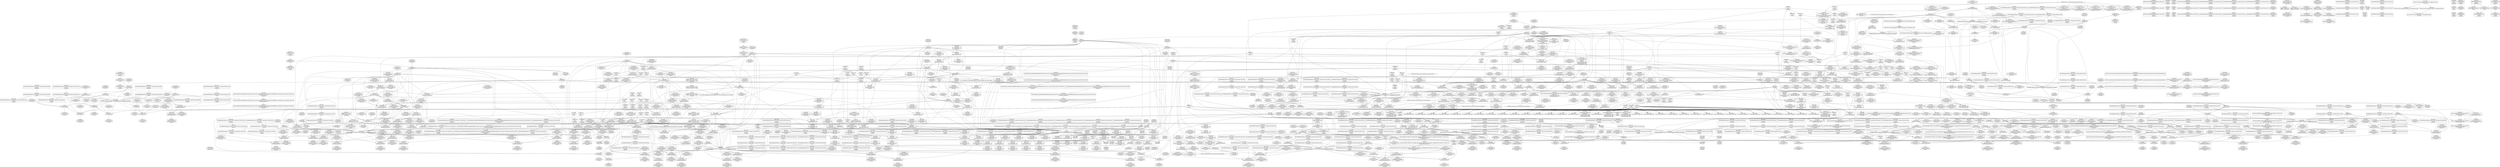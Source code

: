 digraph {
	CE0x5197750 [shape=record,shape=Mrecord,label="{CE0x5197750|i64*_getelementptr_inbounds_(_4_x_i64_,_4_x_i64_*___llvm_gcov_ctr130,_i64_0,_i64_1)|*Constant*}"]
	CE0x5142230 [shape=record,shape=Mrecord,label="{CE0x5142230|sock_has_perm:tmp7|security/selinux/hooks.c,3969|*SummSource*}"]
	CE0x5101270 [shape=record,shape=Mrecord,label="{CE0x5101270|sock_has_perm:tmp14|security/selinux/hooks.c,3972|*SummSink*}"]
	CE0x51531c0 [shape=record,shape=Mrecord,label="{CE0x51531c0|cred_sid:tmp6|security/selinux/hooks.c,197|*SummSink*}"]
	CE0x521ef10 [shape=record,shape=Mrecord,label="{CE0x521ef10|__preempt_count_sub:tmp3|*SummSource*}"]
	CE0x515c7a0 [shape=record,shape=Mrecord,label="{CE0x515c7a0|task_sid:tmp8|security/selinux/hooks.c,208}"]
	CE0x51cfc90 [shape=record,shape=Mrecord,label="{CE0x51cfc90|__preempt_count_sub:do.body|*SummSink*}"]
	CE0x51881a0 [shape=record,shape=Mrecord,label="{CE0x51881a0|rcu_read_unlock:tmp12|include/linux/rcupdate.h,933}"]
	CE0x512d520 [shape=record,shape=Mrecord,label="{CE0x512d520|i64*_getelementptr_inbounds_(_4_x_i64_,_4_x_i64_*___llvm_gcov_ctr134,_i64_0,_i64_3)|*Constant*|*SummSink*}"]
	CE0x5151fa0 [shape=record,shape=Mrecord,label="{CE0x5151fa0|i64*_getelementptr_inbounds_(_2_x_i64_,_2_x_i64_*___llvm_gcov_ctr131,_i64_0,_i64_1)|*Constant*}"]
	CE0x517f660 [shape=record,shape=Mrecord,label="{CE0x517f660|__preempt_count_sub:sub|./arch/x86/include/asm/preempt.h,77|*SummSource*}"]
	CE0x5172f30 [shape=record,shape=Mrecord,label="{CE0x5172f30|task_sid:tmp23|security/selinux/hooks.c,208|*SummSource*}"]
	CE0x50c5550 [shape=record,shape=Mrecord,label="{CE0x50c5550|sock_has_perm:sid|security/selinux/hooks.c,3969}"]
	CE0x5112380 [shape=record,shape=Mrecord,label="{CE0x5112380|rcu_read_lock:tmp15|include/linux/rcupdate.h,882|*SummSource*}"]
	CE0x5155120 [shape=record,shape=Mrecord,label="{CE0x5155120|_call_void_mcount()_#3|*SummSource*}"]
	CE0x51d2720 [shape=record,shape=Mrecord,label="{CE0x51d2720|i32_0|*Constant*}"]
	CE0x50d89c0 [shape=record,shape=Mrecord,label="{CE0x50d89c0|task_sid:if.end|*SummSink*}"]
	CE0x5146c10 [shape=record,shape=Mrecord,label="{CE0x5146c10|i64*_getelementptr_inbounds_(_4_x_i64_,_4_x_i64_*___llvm_gcov_ctr129,_i64_0,_i64_2)|*Constant*}"]
	CE0x515d780 [shape=record,shape=Mrecord,label="{CE0x515d780|task_sid:tmp8|security/selinux/hooks.c,208|*SummSink*}"]
	CE0x51e11b0 [shape=record,shape=Mrecord,label="{CE0x51e11b0|rcu_lock_release:bb|*SummSource*}"]
	CE0x515c710 [shape=record,shape=Mrecord,label="{CE0x515c710|task_sid:tmp7|security/selinux/hooks.c,208|*SummSink*}"]
	CE0x51ce110 [shape=record,shape=Mrecord,label="{CE0x51ce110|i64*_getelementptr_inbounds_(_4_x_i64_,_4_x_i64_*___llvm_gcov_ctr130,_i64_0,_i64_2)|*Constant*|*SummSource*}"]
	CE0x51e2a40 [shape=record,shape=Mrecord,label="{CE0x51e2a40|_call_void_mcount()_#3|*SummSink*}"]
	CE0x50d9bf0 [shape=record,shape=Mrecord,label="{CE0x50d9bf0|i64_5|*Constant*}"]
	CE0x50b4050 [shape=record,shape=Mrecord,label="{CE0x50b4050|i64_1|*Constant*}"]
	CE0x50bd3f0 [shape=record,shape=Mrecord,label="{CE0x50bd3f0|sock_has_perm:task|Function::sock_has_perm&Arg::task::}"]
	CE0x5158570 [shape=record,shape=Mrecord,label="{CE0x5158570|_call_void_mcount()_#3|*SummSource*}"]
	CE0x5154a00 [shape=record,shape=Mrecord,label="{CE0x5154a00|cred_sid:tmp4|*LoadInst*|security/selinux/hooks.c,196|*SummSink*}"]
	CE0x51c98a0 [shape=record,shape=Mrecord,label="{CE0x51c98a0|i64_ptrtoint_(i8*_blockaddress(_rcu_lock_release,_%__here)_to_i64)|*Constant*|*SummSink*}"]
	CE0x50f7fc0 [shape=record,shape=Mrecord,label="{CE0x50f7fc0|task_sid:tmp3|*SummSink*}"]
	CE0x51052d0 [shape=record,shape=Mrecord,label="{CE0x51052d0|rcu_read_lock:tmp9|include/linux/rcupdate.h,882}"]
	CE0x51cdfc0 [shape=record,shape=Mrecord,label="{CE0x51cdfc0|rcu_lock_acquire:tmp4|include/linux/rcupdate.h,418|*SummSource*}"]
	CE0x5100a60 [shape=record,shape=Mrecord,label="{CE0x5100a60|sock_has_perm:tmp13|security/selinux/hooks.c,3972|*SummSource*}"]
	CE0x5178fd0 [shape=record,shape=Mrecord,label="{CE0x5178fd0|rcu_read_lock:land.lhs.true|*SummSource*}"]
	CE0x5194200 [shape=record,shape=Mrecord,label="{CE0x5194200|rcu_read_unlock:call3|include/linux/rcupdate.h,933|*SummSource*}"]
	CE0x5145930 [shape=record,shape=Mrecord,label="{CE0x5145930|sock_has_perm:tmp4|security/selinux/hooks.c,3966|*SummSink*}"]
	CE0x5137e40 [shape=record,shape=Mrecord,label="{CE0x5137e40|sock_has_perm:sid5|security/selinux/hooks.c,3976|*SummSource*}"]
	CE0x5190e50 [shape=record,shape=Mrecord,label="{CE0x5190e50|rcu_read_unlock:tmp14|include/linux/rcupdate.h,933|*SummSink*}"]
	CE0x50c5040 [shape=record,shape=Mrecord,label="{CE0x50c5040|task_sid:task|Function::task_sid&Arg::task::|*SummSink*}"]
	CE0x513c520 [shape=record,shape=Mrecord,label="{CE0x513c520|task_sid:land.lhs.true2|*SummSource*}"]
	CE0x50b2620 [shape=record,shape=Mrecord,label="{CE0x50b2620|_ret_%struct.task_struct*_%tmp4,_!dbg_!27714|./arch/x86/include/asm/current.h,14|*SummSource*}"]
	CE0x5137cc0 [shape=record,shape=Mrecord,label="{CE0x5137cc0|sock_has_perm:sid5|security/selinux/hooks.c,3976}"]
	CE0x5192ba0 [shape=record,shape=Mrecord,label="{CE0x5192ba0|__preempt_count_add:entry|*SummSource*}"]
	CE0x5127b00 [shape=record,shape=Mrecord,label="{CE0x5127b00|task_sid:tmp19|security/selinux/hooks.c,208|*SummSink*}"]
	CE0x518ecc0 [shape=record,shape=Mrecord,label="{CE0x518ecc0|rcu_read_lock:tmp20|include/linux/rcupdate.h,882}"]
	CE0x50b3ce0 [shape=record,shape=Mrecord,label="{CE0x50b3ce0|i32_5|*Constant*}"]
	CE0x5101100 [shape=record,shape=Mrecord,label="{CE0x5101100|sock_has_perm:tmp14|security/selinux/hooks.c,3972|*SummSource*}"]
	CE0x5174c50 [shape=record,shape=Mrecord,label="{CE0x5174c50|i64*_getelementptr_inbounds_(_13_x_i64_,_13_x_i64_*___llvm_gcov_ctr126,_i64_0,_i64_12)|*Constant*|*SummSource*}"]
	CE0x5146510 [shape=record,shape=Mrecord,label="{CE0x5146510|i64*_getelementptr_inbounds_(_4_x_i64_,_4_x_i64_*___llvm_gcov_ctr129,_i64_0,_i64_0)|*Constant*|*SummSource*}"]
	CE0x5142120 [shape=record,shape=Mrecord,label="{CE0x5142120|sock_has_perm:tmp6|security/selinux/hooks.c,3969|*SummSink*}"]
	CE0x518a980 [shape=record,shape=Mrecord,label="{CE0x518a980|i64*_getelementptr_inbounds_(_11_x_i64_,_11_x_i64_*___llvm_gcov_ctr127,_i64_0,_i64_8)|*Constant*}"]
	CE0x50fd410 [shape=record,shape=Mrecord,label="{CE0x50fd410|_call_void_rcu_read_lock()_#10,_!dbg_!27712|security/selinux/hooks.c,207|*SummSink*}"]
	CE0x51a70d0 [shape=record,shape=Mrecord,label="{CE0x51a70d0|rcu_lock_acquire:tmp|*SummSink*}"]
	CE0x518cb90 [shape=record,shape=Mrecord,label="{CE0x518cb90|i64*_getelementptr_inbounds_(_11_x_i64_,_11_x_i64_*___llvm_gcov_ctr127,_i64_0,_i64_9)|*Constant*|*SummSource*}"]
	CE0x5191f70 [shape=record,shape=Mrecord,label="{CE0x5191f70|rcu_read_unlock:tmp13|include/linux/rcupdate.h,933|*SummSource*}"]
	CE0x51885f0 [shape=record,shape=Mrecord,label="{CE0x51885f0|rcu_read_lock:tmp13|include/linux/rcupdate.h,882}"]
	CE0x50e3b10 [shape=record,shape=Mrecord,label="{CE0x50e3b10|GLOBAL:rcu_read_lock|*Constant*|*SummSource*}"]
	CE0x515e300 [shape=record,shape=Mrecord,label="{CE0x515e300|i64_0|*Constant*}"]
	CE0x5150100 [shape=record,shape=Mrecord,label="{CE0x5150100|cred_sid:tmp3}"]
	CE0x51a35f0 [shape=record,shape=Mrecord,label="{CE0x51a35f0|i32_934|*Constant*|*SummSink*}"]
	CE0x519e970 [shape=record,shape=Mrecord,label="{CE0x519e970|rcu_lock_acquire:__here|*SummSink*}"]
	CE0x51a1260 [shape=record,shape=Mrecord,label="{CE0x51a1260|rcu_lock_release:tmp2}"]
	CE0x50d9590 [shape=record,shape=Mrecord,label="{CE0x50d9590|i64_3|*Constant*}"]
	CE0x5138920 [shape=record,shape=Mrecord,label="{CE0x5138920|sock_has_perm:tmp16|security/selinux/hooks.c,3976|*SummSink*}"]
	CE0x50f88a0 [shape=record,shape=Mrecord,label="{CE0x50f88a0|GLOBAL:rcu_lock_acquire|*Constant*|*SummSource*}"]
	CE0x5157e80 [shape=record,shape=Mrecord,label="{CE0x5157e80|i64_4|*Constant*}"]
	CE0x51639a0 [shape=record,shape=Mrecord,label="{CE0x51639a0|_call_void_rcu_lock_release(%struct.lockdep_map*_rcu_lock_map)_#10,_!dbg_!27733|include/linux/rcupdate.h,935|*SummSource*}"]
	CE0x518bd80 [shape=record,shape=Mrecord,label="{CE0x518bd80|i32_883|*Constant*|*SummSource*}"]
	CE0x5143690 [shape=record,shape=Mrecord,label="{CE0x5143690|sock_has_perm:tmp9|security/selinux/hooks.c,3969}"]
	CE0x51ff4c0 [shape=record,shape=Mrecord,label="{CE0x51ff4c0|i64*_getelementptr_inbounds_(_4_x_i64_,_4_x_i64_*___llvm_gcov_ctr129,_i64_0,_i64_0)|*Constant*}"]
	CE0x513bac0 [shape=record,shape=Mrecord,label="{CE0x513bac0|8:_%struct.sock*,_:_SCME_0,4_|*MultipleSource*|security/selinux/hooks.c, 3966|security/selinux/hooks.c,3966|security/selinux/hooks.c,3966}"]
	CE0x516eb70 [shape=record,shape=Mrecord,label="{CE0x516eb70|i64*_getelementptr_inbounds_(_4_x_i64_,_4_x_i64_*___llvm_gcov_ctr133,_i64_0,_i64_1)|*Constant*}"]
	CE0x51dc360 [shape=record,shape=Mrecord,label="{CE0x51dc360|__rcu_read_unlock:tmp|*SummSource*}"]
	CE0x51db2c0 [shape=record,shape=Mrecord,label="{CE0x51db2c0|_ret_void,_!dbg_!27720|./arch/x86/include/asm/preempt.h,78}"]
	CE0x5139910 [shape=record,shape=Mrecord,label="{CE0x5139910|sock_has_perm:call6|security/selinux/hooks.c,3976|*SummSink*}"]
	CE0x516ce00 [shape=record,shape=Mrecord,label="{CE0x516ce00|i64_ptrtoint_(i8*_blockaddress(_rcu_lock_acquire,_%__here)_to_i64)|*Constant*|*SummSource*}"]
	CE0x50ad030 [shape=record,shape=Mrecord,label="{CE0x50ad030|selinux_socket_sendmsg:call|security/selinux/hooks.c,4215|*SummSink*}"]
	CE0x5196e20 [shape=record,shape=Mrecord,label="{CE0x5196e20|rcu_read_unlock:call|include/linux/rcupdate.h,933|*SummSink*}"]
	CE0x5188030 [shape=record,shape=Mrecord,label="{CE0x5188030|rcu_read_unlock:tmp11|include/linux/rcupdate.h,933|*SummSink*}"]
	CE0x50b5cd0 [shape=record,shape=Mrecord,label="{CE0x50b5cd0|rcu_read_lock:entry|*SummSink*}"]
	CE0x5135aa0 [shape=record,shape=Mrecord,label="{CE0x5135aa0|avc_has_perm:ssid|Function::avc_has_perm&Arg::ssid::}"]
	"CONST[source:2(external),value:2(dynamic)][purpose:{subject}][SrcIdx:3]"
	CE0x5145f60 [shape=record,shape=Mrecord,label="{CE0x5145f60|i8_0|*Constant*|*SummSource*}"]
	CE0x50c0a70 [shape=record,shape=Mrecord,label="{CE0x50c0a70|selinux_socket_sendmsg:sock|Function::selinux_socket_sendmsg&Arg::sock::}"]
	CE0x5134260 [shape=record,shape=Mrecord,label="{CE0x5134260|sock_has_perm:tmp11|security/selinux/hooks.c,3970|*SummSource*}"]
	CE0x517ce70 [shape=record,shape=Mrecord,label="{CE0x517ce70|GLOBAL:rcu_read_lock.__warned|Global_var:rcu_read_lock.__warned|*SummSource*}"]
	CE0x51660a0 [shape=record,shape=Mrecord,label="{CE0x51660a0|GLOBAL:rcu_lock_release|*Constant*}"]
	CE0x50b4d60 [shape=record,shape=Mrecord,label="{CE0x50b4d60|COLLAPSED:_GCMRE___llvm_gcov_ctr361_internal_global_2_x_i64_zeroinitializer:_elem_0:default:}"]
	CE0x515b140 [shape=record,shape=Mrecord,label="{CE0x515b140|rcu_read_lock:tmp1|*SummSource*}"]
	CE0x50aecc0 [shape=record,shape=Mrecord,label="{CE0x50aecc0|32:_%struct.sock*,_:_CRE_40,48_|*MultipleSource*|Function::selinux_socket_sendmsg&Arg::sock::|security/selinux/hooks.c,4215}"]
	CE0x50b7120 [shape=record,shape=Mrecord,label="{CE0x50b7120|sock_has_perm:if.end|*SummSource*}"]
	CE0x517dbf0 [shape=record,shape=Mrecord,label="{CE0x517dbf0|rcu_read_lock:tmp5|include/linux/rcupdate.h,882|*SummSource*}"]
	CE0x5166510 [shape=record,shape=Mrecord,label="{CE0x5166510|__rcu_read_lock:do.end|*SummSink*}"]
	CE0x5166af0 [shape=record,shape=Mrecord,label="{CE0x5166af0|i64_1|*Constant*}"]
	CE0x5167380 [shape=record,shape=Mrecord,label="{CE0x5167380|__rcu_read_unlock:bb}"]
	CE0x5146610 [shape=record,shape=Mrecord,label="{CE0x5146610|__preempt_count_sub:tmp}"]
	CE0x51cade0 [shape=record,shape=Mrecord,label="{CE0x51cade0|rcu_lock_release:indirectgoto|*SummSink*}"]
	CE0x519a3f0 [shape=record,shape=Mrecord,label="{CE0x519a3f0|rcu_read_unlock:do.end|*SummSource*}"]
	CE0x5148050 [shape=record,shape=Mrecord,label="{CE0x5148050|i64*_getelementptr_inbounds_(_4_x_i64_,_4_x_i64_*___llvm_gcov_ctr129,_i64_0,_i64_1)|*Constant*}"]
	CE0x51607e0 [shape=record,shape=Mrecord,label="{CE0x51607e0|task_sid:tmp16|security/selinux/hooks.c,208}"]
	CE0x51e4350 [shape=record,shape=Mrecord,label="{CE0x51e4350|__preempt_count_add:do.body|*SummSink*}"]
	CE0x50ed860 [shape=record,shape=Mrecord,label="{CE0x50ed860|_ret_i32_%retval.0,_!dbg_!27740|security/selinux/hooks.c,3977}"]
	CE0x51e5850 [shape=record,shape=Mrecord,label="{CE0x51e5850|__preempt_count_sub:tmp7|./arch/x86/include/asm/preempt.h,78|*SummSource*}"]
	CE0x5167690 [shape=record,shape=Mrecord,label="{CE0x5167690|i32_0|*Constant*}"]
	CE0x5112670 [shape=record,shape=Mrecord,label="{CE0x5112670|rcu_read_lock:tmp16|include/linux/rcupdate.h,882}"]
	CE0x5139ce0 [shape=record,shape=Mrecord,label="{CE0x5139ce0|i32_(i32,_i32,_i16,_i32,_%struct.common_audit_data*)*_bitcast_(i32_(i32,_i32,_i16,_i32,_%struct.common_audit_data.495*)*_avc_has_perm_to_i32_(i32,_i32,_i16,_i32,_%struct.common_audit_data*)*)|*Constant*|*SummSource*}"]
	CE0x516e9b0 [shape=record,shape=Mrecord,label="{CE0x516e9b0|__rcu_read_lock:tmp1|*SummSource*}"]
	CE0x51e8980 [shape=record,shape=Mrecord,label="{CE0x51e8980|i64*_getelementptr_inbounds_(_4_x_i64_,_4_x_i64_*___llvm_gcov_ctr134,_i64_0,_i64_3)|*Constant*|*SummSource*}"]
	CE0x5143800 [shape=record,shape=Mrecord,label="{CE0x5143800|sock_has_perm:tmp8|security/selinux/hooks.c,3969}"]
	CE0x5168480 [shape=record,shape=Mrecord,label="{CE0x5168480|COLLAPSED:_GCMRE___llvm_gcov_ctr128_internal_global_4_x_i64_zeroinitializer:_elem_0:default:}"]
	CE0x5160020 [shape=record,shape=Mrecord,label="{CE0x5160020|i64_6|*Constant*}"]
	CE0x5194630 [shape=record,shape=Mrecord,label="{CE0x5194630|__rcu_read_unlock:tmp2|*SummSource*}"]
	CE0x515c9d0 [shape=record,shape=Mrecord,label="{CE0x515c9d0|COLLAPSED:_GCMRE___llvm_gcov_ctr131_internal_global_2_x_i64_zeroinitializer:_elem_0:default:}"]
	CE0x516d630 [shape=record,shape=Mrecord,label="{CE0x516d630|rcu_lock_acquire:tmp7}"]
	CE0x50c1e40 [shape=record,shape=Mrecord,label="{CE0x50c1e40|selinux_socket_sendmsg:sock|Function::selinux_socket_sendmsg&Arg::sock::|*SummSink*}"]
	CE0x5163c40 [shape=record,shape=Mrecord,label="{CE0x5163c40|rcu_lock_release:entry}"]
	CE0x51299f0 [shape=record,shape=Mrecord,label="{CE0x51299f0|task_sid:tmp20|security/selinux/hooks.c,208|*SummSource*}"]
	CE0x5177900 [shape=record,shape=Mrecord,label="{CE0x5177900|_ret_void,_!dbg_!27735|include/linux/rcupdate.h,938}"]
	CE0x5142ab0 [shape=record,shape=Mrecord,label="{CE0x5142ab0|i64_2|*Constant*|*SummSource*}"]
	CE0x513d080 [shape=record,shape=Mrecord,label="{CE0x513d080|8:_%struct.sock*,_:_SCME_27,28_}"]
	CE0x50b6900 [shape=record,shape=Mrecord,label="{CE0x50b6900|rcu_read_lock:bb|*SummSource*}"]
	CE0x50cd530 [shape=record,shape=Mrecord,label="{CE0x50cd530|GLOBAL:sock_has_perm|*Constant*}"]
	CE0x50c4170 [shape=record,shape=Mrecord,label="{CE0x50c4170|_call_void_lock_release(%struct.lockdep_map*_%map,_i32_1,_i64_ptrtoint_(i8*_blockaddress(_rcu_lock_release,_%__here)_to_i64))_#10,_!dbg_!27716|include/linux/rcupdate.h,423|*SummSink*}"]
	CE0x516a150 [shape=record,shape=Mrecord,label="{CE0x516a150|_call_void_asm_addl_$1,_%gs:$0_,_*m,ri,*m,_dirflag_,_fpsr_,_flags_(i32*___preempt_count,_i32_%val,_i32*___preempt_count)_#3,_!dbg_!27714,_!srcloc_!27717|./arch/x86/include/asm/preempt.h,72|*SummSource*}"]
	CE0x50f7550 [shape=record,shape=Mrecord,label="{CE0x50f7550|task_sid:call|security/selinux/hooks.c,208}"]
	CE0x50eb360 [shape=record,shape=Mrecord,label="{CE0x50eb360|get_current:bb}"]
	CE0x519aae0 [shape=record,shape=Mrecord,label="{CE0x519aae0|GLOBAL:__llvm_gcov_ctr132|Global_var:__llvm_gcov_ctr132}"]
	CE0x51a5740 [shape=record,shape=Mrecord,label="{CE0x51a5740|rcu_read_unlock:tmp17|include/linux/rcupdate.h,933}"]
	CE0x50ce730 [shape=record,shape=Mrecord,label="{CE0x50ce730|i64*_getelementptr_inbounds_(_6_x_i64_,_6_x_i64_*___llvm_gcov_ctr327,_i64_0,_i64_0)|*Constant*}"]
	CE0x5147410 [shape=record,shape=Mrecord,label="{CE0x5147410|__preempt_count_sub:bb|*SummSink*}"]
	CE0x521ed70 [shape=record,shape=Mrecord,label="{CE0x521ed70|COLLAPSED:_GCMRE___llvm_gcov_ctr129_internal_global_4_x_i64_zeroinitializer:_elem_0:default:}"]
	CE0x50d7e30 [shape=record,shape=Mrecord,label="{CE0x50d7e30|_call_void_mcount()_#3}"]
	CE0x50f8cb0 [shape=record,shape=Mrecord,label="{CE0x50f8cb0|sock_has_perm:tmp10|security/selinux/hooks.c,3969|*SummSource*}"]
	CE0x51d2180 [shape=record,shape=Mrecord,label="{CE0x51d2180|__preempt_count_add:do.body|*SummSource*}"]
	CE0x5194850 [shape=record,shape=Mrecord,label="{CE0x5194850|i64_1|*Constant*}"]
	CE0x51c7b80 [shape=record,shape=Mrecord,label="{CE0x51c7b80|i64*_getelementptr_inbounds_(_4_x_i64_,_4_x_i64_*___llvm_gcov_ctr134,_i64_0,_i64_0)|*Constant*}"]
	CE0x5160ef0 [shape=record,shape=Mrecord,label="{CE0x5160ef0|i64*_getelementptr_inbounds_(_13_x_i64_,_13_x_i64_*___llvm_gcov_ctr126,_i64_0,_i64_8)|*Constant*}"]
	CE0x5128bb0 [shape=record,shape=Mrecord,label="{CE0x5128bb0|i8*_getelementptr_inbounds_(_41_x_i8_,_41_x_i8_*_.str44,_i32_0,_i32_0)|*Constant*|*SummSource*}"]
	CE0x5155af0 [shape=record,shape=Mrecord,label="{CE0x5155af0|task_sid:tmp13|security/selinux/hooks.c,208}"]
	CE0x50d8da0 [shape=record,shape=Mrecord,label="{CE0x50d8da0|i64*_getelementptr_inbounds_(_11_x_i64_,_11_x_i64_*___llvm_gcov_ctr132,_i64_0,_i64_1)|*Constant*}"]
	CE0x5112940 [shape=record,shape=Mrecord,label="{CE0x5112940|task_sid:land.lhs.true}"]
	CE0x513a880 [shape=record,shape=Mrecord,label="{CE0x513a880|rcu_read_lock:tmp12|include/linux/rcupdate.h,882}"]
	CE0x5111ad0 [shape=record,shape=Mrecord,label="{CE0x5111ad0|rcu_read_lock:tmp13|include/linux/rcupdate.h,882|*SummSink*}"]
	CE0x5165880 [shape=record,shape=Mrecord,label="{CE0x5165880|__rcu_read_unlock:entry|*SummSink*}"]
	CE0x50c0000 [shape=record,shape=Mrecord,label="{CE0x50c0000|i32_59|*Constant*|*SummSource*}"]
	CE0x51e2d60 [shape=record,shape=Mrecord,label="{CE0x51e2d60|__rcu_read_lock:bb}"]
	CE0x51621f0 [shape=record,shape=Mrecord,label="{CE0x51621f0|i8_1|*Constant*}"]
	CE0x5155390 [shape=record,shape=Mrecord,label="{CE0x5155390|task_sid:tmp10|security/selinux/hooks.c,208}"]
	CE0x51ce600 [shape=record,shape=Mrecord,label="{CE0x51ce600|__rcu_read_unlock:tmp5|include/linux/rcupdate.h,244}"]
	CE0x51c9f50 [shape=record,shape=Mrecord,label="{CE0x51c9f50|i64*_getelementptr_inbounds_(_4_x_i64_,_4_x_i64_*___llvm_gcov_ctr133,_i64_0,_i64_3)|*Constant*|*SummSink*}"]
	CE0x517d830 [shape=record,shape=Mrecord,label="{CE0x517d830|__rcu_read_lock:tmp7|include/linux/rcupdate.h,240|*SummSource*}"]
	CE0x5136980 [shape=record,shape=Mrecord,label="{CE0x5136980|sock_has_perm:u2|security/selinux/hooks.c,3974|*SummSource*}"]
	CE0x51cd980 [shape=record,shape=Mrecord,label="{CE0x51cd980|__rcu_read_unlock:tmp3|*SummSink*}"]
	CE0x51275b0 [shape=record,shape=Mrecord,label="{CE0x51275b0|sock_has_perm:tmp2|*LoadInst*|security/selinux/hooks.c,3964}"]
	CE0x519f410 [shape=record,shape=Mrecord,label="{CE0x519f410|rcu_read_unlock:tmp7|include/linux/rcupdate.h,933|*SummSink*}"]
	CE0x513dde0 [shape=record,shape=Mrecord,label="{CE0x513dde0|8:_%struct.sock*,_:_SCME_39,40_}"]
	CE0x50f5780 [shape=record,shape=Mrecord,label="{CE0x50f5780|rcu_lock_acquire:bb|*SummSink*}"]
	CE0x51cab10 [shape=record,shape=Mrecord,label="{CE0x51cab10|__preempt_count_add:tmp5|./arch/x86/include/asm/preempt.h,72|*SummSink*}"]
	CE0x521ed00 [shape=record,shape=Mrecord,label="{CE0x521ed00|__preempt_count_add:tmp}"]
	CE0x5151650 [shape=record,shape=Mrecord,label="{CE0x5151650|rcu_read_lock:tmp|*SummSink*}"]
	CE0x512dc10 [shape=record,shape=Mrecord,label="{CE0x512dc10|__rcu_read_unlock:tmp7|include/linux/rcupdate.h,245}"]
	CE0x5161220 [shape=record,shape=Mrecord,label="{CE0x5161220|task_sid:tmp17|security/selinux/hooks.c,208|*SummSource*}"]
	CE0x50fd720 [shape=record,shape=Mrecord,label="{CE0x50fd720|i32_1|*Constant*|*SummSource*}"]
	CE0x518ef60 [shape=record,shape=Mrecord,label="{CE0x518ef60|rcu_read_lock:tmp20|include/linux/rcupdate.h,882|*SummSink*}"]
	CE0x5177400 [shape=record,shape=Mrecord,label="{CE0x5177400|GLOBAL:rcu_read_unlock|*Constant*|*SummSource*}"]
	CE0x51737a0 [shape=record,shape=Mrecord,label="{CE0x51737a0|i64*_getelementptr_inbounds_(_13_x_i64_,_13_x_i64_*___llvm_gcov_ctr126,_i64_0,_i64_11)|*Constant*}"]
	CE0x512f200 [shape=record,shape=Mrecord,label="{CE0x512f200|__rcu_read_unlock:bb|*SummSource*}"]
	CE0x5172790 [shape=record,shape=Mrecord,label="{CE0x5172790|__rcu_read_unlock:tmp|*SummSink*}"]
	CE0x513ec20 [shape=record,shape=Mrecord,label="{CE0x513ec20|8:_%struct.sock*,_:_SCME_51,52_}"]
	CE0x5165120 [shape=record,shape=Mrecord,label="{CE0x5165120|_call_void___rcu_read_unlock()_#10,_!dbg_!27734|include/linux/rcupdate.h,937|*SummSink*}"]
	CE0x519c0d0 [shape=record,shape=Mrecord,label="{CE0x519c0d0|COLLAPSED:_GCMRE___llvm_gcov_ctr130_internal_global_4_x_i64_zeroinitializer:_elem_0:default:}"]
	CE0x51656b0 [shape=record,shape=Mrecord,label="{CE0x51656b0|__rcu_read_unlock:entry}"]
	CE0x51a57b0 [shape=record,shape=Mrecord,label="{CE0x51a57b0|rcu_read_unlock:tmp17|include/linux/rcupdate.h,933|*SummSource*}"]
	CE0x6411f60 [shape=record,shape=Mrecord,label="{CE0x6411f60|i32_0|*Constant*|*SummSource*}"]
	CE0x50e0c00 [shape=record,shape=Mrecord,label="{CE0x50e0c00|i64*_getelementptr_inbounds_(_13_x_i64_,_13_x_i64_*___llvm_gcov_ctr126,_i64_0,_i64_1)|*Constant*|*SummSource*}"]
	CE0x50ccf90 [shape=record,shape=Mrecord,label="{CE0x50ccf90|32:_%struct.sock*,_:_CRE_24,32_|*MultipleSource*|Function::selinux_socket_sendmsg&Arg::sock::|security/selinux/hooks.c,4215}"]
	CE0x51426e0 [shape=record,shape=Mrecord,label="{CE0x51426e0|sock_has_perm:cmp|security/selinux/hooks.c,3969|*SummSource*}"]
	CE0x5179f50 [shape=record,shape=Mrecord,label="{CE0x5179f50|rcu_read_lock:do.end}"]
	CE0x51963e0 [shape=record,shape=Mrecord,label="{CE0x51963e0|rcu_read_unlock:tobool1|include/linux/rcupdate.h,933|*SummSource*}"]
	CE0x50fcb40 [shape=record,shape=Mrecord,label="{CE0x50fcb40|_ret_void,_!dbg_!27735|include/linux/rcupdate.h,884|*SummSink*}"]
	CE0x51e0a50 [shape=record,shape=Mrecord,label="{CE0x51e0a50|i64*_getelementptr_inbounds_(_4_x_i64_,_4_x_i64_*___llvm_gcov_ctr133,_i64_0,_i64_1)|*Constant*|*SummSink*}"]
	CE0x50cbac0 [shape=record,shape=Mrecord,label="{CE0x50cbac0|i64_1|*Constant*}"]
	CE0x5165d40 [shape=record,shape=Mrecord,label="{CE0x5165d40|_ret_void,_!dbg_!27717|include/linux/rcupdate.h,245}"]
	CE0x51505a0 [shape=record,shape=Mrecord,label="{CE0x51505a0|_ret_void,_!dbg_!27717|include/linux/rcupdate.h,419}"]
	CE0x6c8f770 [shape=record,shape=Mrecord,label="{CE0x6c8f770|sock_has_perm:entry}"]
	CE0x50bb5d0 [shape=record,shape=Mrecord,label="{CE0x50bb5d0|get_current:bb|*SummSource*}"]
	CE0x50c0420 [shape=record,shape=Mrecord,label="{CE0x50c0420|selinux_socket_sendmsg:sock|Function::selinux_socket_sendmsg&Arg::sock::|*SummSource*}"]
	CE0x5149790 [shape=record,shape=Mrecord,label="{CE0x5149790|cred_sid:tmp5|security/selinux/hooks.c,196|*SummSource*}"]
	CE0x5175570 [shape=record,shape=Mrecord,label="{CE0x5175570|GLOBAL:cred_sid|*Constant*}"]
	CE0x51ff1a0 [shape=record,shape=Mrecord,label="{CE0x51ff1a0|__preempt_count_sub:tmp4|./arch/x86/include/asm/preempt.h,77}"]
	CE0x516f1d0 [shape=record,shape=Mrecord,label="{CE0x516f1d0|__rcu_read_lock:tmp2}"]
	CE0x5191b20 [shape=record,shape=Mrecord,label="{CE0x5191b20|rcu_read_unlock:tmp13|include/linux/rcupdate.h,933}"]
	CE0x5174040 [shape=record,shape=Mrecord,label="{CE0x5174040|task_sid:tmp25|security/selinux/hooks.c,208|*SummSource*}"]
	CE0x512f010 [shape=record,shape=Mrecord,label="{CE0x512f010|_ret_void,_!dbg_!27720|./arch/x86/include/asm/preempt.h,78|*SummSource*}"]
	CE0x51fe970 [shape=record,shape=Mrecord,label="{CE0x51fe970|__preempt_count_sub:tmp6|./arch/x86/include/asm/preempt.h,78}"]
	CE0x51498f0 [shape=record,shape=Mrecord,label="{CE0x51498f0|cred_sid:tmp5|security/selinux/hooks.c,196|*SummSink*}"]
	CE0x515a5c0 [shape=record,shape=Mrecord,label="{CE0x515a5c0|task_sid:do.body}"]
	CE0x51ccfd0 [shape=record,shape=Mrecord,label="{CE0x51ccfd0|__preempt_count_add:tmp3|*SummSink*}"]
	CE0x51dc2f0 [shape=record,shape=Mrecord,label="{CE0x51dc2f0|COLLAPSED:_GCMRE___llvm_gcov_ctr134_internal_global_4_x_i64_zeroinitializer:_elem_0:default:}"]
	CE0x51363e0 [shape=record,shape=Mrecord,label="{CE0x51363e0|sock_has_perm:net1|security/selinux/hooks.c,3973}"]
	CE0x51467f0 [shape=record,shape=Mrecord,label="{CE0x51467f0|__preempt_count_sub:tmp|*SummSource*}"]
	CE0x518c6a0 [shape=record,shape=Mrecord,label="{CE0x518c6a0|i8*_getelementptr_inbounds_(_42_x_i8_,_42_x_i8_*_.str46,_i32_0,_i32_0)|*Constant*|*SummSource*}"]
	CE0x51d1e80 [shape=record,shape=Mrecord,label="{CE0x51d1e80|i64*_getelementptr_inbounds_(_4_x_i64_,_4_x_i64_*___llvm_gcov_ctr129,_i64_0,_i64_2)|*Constant*|*SummSink*}"]
	CE0x5196e90 [shape=record,shape=Mrecord,label="{CE0x5196e90|__rcu_read_lock:tmp6|include/linux/rcupdate.h,240|*SummSink*}"]
	CE0x50d6fb0 [shape=record,shape=Mrecord,label="{CE0x50d6fb0|sock_has_perm:tmp1}"]
	CE0x50e49c0 [shape=record,shape=Mrecord,label="{CE0x50e49c0|get_current:tmp|*SummSource*}"]
	CE0x51cdbd0 [shape=record,shape=Mrecord,label="{CE0x51cdbd0|__rcu_read_unlock:tmp1|*SummSink*}"]
	CE0x5110cf0 [shape=record,shape=Mrecord,label="{CE0x5110cf0|sock_has_perm:tmp19|security/selinux/hooks.c,3977|*SummSink*}"]
	CE0x51e2b60 [shape=record,shape=Mrecord,label="{CE0x51e2b60|i64*_getelementptr_inbounds_(_4_x_i64_,_4_x_i64_*___llvm_gcov_ctr134,_i64_0,_i64_2)|*Constant*}"]
	CE0x5148fe0 [shape=record,shape=Mrecord,label="{CE0x5148fe0|i64*_getelementptr_inbounds_(_6_x_i64_,_6_x_i64_*___llvm_gcov_ctr327,_i64_0,_i64_5)|*Constant*|*SummSource*}"]
	CE0x5193800 [shape=record,shape=Mrecord,label="{CE0x5193800|rcu_read_unlock:tmp2|*SummSource*}"]
	CE0x5159f60 [shape=record,shape=Mrecord,label="{CE0x5159f60|COLLAPSED:_GCMRE___llvm_gcov_ctr126_internal_global_13_x_i64_zeroinitializer:_elem_0:default:}"]
	CE0x51a3af0 [shape=record,shape=Mrecord,label="{CE0x51a3af0|i8*_getelementptr_inbounds_(_44_x_i8_,_44_x_i8_*_.str47,_i32_0,_i32_0)|*Constant*|*SummSource*}"]
	CE0x5166a60 [shape=record,shape=Mrecord,label="{CE0x5166a60|rcu_lock_release:tmp|*SummSink*}"]
	CE0x5143960 [shape=record,shape=Mrecord,label="{CE0x5143960|sock_has_perm:tmp8|security/selinux/hooks.c,3969|*SummSource*}"]
	CE0x518f8c0 [shape=record,shape=Mrecord,label="{CE0x518f8c0|i64*_getelementptr_inbounds_(_11_x_i64_,_11_x_i64_*___llvm_gcov_ctr127,_i64_0,_i64_10)|*Constant*|*SummSource*}"]
	CE0x5199320 [shape=record,shape=Mrecord,label="{CE0x5199320|rcu_read_unlock:if.end|*SummSource*}"]
	CE0x51959f0 [shape=record,shape=Mrecord,label="{CE0x51959f0|__preempt_count_add:do.end|*SummSource*}"]
	CE0x516c2c0 [shape=record,shape=Mrecord,label="{CE0x516c2c0|GLOBAL:lock_acquire|*Constant*|*SummSink*}"]
	CE0x513aa30 [shape=record,shape=Mrecord,label="{CE0x513aa30|rcu_read_lock:tmp12|include/linux/rcupdate.h,882|*SummSource*}"]
	CE0x51e2990 [shape=record,shape=Mrecord,label="{CE0x51e2990|rcu_lock_acquire:bb}"]
	CE0x50f7880 [shape=record,shape=Mrecord,label="{CE0x50f7880|_call_void_mcount()_#3}"]
	CE0x51279d0 [shape=record,shape=Mrecord,label="{CE0x51279d0|sock_has_perm:tmp2|*LoadInst*|security/selinux/hooks.c,3964|*SummSink*}"]
	CE0x50c5f50 [shape=record,shape=Mrecord,label="{CE0x50c5f50|sock_has_perm:tmp9|security/selinux/hooks.c,3969|*SummSink*}"]
	CE0x51527c0 [shape=record,shape=Mrecord,label="{CE0x51527c0|_call_void___rcu_read_lock()_#10,_!dbg_!27710|include/linux/rcupdate.h,879|*SummSink*}"]
	CE0x50ccc20 [shape=record,shape=Mrecord,label="{CE0x50ccc20|i64*_getelementptr_inbounds_(_6_x_i64_,_6_x_i64_*___llvm_gcov_ctr327,_i64_0,_i64_0)|*Constant*|*SummSink*}"]
	CE0x515c960 [shape=record,shape=Mrecord,label="{CE0x515c960|cred_sid:tmp}"]
	CE0x5155540 [shape=record,shape=Mrecord,label="{CE0x5155540|task_sid:tmp10|security/selinux/hooks.c,208|*SummSource*}"]
	CE0x513b810 [shape=record,shape=Mrecord,label="{CE0x513b810|avc_has_perm:requested|Function::avc_has_perm&Arg::requested::}"]
	CE0x50c60a0 [shape=record,shape=Mrecord,label="{CE0x50c60a0|sock_has_perm:net|security/selinux/hooks.c, 3966|*SummSink*}"]
	CE0x5158720 [shape=record,shape=Mrecord,label="{CE0x5158720|rcu_read_unlock:call|include/linux/rcupdate.h,933}"]
	CE0x51e6500 [shape=record,shape=Mrecord,label="{CE0x51e6500|__rcu_read_unlock:tmp3|*SummSource*}"]
	CE0x50f8b10 [shape=record,shape=Mrecord,label="{CE0x50f8b10|rcu_lock_acquire:entry|*SummSink*}"]
	CE0x47fd150 [shape=record,shape=Mrecord,label="{CE0x47fd150|sock_has_perm:entry|*SummSink*}"]
	CE0x5199650 [shape=record,shape=Mrecord,label="{CE0x5199650|rcu_read_unlock:bb|*SummSource*}"]
	CE0x50d1ce0 [shape=record,shape=Mrecord,label="{CE0x50d1ce0|cred_sid:security|security/selinux/hooks.c,196|*SummSink*}"]
	CE0x50d88c0 [shape=record,shape=Mrecord,label="{CE0x50d88c0|task_sid:if.end|*SummSource*}"]
	CE0x513a340 [shape=record,shape=Mrecord,label="{CE0x513a340|rcu_read_lock:tmp11|include/linux/rcupdate.h,882}"]
	CE0x5133da0 [shape=record,shape=Mrecord,label="{CE0x5133da0|i64*_getelementptr_inbounds_(_6_x_i64_,_6_x_i64_*___llvm_gcov_ctr327,_i64_0,_i64_3)|*Constant*|*SummSink*}"]
	CE0x5146280 [shape=record,shape=Mrecord,label="{CE0x5146280|GLOBAL:task_sid|*Constant*}"]
	CE0x50d1c10 [shape=record,shape=Mrecord,label="{CE0x50d1c10|cred_sid:security|security/selinux/hooks.c,196|*SummSource*}"]
	CE0x5156220 [shape=record,shape=Mrecord,label="{CE0x5156220|rcu_read_lock:bb}"]
	CE0x51578d0 [shape=record,shape=Mrecord,label="{CE0x51578d0|rcu_read_lock:tmp|*SummSource*}"]
	CE0x5104ea0 [shape=record,shape=Mrecord,label="{CE0x5104ea0|i64_4|*Constant*}"]
	CE0x517b910 [shape=record,shape=Mrecord,label="{CE0x517b910|GLOBAL:__llvm_gcov_ctr132|Global_var:__llvm_gcov_ctr132|*SummSource*}"]
	CE0x517ba80 [shape=record,shape=Mrecord,label="{CE0x517ba80|GLOBAL:__llvm_gcov_ctr132|Global_var:__llvm_gcov_ctr132|*SummSink*}"]
	CE0x520bef0 [shape=record,shape=Mrecord,label="{CE0x520bef0|__preempt_count_sub:tmp3}"]
	CE0x5174e30 [shape=record,shape=Mrecord,label="{CE0x5174e30|task_sid:tmp26|security/selinux/hooks.c,208|*SummSink*}"]
	CE0x50be960 [shape=record,shape=Mrecord,label="{CE0x50be960|selinux_socket_sendmsg:tmp2}"]
	CE0x51381f0 [shape=record,shape=Mrecord,label="{CE0x51381f0|avc_has_perm:entry|*SummSource*}"]
	CE0x50cdb70 [shape=record,shape=Mrecord,label="{CE0x50cdb70|get_current:tmp1}"]
	CE0x51db1b0 [shape=record,shape=Mrecord,label="{CE0x51db1b0|__preempt_count_sub:entry|*SummSink*}"]
	CE0x5168150 [shape=record,shape=Mrecord,label="{CE0x5168150|__rcu_read_lock:tmp3|*SummSource*}"]
	CE0x50cc280 [shape=record,shape=Mrecord,label="{CE0x50cc280|i32_59|*Constant*|*SummSink*}"]
	CE0x51a7220 [shape=record,shape=Mrecord,label="{CE0x51a7220|rcu_lock_acquire:tmp1|*SummSink*}"]
	CE0x518d890 [shape=record,shape=Mrecord,label="{CE0x518d890|rcu_read_lock:tmp18|include/linux/rcupdate.h,882|*SummSource*}"]
	CE0x519efa0 [shape=record,shape=Mrecord,label="{CE0x519efa0|GLOBAL:__preempt_count|Global_var:__preempt_count}"]
	CE0x5197500 [shape=record,shape=Mrecord,label="{CE0x5197500|i64*_getelementptr_inbounds_(_11_x_i64_,_11_x_i64_*___llvm_gcov_ctr132,_i64_0,_i64_0)|*Constant*|*SummSource*}"]
	CE0x515a440 [shape=record,shape=Mrecord,label="{CE0x515a440|rcu_read_lock:tmp2}"]
	CE0x5159fd0 [shape=record,shape=Mrecord,label="{CE0x5159fd0|task_sid:tmp|*SummSource*}"]
	CE0x50cce60 [shape=record,shape=Mrecord,label="{CE0x50cce60|32:_%struct.sock*,_:_CRE_16,24_|*MultipleSource*|Function::selinux_socket_sendmsg&Arg::sock::|security/selinux/hooks.c,4215}"]
	CE0x517dc60 [shape=record,shape=Mrecord,label="{CE0x517dc60|rcu_read_lock:tmp5|include/linux/rcupdate.h,882|*SummSink*}"]
	CE0x50f8340 [shape=record,shape=Mrecord,label="{CE0x50f8340|rcu_lock_acquire:map|Function::rcu_lock_acquire&Arg::map::}"]
	CE0x518ac50 [shape=record,shape=Mrecord,label="{CE0x518ac50|i64*_getelementptr_inbounds_(_11_x_i64_,_11_x_i64_*___llvm_gcov_ctr127,_i64_0,_i64_8)|*Constant*|*SummSource*}"]
	CE0x5193790 [shape=record,shape=Mrecord,label="{CE0x5193790|rcu_read_unlock:tmp2}"]
	CE0x51a3080 [shape=record,shape=Mrecord,label="{CE0x51a3080|i64*_getelementptr_inbounds_(_11_x_i64_,_11_x_i64_*___llvm_gcov_ctr132,_i64_0,_i64_8)|*Constant*|*SummSource*}"]
	CE0x50d9810 [shape=record,shape=Mrecord,label="{CE0x50d9810|i64_4|*Constant*|*SummSource*}"]
	CE0x50d9300 [shape=record,shape=Mrecord,label="{CE0x50d9300|rcu_read_lock:tobool|include/linux/rcupdate.h,882|*SummSource*}"]
	CE0x5179a50 [shape=record,shape=Mrecord,label="{CE0x5179a50|_call_void_rcu_lock_acquire(%struct.lockdep_map*_rcu_lock_map)_#10,_!dbg_!27711|include/linux/rcupdate.h,881|*SummSource*}"]
	CE0x515b3b0 [shape=record,shape=Mrecord,label="{CE0x515b3b0|i64*_getelementptr_inbounds_(_11_x_i64_,_11_x_i64_*___llvm_gcov_ctr127,_i64_0,_i64_1)|*Constant*}"]
	CE0x5140520 [shape=record,shape=Mrecord,label="{CE0x5140520|sock_has_perm:call|security/selinux/hooks.c,3967|*SummSink*}"]
	CE0x5173810 [shape=record,shape=Mrecord,label="{CE0x5173810|task_sid:tmp25|security/selinux/hooks.c,208}"]
	CE0x51796e0 [shape=record,shape=Mrecord,label="{CE0x51796e0|_call_void_rcu_lock_acquire(%struct.lockdep_map*_rcu_lock_map)_#10,_!dbg_!27711|include/linux/rcupdate.h,881|*SummSink*}"]
	CE0x515b5e0 [shape=record,shape=Mrecord,label="{CE0x515b5e0|task_sid:do.end6|*SummSource*}"]
	CE0x5127bd0 [shape=record,shape=Mrecord,label="{CE0x5127bd0|i8_1|*Constant*|*SummSource*}"]
	CE0x5127f30 [shape=record,shape=Mrecord,label="{CE0x5127f30|i8_1|*Constant*|*SummSink*}"]
	CE0x518cb20 [shape=record,shape=Mrecord,label="{CE0x518cb20|i64*_getelementptr_inbounds_(_11_x_i64_,_11_x_i64_*___llvm_gcov_ctr127,_i64_0,_i64_9)|*Constant*}"]
	CE0x515cd10 [shape=record,shape=Mrecord,label="{CE0x515cd10|task_sid:bb|*SummSource*}"]
	CE0x51fd7c0 [shape=record,shape=Mrecord,label="{CE0x51fd7c0|__preempt_count_add:tmp5|./arch/x86/include/asm/preempt.h,72}"]
	CE0x5198150 [shape=record,shape=Mrecord,label="{CE0x5198150|_call_void___preempt_count_add(i32_1)_#10,_!dbg_!27711|include/linux/rcupdate.h,239|*SummSource*}"]
	CE0x5141540 [shape=record,shape=Mrecord,label="{CE0x5141540|16:_i32,_24:_i16,_:_CRE_16,20_|*MultipleSource*|*LoadInst*|security/selinux/hooks.c,3964|security/selinux/hooks.c,3964|security/selinux/hooks.c,3969}"]
	CE0x51ddb80 [shape=record,shape=Mrecord,label="{CE0x51ddb80|i64_ptrtoint_(i8*_blockaddress(_rcu_lock_release,_%__here)_to_i64)|*Constant*|*SummSource*}"]
	CE0x5187c60 [shape=record,shape=Mrecord,label="{CE0x5187c60|i64_6|*Constant*}"]
	CE0x5167d30 [shape=record,shape=Mrecord,label="{CE0x5167d30|i64*_getelementptr_inbounds_(_4_x_i64_,_4_x_i64_*___llvm_gcov_ctr133,_i64_0,_i64_0)|*Constant*}"]
	CE0x515fa30 [shape=record,shape=Mrecord,label="{CE0x515fa30|i64_7|*Constant*|*SummSource*}"]
	CE0x50b8940 [shape=record,shape=Mrecord,label="{CE0x50b8940|_call_void_mcount()_#3}"]
	CE0x5162a60 [shape=record,shape=Mrecord,label="{CE0x5162a60|_call_void_mcount()_#3}"]
	CE0x6411ef0 [shape=record,shape=Mrecord,label="{CE0x6411ef0|i32_0|*Constant*}"]
	CE0x514fec0 [shape=record,shape=Mrecord,label="{CE0x514fec0|cred_sid:tmp2}"]
	CE0x517e970 [shape=record,shape=Mrecord,label="{CE0x517e970|rcu_read_unlock:tmp6|include/linux/rcupdate.h,933|*SummSource*}"]
	CE0x517c770 [shape=record,shape=Mrecord,label="{CE0x517c770|rcu_read_unlock:tmp8|include/linux/rcupdate.h,933|*SummSource*}"]
	CE0x5196db0 [shape=record,shape=Mrecord,label="{CE0x5196db0|rcu_read_unlock:call|include/linux/rcupdate.h,933|*SummSource*}"]
	CE0x51e3410 [shape=record,shape=Mrecord,label="{CE0x51e3410|__preempt_count_sub:tmp2|*SummSink*}"]
	CE0x51a62e0 [shape=record,shape=Mrecord,label="{CE0x51a62e0|_call_void_lockdep_rcu_suspicious(i8*_getelementptr_inbounds_(_25_x_i8_,_25_x_i8_*_.str45,_i32_0,_i32_0),_i32_934,_i8*_getelementptr_inbounds_(_44_x_i8_,_44_x_i8_*_.str47,_i32_0,_i32_0))_#10,_!dbg_!27726|include/linux/rcupdate.h,933|*SummSource*}"]
	CE0x517fa30 [shape=record,shape=Mrecord,label="{CE0x517fa30|__rcu_read_lock:tmp2|*SummSink*}"]
	CE0x50f7ab0 [shape=record,shape=Mrecord,label="{CE0x50f7ab0|_call_void_mcount()_#3|*SummSource*}"]
	CE0x519a8a0 [shape=record,shape=Mrecord,label="{CE0x519a8a0|_call_void_asm_sideeffect_,_memory_,_dirflag_,_fpsr_,_flags_()_#3,_!dbg_!27714,_!srcloc_!27715|include/linux/rcupdate.h,239|*SummSource*}"]
	CE0x5179b80 [shape=record,shape=Mrecord,label="{CE0x5179b80|rcu_read_unlock:tmp1}"]
	CE0x51a5820 [shape=record,shape=Mrecord,label="{CE0x51a5820|rcu_read_unlock:tmp17|include/linux/rcupdate.h,933|*SummSink*}"]
	CE0x50accc0 [shape=record,shape=Mrecord,label="{CE0x50accc0|32:_%struct.sock*,_:_CRE_8,16_|*MultipleSource*|Function::selinux_socket_sendmsg&Arg::sock::|security/selinux/hooks.c,4215}"]
	CE0x51ff5a0 [shape=record,shape=Mrecord,label="{CE0x51ff5a0|__preempt_count_sub:tmp1|*SummSource*}"]
	CE0x51009f0 [shape=record,shape=Mrecord,label="{CE0x51009f0|sock_has_perm:tmp13|security/selinux/hooks.c,3972}"]
	CE0x5140450 [shape=record,shape=Mrecord,label="{CE0x5140450|sock_has_perm:call|security/selinux/hooks.c,3967|*SummSource*}"]
	CE0x5162d30 [shape=record,shape=Mrecord,label="{CE0x5162d30|rcu_read_unlock:tmp21|include/linux/rcupdate.h,935|*SummSink*}"]
	CE0x513d590 [shape=record,shape=Mrecord,label="{CE0x513d590|8:_%struct.sock*,_:_SCME_32,33_}"]
	CE0x51dba10 [shape=record,shape=Mrecord,label="{CE0x51dba10|__preempt_count_add:tmp2|*SummSink*}"]
	CE0x512bfb0 [shape=record,shape=Mrecord,label="{CE0x512bfb0|__rcu_read_unlock:tmp1}"]
	CE0x5157c90 [shape=record,shape=Mrecord,label="{CE0x5157c90|task_sid:tobool1|security/selinux/hooks.c,208|*SummSource*}"]
	CE0x51ce030 [shape=record,shape=Mrecord,label="{CE0x51ce030|rcu_lock_acquire:tmp4|include/linux/rcupdate.h,418|*SummSink*}"]
	CE0x51a4f10 [shape=record,shape=Mrecord,label="{CE0x51a4f10|rcu_read_unlock:tmp21|include/linux/rcupdate.h,935}"]
	CE0x5194f80 [shape=record,shape=Mrecord,label="{CE0x5194f80|GLOBAL:__preempt_count_add|*Constant*|*SummSink*}"]
	CE0x516f640 [shape=record,shape=Mrecord,label="{CE0x516f640|rcu_lock_release:tmp7}"]
	CE0x51567e0 [shape=record,shape=Mrecord,label="{CE0x51567e0|_ret_void,_!dbg_!27717|include/linux/rcupdate.h,240}"]
	CE0x512f080 [shape=record,shape=Mrecord,label="{CE0x512f080|_ret_void,_!dbg_!27720|./arch/x86/include/asm/preempt.h,78|*SummSink*}"]
	CE0x51558a0 [shape=record,shape=Mrecord,label="{CE0x51558a0|task_sid:tmp12|security/selinux/hooks.c,208}"]
	CE0x50c0790 [shape=record,shape=Mrecord,label="{CE0x50c0790|get_current:tmp3|*SummSink*}"]
	CE0x5179070 [shape=record,shape=Mrecord,label="{CE0x5179070|rcu_read_lock:land.lhs.true|*SummSink*}"]
	CE0x514b020 [shape=record,shape=Mrecord,label="{CE0x514b020|task_sid:land.lhs.true|*SummSource*}"]
	CE0x517c210 [shape=record,shape=Mrecord,label="{CE0x517c210|rcu_lock_acquire:tmp3}"]
	CE0x50bb9c0 [shape=record,shape=Mrecord,label="{CE0x50bb9c0|avc_has_perm:requested|Function::avc_has_perm&Arg::requested::|*SummSink*}"]
	CE0x51ceb60 [shape=record,shape=Mrecord,label="{CE0x51ceb60|_call_void_lock_acquire(%struct.lockdep_map*_%map,_i32_0,_i32_0,_i32_2,_i32_0,_%struct.lockdep_map*_null,_i64_ptrtoint_(i8*_blockaddress(_rcu_lock_acquire,_%__here)_to_i64))_#10,_!dbg_!27716|include/linux/rcupdate.h,418|*SummSource*}"]
	CE0x513e3d0 [shape=record,shape=Mrecord,label="{CE0x513e3d0|8:_%struct.sock*,_:_SCME_44,45_}"]
	CE0x512a810 [shape=record,shape=Mrecord,label="{CE0x512a810|i64*_getelementptr_inbounds_(_13_x_i64_,_13_x_i64_*___llvm_gcov_ctr126,_i64_0,_i64_10)|*Constant*|*SummSink*}"]
	CE0x50b5700 [shape=record,shape=Mrecord,label="{CE0x50b5700|sock_has_perm:if.then}"]
	CE0x51524a0 [shape=record,shape=Mrecord,label="{CE0x51524a0|i64_3|*Constant*|*SummSource*}"]
	CE0x51471b0 [shape=record,shape=Mrecord,label="{CE0x51471b0|__preempt_count_sub:bb}"]
	CE0x515ff10 [shape=record,shape=Mrecord,label="{CE0x515ff10|task_sid:tmp14|security/selinux/hooks.c,208|*SummSink*}"]
	CE0x5129d40 [shape=record,shape=Mrecord,label="{CE0x5129d40|task_sid:tmp22|security/selinux/hooks.c,208}"]
	CE0x51fe1d0 [shape=record,shape=Mrecord,label="{CE0x51fe1d0|__preempt_count_add:tmp1}"]
	CE0x51fd5a0 [shape=record,shape=Mrecord,label="{CE0x51fd5a0|__rcu_read_unlock:bb|*SummSink*}"]
	CE0x519bc70 [shape=record,shape=Mrecord,label="{CE0x519bc70|i64*_getelementptr_inbounds_(_4_x_i64_,_4_x_i64_*___llvm_gcov_ctr133,_i64_0,_i64_2)|*Constant*}"]
	CE0x51628b0 [shape=record,shape=Mrecord,label="{CE0x51628b0|rcu_read_unlock:tmp3|*SummSource*}"]
	CE0x5193ea0 [shape=record,shape=Mrecord,label="{CE0x5193ea0|rcu_read_unlock:call3|include/linux/rcupdate.h,933}"]
	CE0x513e040 [shape=record,shape=Mrecord,label="{CE0x513e040|8:_%struct.sock*,_:_SCME_41,42_}"]
	CE0x5190610 [shape=record,shape=Mrecord,label="{CE0x5190610|cred_sid:bb|*SummSource*}"]
	CE0x5146680 [shape=record,shape=Mrecord,label="{CE0x5146680|COLLAPSED:_GCMRE___llvm_gcov_ctr135_internal_global_4_x_i64_zeroinitializer:_elem_0:default:}"]
	CE0x5164be0 [shape=record,shape=Mrecord,label="{CE0x5164be0|_ret_void,_!dbg_!27717|include/linux/rcupdate.h,424}"]
	CE0x5168410 [shape=record,shape=Mrecord,label="{CE0x5168410|__rcu_read_lock:tmp}"]
	CE0x519d600 [shape=record,shape=Mrecord,label="{CE0x519d600|rcu_read_unlock:tmp11|include/linux/rcupdate.h,933|*SummSource*}"]
	CE0x51883e0 [shape=record,shape=Mrecord,label="{CE0x51883e0|rcu_read_unlock:tmp12|include/linux/rcupdate.h,933|*SummSource*}"]
	CE0x50ed780 [shape=record,shape=Mrecord,label="{CE0x50ed780|sock_has_perm:perms|Function::sock_has_perm&Arg::perms::|*SummSink*}"]
	CE0x50b7750 [shape=record,shape=Mrecord,label="{CE0x50b7750|selinux_socket_sendmsg:entry|*SummSink*}"]
	CE0x5145800 [shape=record,shape=Mrecord,label="{CE0x5145800|sock_has_perm:tmp4|security/selinux/hooks.c,3966|*SummSource*}"]
	CE0x5152340 [shape=record,shape=Mrecord,label="{CE0x5152340|i64_3|*Constant*}"]
	CE0x50f7340 [shape=record,shape=Mrecord,label="{CE0x50f7340|cred_sid:tmp3|*SummSink*}"]
	CE0x5158fc0 [shape=record,shape=Mrecord,label="{CE0x5158fc0|rcu_read_lock:land.lhs.true2|*SummSink*}"]
	CE0x50b3a20 [shape=record,shape=Mrecord,label="{CE0x50b3a20|selinux_socket_sendmsg:tmp|*SummSink*}"]
	CE0x50f9460 [shape=record,shape=Mrecord,label="{CE0x50f9460|get_current:tmp1|*SummSource*}"]
	CE0x50b6bd0 [shape=record,shape=Mrecord,label="{CE0x50b6bd0|i64*_getelementptr_inbounds_(_11_x_i64_,_11_x_i64_*___llvm_gcov_ctr127,_i64_0,_i64_0)|*Constant*|*SummSource*}"]
	CE0x51dafb0 [shape=record,shape=Mrecord,label="{CE0x51dafb0|__preempt_count_sub:entry}"]
	CE0x515f2e0 [shape=record,shape=Mrecord,label="{CE0x515f2e0|task_sid:call3|security/selinux/hooks.c,208|*SummSink*}"]
	CE0x5142da0 [shape=record,shape=Mrecord,label="{CE0x5142da0|sock_has_perm:tmp7|security/selinux/hooks.c,3969|*SummSink*}"]
	CE0x51dfd70 [shape=record,shape=Mrecord,label="{CE0x51dfd70|__rcu_read_lock:tmp|*SummSource*}"]
	CE0x51781a0 [shape=record,shape=Mrecord,label="{CE0x51781a0|rcu_read_lock:if.end|*SummSink*}"]
	CE0x5161820 [shape=record,shape=Mrecord,label="{CE0x5161820|i64*_getelementptr_inbounds_(_13_x_i64_,_13_x_i64_*___llvm_gcov_ctr126,_i64_0,_i64_8)|*Constant*|*SummSink*}"]
	"CONST[source:0(mediator),value:2(dynamic)][purpose:{subject}][SnkIdx:0]"
	CE0x5199e50 [shape=record,shape=Mrecord,label="{CE0x5199e50|rcu_read_unlock:tobool|include/linux/rcupdate.h,933|*SummSource*}"]
	CE0x519d590 [shape=record,shape=Mrecord,label="{CE0x519d590|rcu_read_unlock:tmp11|include/linux/rcupdate.h,933}"]
	CE0x517a3a0 [shape=record,shape=Mrecord,label="{CE0x517a3a0|cred_sid:sid|security/selinux/hooks.c,197|*SummSource*}"]
	CE0x51534a0 [shape=record,shape=Mrecord,label="{CE0x51534a0|task_sid:tmp5|security/selinux/hooks.c,208|*SummSource*}"]
	CE0x51938b0 [shape=record,shape=Mrecord,label="{CE0x51938b0|_call_void_asm_sideeffect_,_memory_,_dirflag_,_fpsr_,_flags_()_#3,_!dbg_!27714,_!srcloc_!27715|include/linux/rcupdate.h,239|*SummSink*}"]
	CE0x5149ac0 [shape=record,shape=Mrecord,label="{CE0x5149ac0|__rcu_read_lock:entry|*SummSource*}"]
	CE0x5156ab0 [shape=record,shape=Mrecord,label="{CE0x5156ab0|_ret_void,_!dbg_!27717|include/linux/rcupdate.h,240|*SummSink*}"]
	CE0x50b36b0 [shape=record,shape=Mrecord,label="{CE0x50b36b0|32:_%struct.sock*,_:_CRE_0,4_|*MultipleSource*|Function::selinux_socket_sendmsg&Arg::sock::|security/selinux/hooks.c,4215}"]
	CE0x51569a0 [shape=record,shape=Mrecord,label="{CE0x51569a0|_ret_void,_!dbg_!27717|include/linux/rcupdate.h,240|*SummSource*}"]
	CE0x5105440 [shape=record,shape=Mrecord,label="{CE0x5105440|rcu_read_lock:tmp10|include/linux/rcupdate.h,882}"]
	CE0x518c710 [shape=record,shape=Mrecord,label="{CE0x518c710|i8*_getelementptr_inbounds_(_42_x_i8_,_42_x_i8_*_.str46,_i32_0,_i32_0)|*Constant*|*SummSink*}"]
	CE0x518b160 [shape=record,shape=Mrecord,label="{CE0x518b160|i8*_getelementptr_inbounds_(_25_x_i8_,_25_x_i8_*_.str45,_i32_0,_i32_0)|*Constant*}"]
	CE0x50b9d10 [shape=record,shape=Mrecord,label="{CE0x50b9d10|GLOBAL:rcu_read_lock|*Constant*|*SummSink*}"]
	CE0x5154180 [shape=record,shape=Mrecord,label="{CE0x5154180|task_sid:tmp13|security/selinux/hooks.c,208|*SummSink*}"]
	CE0x50c4040 [shape=record,shape=Mrecord,label="{CE0x50c4040|_call_void_lock_release(%struct.lockdep_map*_%map,_i32_1,_i64_ptrtoint_(i8*_blockaddress(_rcu_lock_release,_%__here)_to_i64))_#10,_!dbg_!27716|include/linux/rcupdate.h,423|*SummSource*}"]
	CE0x5163560 [shape=record,shape=Mrecord,label="{CE0x5163560|rcu_read_unlock:tmp22|include/linux/rcupdate.h,935|*SummSink*}"]
	CE0x50c5110 [shape=record,shape=Mrecord,label="{CE0x50c5110|_ret_i32_%call7,_!dbg_!27749|security/selinux/hooks.c,210}"]
	CE0x513d130 [shape=record,shape=Mrecord,label="{CE0x513d130|8:_%struct.sock*,_:_SCME_28,29_}"]
	CE0x5193090 [shape=record,shape=Mrecord,label="{CE0x5193090|_call_void_asm_addl_$1,_%gs:$0_,_*m,ri,*m,_dirflag_,_fpsr_,_flags_(i32*___preempt_count,_i32_%val,_i32*___preempt_count)_#3,_!dbg_!27714,_!srcloc_!27717|./arch/x86/include/asm/preempt.h,72|*SummSink*}"]
	CE0x519ee40 [shape=record,shape=Mrecord,label="{CE0x519ee40|rcu_read_unlock:if.then}"]
	CE0x514b160 [shape=record,shape=Mrecord,label="{CE0x514b160|task_sid:if.then}"]
	CE0x515cdd0 [shape=record,shape=Mrecord,label="{CE0x515cdd0|task_sid:bb|*SummSink*}"]
	CE0x5128c60 [shape=record,shape=Mrecord,label="{CE0x5128c60|i8*_getelementptr_inbounds_(_41_x_i8_,_41_x_i8_*_.str44,_i32_0,_i32_0)|*Constant*|*SummSink*}"]
	CE0x516f9b0 [shape=record,shape=Mrecord,label="{CE0x516f9b0|i8*_undef|*Constant*}"]
	CE0x50c4bb0 [shape=record,shape=Mrecord,label="{CE0x50c4bb0|task_sid:entry}"]
	CE0x5152600 [shape=record,shape=Mrecord,label="{CE0x5152600|_call_void___rcu_read_lock()_#10,_!dbg_!27710|include/linux/rcupdate.h,879}"]
	CE0x513a710 [shape=record,shape=Mrecord,label="{CE0x513a710|rcu_read_lock:tmp11|include/linux/rcupdate.h,882|*SummSink*}"]
	CE0x51a41e0 [shape=record,shape=Mrecord,label="{CE0x51a41e0|i64*_getelementptr_inbounds_(_11_x_i64_,_11_x_i64_*___llvm_gcov_ctr132,_i64_0,_i64_9)|*Constant*|*SummSink*}"]
	CE0x51c7800 [shape=record,shape=Mrecord,label="{CE0x51c7800|__rcu_read_lock:bb|*SummSink*}"]
	CE0x5129170 [shape=record,shape=Mrecord,label="{CE0x5129170|i64*_getelementptr_inbounds_(_13_x_i64_,_13_x_i64_*___llvm_gcov_ctr126,_i64_0,_i64_9)|*Constant*|*SummSource*}"]
	CE0x5136dc0 [shape=record,shape=Mrecord,label="{CE0x5136dc0|sock_has_perm:net3|security/selinux/hooks.c,3974}"]
	CE0x51768a0 [shape=record,shape=Mrecord,label="{CE0x51768a0|_ret_i32_%tmp6,_!dbg_!27716|security/selinux/hooks.c,197|*SummSource*}"]
	CE0x51905a0 [shape=record,shape=Mrecord,label="{CE0x51905a0|cred_sid:bb}"]
	CE0x5135390 [shape=record,shape=Mrecord,label="{CE0x5135390|sock_has_perm:u|security/selinux/hooks.c,3973}"]
	CE0x50b1b10 [shape=record,shape=Mrecord,label="{CE0x50b1b10|selinux_socket_sendmsg:tmp2|*SummSink*}"]
	CE0x515d5c0 [shape=record,shape=Mrecord,label="{CE0x515d5c0|task_sid:tmp8|security/selinux/hooks.c,208|*SummSource*}"]
	CE0x520ab50 [shape=record,shape=Mrecord,label="{CE0x520ab50|i64*_getelementptr_inbounds_(_4_x_i64_,_4_x_i64_*___llvm_gcov_ctr135,_i64_0,_i64_1)|*Constant*|*SummSink*}"]
	CE0x50cdc90 [shape=record,shape=Mrecord,label="{CE0x50cdc90|sock_has_perm:task|Function::sock_has_perm&Arg::task::|*SummSource*}"]
	CE0x50b1ff0 [shape=record,shape=Mrecord,label="{CE0x50b1ff0|sock_has_perm:perms|Function::sock_has_perm&Arg::perms::|*SummSource*}"]
	CE0x5161d40 [shape=record,shape=Mrecord,label="{CE0x5161d40|task_sid:tmp19|security/selinux/hooks.c,208}"]
	CE0x51671d0 [shape=record,shape=Mrecord,label="{CE0x51671d0|rcu_lock_acquire:tmp5|include/linux/rcupdate.h,418}"]
	CE0x51409a0 [shape=record,shape=Mrecord,label="{CE0x51409a0|sock_has_perm:sid|security/selinux/hooks.c,3969|*SummSource*}"]
	CE0x513abb0 [shape=record,shape=Mrecord,label="{CE0x513abb0|rcu_read_lock:tmp12|include/linux/rcupdate.h,882|*SummSink*}"]
	CE0x51df1c0 [shape=record,shape=Mrecord,label="{CE0x51df1c0|rcu_lock_acquire:tmp5|include/linux/rcupdate.h,418|*SummSink*}"]
	CE0x5194b10 [shape=record,shape=Mrecord,label="{CE0x5194b10|rcu_read_unlock:tmp4|include/linux/rcupdate.h,933|*SummSource*}"]
	CE0x515add0 [shape=record,shape=Mrecord,label="{CE0x515add0|task_sid:tmp7|security/selinux/hooks.c,208}"]
	CE0x517bea0 [shape=record,shape=Mrecord,label="{CE0x517bea0|rcu_read_lock:tmp7|include/linux/rcupdate.h,882}"]
	CE0x5174390 [shape=record,shape=Mrecord,label="{CE0x5174390|task_sid:tmp25|security/selinux/hooks.c,208|*SummSink*}"]
	CE0x5142810 [shape=record,shape=Mrecord,label="{CE0x5142810|sock_has_perm:cmp|security/selinux/hooks.c,3969|*SummSink*}"]
	CE0x51765a0 [shape=record,shape=Mrecord,label="{CE0x51765a0|cred_sid:cred|Function::cred_sid&Arg::cred::|*SummSink*}"]
	CE0x518b3b0 [shape=record,shape=Mrecord,label="{CE0x518b3b0|i8*_getelementptr_inbounds_(_25_x_i8_,_25_x_i8_*_.str45,_i32_0,_i32_0)|*Constant*|*SummSource*}"]
	CE0x51351e0 [shape=record,shape=Mrecord,label="{CE0x51351e0|sock_has_perm:u|security/selinux/hooks.c,3973|*SummSink*}"]
	CE0x50d86c0 [shape=record,shape=Mrecord,label="{CE0x50d86c0|task_sid:do.body5|*SummSource*}"]
	CE0x51372d0 [shape=record,shape=Mrecord,label="{CE0x51372d0|sock_has_perm:tmp15|security/selinux/hooks.c,3974|*SummSource*}"]
	CE0x5199d70 [shape=record,shape=Mrecord,label="{CE0x5199d70|rcu_read_unlock:tobool|include/linux/rcupdate.h,933}"]
	CE0x5195150 [shape=record,shape=Mrecord,label="{CE0x5195150|_call_void_mcount()_#3}"]
	CE0x50b3fa0 [shape=record,shape=Mrecord,label="{CE0x50b3fa0|32:_%struct.sock*,_:_CRE_4,6_|*MultipleSource*|Function::selinux_socket_sendmsg&Arg::sock::|security/selinux/hooks.c,4215}"]
	CE0x50f2060 [shape=record,shape=Mrecord,label="{CE0x50f2060|sock_has_perm:sk|Function::sock_has_perm&Arg::sk::}"]
	CE0x50d9990 [shape=record,shape=Mrecord,label="{CE0x50d9990|i64_4|*Constant*|*SummSink*}"]
	CE0x518d2d0 [shape=record,shape=Mrecord,label="{CE0x518d2d0|rcu_read_lock:tmp17|include/linux/rcupdate.h,882}"]
	CE0x50d40b0 [shape=record,shape=Mrecord,label="{CE0x50d40b0|i64_1|*Constant*|*SummSink*}"]
	CE0x5157610 [shape=record,shape=Mrecord,label="{CE0x5157610|i64*_getelementptr_inbounds_(_11_x_i64_,_11_x_i64_*___llvm_gcov_ctr127,_i64_0,_i64_0)|*Constant*|*SummSink*}"]
	CE0x6e7f5b0 [shape=record,shape=Mrecord,label="{CE0x6e7f5b0|selinux_socket_sendmsg:call1|security/selinux/hooks.c,4215|*SummSink*}"]
	CE0x519e840 [shape=record,shape=Mrecord,label="{CE0x519e840|rcu_lock_acquire:__here|*SummSource*}"]
	CE0x51c7ef0 [shape=record,shape=Mrecord,label="{CE0x51c7ef0|GLOBAL:lock_acquire|*Constant*|*SummSource*}"]
	CE0x50cd6b0 [shape=record,shape=Mrecord,label="{CE0x50cd6b0|_call_void_mcount()_#3|*SummSink*}"]
	CE0x50b6510 [shape=record,shape=Mrecord,label="{CE0x50b6510|i64*_getelementptr_inbounds_(_4_x_i64_,_4_x_i64_*___llvm_gcov_ctr128,_i64_0,_i64_3)|*Constant*|*SummSink*}"]
	CE0x51e12a0 [shape=record,shape=Mrecord,label="{CE0x51e12a0|rcu_lock_release:bb|*SummSink*}"]
	CE0x51355f0 [shape=record,shape=Mrecord,label="{CE0x51355f0|avc_has_perm:entry|*SummSink*}"]
	CE0x50b2810 [shape=record,shape=Mrecord,label="{CE0x50b2810|selinux_socket_sendmsg:call|security/selinux/hooks.c,4215|*SummSource*}"]
	CE0x5163ad0 [shape=record,shape=Mrecord,label="{CE0x5163ad0|_call_void_rcu_lock_release(%struct.lockdep_map*_rcu_lock_map)_#10,_!dbg_!27733|include/linux/rcupdate.h,935|*SummSink*}"]
	CE0x5148d30 [shape=record,shape=Mrecord,label="{CE0x5148d30|sock_has_perm:retval.0|*SummSink*}"]
	CE0x50e0d30 [shape=record,shape=Mrecord,label="{CE0x50e0d30|i64*_getelementptr_inbounds_(_13_x_i64_,_13_x_i64_*___llvm_gcov_ctr126,_i64_0,_i64_1)|*Constant*|*SummSink*}"]
	CE0x518fbd0 [shape=record,shape=Mrecord,label="{CE0x518fbd0|rcu_read_lock:tmp22|include/linux/rcupdate.h,884}"]
	CE0x51ce590 [shape=record,shape=Mrecord,label="{CE0x51ce590|_call_void_asm_sideeffect_,_memory_,_dirflag_,_fpsr_,_flags_()_#3,_!dbg_!27711,_!srcloc_!27714|include/linux/rcupdate.h,244}"]
	CE0x50efd00 [shape=record,shape=Mrecord,label="{CE0x50efd00|sock_has_perm:perms|Function::sock_has_perm&Arg::perms::}"]
	CE0x51dd220 [shape=record,shape=Mrecord,label="{CE0x51dd220|rcu_lock_release:tmp5|include/linux/rcupdate.h,423|*SummSource*}"]
	CE0x51fe460 [shape=record,shape=Mrecord,label="{CE0x51fe460|__preempt_count_add:tmp|*SummSink*}"]
	CE0x5101780 [shape=record,shape=Mrecord,label="{CE0x5101780|sock_has_perm:type|security/selinux/hooks.c,3972|*SummSink*}"]
	CE0x51049c0 [shape=record,shape=Mrecord,label="{CE0x51049c0|avc_has_perm:ssid|Function::avc_has_perm&Arg::ssid::|*SummSink*}"]
	CE0x5133160 [shape=record,shape=Mrecord,label="{CE0x5133160|__preempt_count_sub:tmp3|*SummSink*}"]
	CE0x512eb90 [shape=record,shape=Mrecord,label="{CE0x512eb90|__preempt_count_sub:val|Function::__preempt_count_sub&Arg::val::}"]
	CE0x5150be0 [shape=record,shape=Mrecord,label="{CE0x5150be0|task_sid:tmp2|*SummSource*}"]
	CE0x51cfa20 [shape=record,shape=Mrecord,label="{CE0x51cfa20|rcu_lock_acquire:indirectgoto|*SummSource*}"]
	CE0x5148660 [shape=record,shape=Mrecord,label="{CE0x5148660|rcu_read_lock:tobool1|include/linux/rcupdate.h,882}"]
	CE0x512afe0 [shape=record,shape=Mrecord,label="{CE0x512afe0|i8*_getelementptr_inbounds_(_25_x_i8_,_25_x_i8_*_.str3,_i32_0,_i32_0)|*Constant*|*SummSource*}"]
	CE0x513eaf0 [shape=record,shape=Mrecord,label="{CE0x513eaf0|8:_%struct.sock*,_:_SCME_50,51_}"]
	CE0x51462f0 [shape=record,shape=Mrecord,label="{CE0x51462f0|__preempt_count_add:bb}"]
	CE0x5174fb0 [shape=record,shape=Mrecord,label="{CE0x5174fb0|task_sid:call7|security/selinux/hooks.c,208}"]
	CE0x50b0180 [shape=record,shape=Mrecord,label="{CE0x50b0180|selinux_socket_sendmsg:tmp4|*LoadInst*|security/selinux/hooks.c,4215}"]
	CE0x5144880 [shape=record,shape=Mrecord,label="{CE0x5144880|sock_has_perm:tmp12|security/selinux/hooks.c,3970|*SummSink*}"]
	CE0x50d4f60 [shape=record,shape=Mrecord,label="{CE0x50d4f60|_call_void_mcount()_#3}"]
	CE0x50b9df0 [shape=record,shape=Mrecord,label="{CE0x50b9df0|rcu_read_lock:entry|*SummSource*}"]
	CE0x513c700 [shape=record,shape=Mrecord,label="{CE0x513c700|task_sid:bb}"]
	CE0x519fd20 [shape=record,shape=Mrecord,label="{CE0x519fd20|COLLAPSED:_GCMRE___llvm_gcov_ctr133_internal_global_4_x_i64_zeroinitializer:_elem_0:default:}"]
	CE0x513bf50 [shape=record,shape=Mrecord,label="{CE0x513bf50|i64*_getelementptr_inbounds_(_6_x_i64_,_6_x_i64_*___llvm_gcov_ctr327,_i64_0,_i64_3)|*Constant*|*SummSource*}"]
	CE0x5174dc0 [shape=record,shape=Mrecord,label="{CE0x5174dc0|task_sid:tmp26|security/selinux/hooks.c,208|*SummSource*}"]
	CE0x5153050 [shape=record,shape=Mrecord,label="{CE0x5153050|cred_sid:tmp6|security/selinux/hooks.c,197|*SummSource*}"]
	CE0x517e7f0 [shape=record,shape=Mrecord,label="{CE0x517e7f0|rcu_read_lock:tmp5|include/linux/rcupdate.h,882}"]
	CE0x5196500 [shape=record,shape=Mrecord,label="{CE0x5196500|rcu_read_unlock:tobool1|include/linux/rcupdate.h,933|*SummSink*}"]
	CE0x512d960 [shape=record,shape=Mrecord,label="{CE0x512d960|__rcu_read_unlock:tmp6|include/linux/rcupdate.h,245|*SummSink*}"]
	CE0x5161290 [shape=record,shape=Mrecord,label="{CE0x5161290|task_sid:tmp17|security/selinux/hooks.c,208|*SummSink*}"]
	CE0x50d4610 [shape=record,shape=Mrecord,label="{CE0x50d4610|sock_has_perm:if.then|*SummSink*}"]
	CE0x519e7d0 [shape=record,shape=Mrecord,label="{CE0x519e7d0|rcu_lock_acquire:__here}"]
	CE0x516a0e0 [shape=record,shape=Mrecord,label="{CE0x516a0e0|_call_void_asm_addl_$1,_%gs:$0_,_*m,ri,*m,_dirflag_,_fpsr_,_flags_(i32*___preempt_count,_i32_%val,_i32*___preempt_count)_#3,_!dbg_!27714,_!srcloc_!27717|./arch/x86/include/asm/preempt.h,72}"]
	CE0x5128070 [shape=record,shape=Mrecord,label="{CE0x5128070|_call_void_lockdep_rcu_suspicious(i8*_getelementptr_inbounds_(_25_x_i8_,_25_x_i8_*_.str3,_i32_0,_i32_0),_i32_208,_i8*_getelementptr_inbounds_(_41_x_i8_,_41_x_i8_*_.str44,_i32_0,_i32_0))_#10,_!dbg_!27732|security/selinux/hooks.c,208}"]
	CE0x512e7c0 [shape=record,shape=Mrecord,label="{CE0x512e7c0|__preempt_count_add:tmp7|./arch/x86/include/asm/preempt.h,73|*SummSink*}"]
	CE0x50b3e40 [shape=record,shape=Mrecord,label="{CE0x50b3e40|get_current:entry|*SummSink*}"]
	CE0x50f68f0 [shape=record,shape=Mrecord,label="{CE0x50f68f0|rcu_read_lock:tmp1|*SummSink*}"]
	CE0x50d4370 [shape=record,shape=Mrecord,label="{CE0x50d4370|i64*_getelementptr_inbounds_(_2_x_i64_,_2_x_i64_*___llvm_gcov_ctr361,_i64_0,_i64_1)|*Constant*|*SummSource*}"]
	CE0x519eb20 [shape=record,shape=Mrecord,label="{CE0x519eb20|rcu_read_unlock:do.body}"]
	CE0x5195b90 [shape=record,shape=Mrecord,label="{CE0x5195b90|__preempt_count_add:do.body}"]
	CE0x513d7f0 [shape=record,shape=Mrecord,label="{CE0x513d7f0|8:_%struct.sock*,_:_SCME_34,35_}"]
	CE0x5173d20 [shape=record,shape=Mrecord,label="{CE0x5173d20|task_sid:tmp24|security/selinux/hooks.c,208|*SummSink*}"]
	CE0x51544d0 [shape=record,shape=Mrecord,label="{CE0x51544d0|i64*_getelementptr_inbounds_(_11_x_i64_,_11_x_i64_*___llvm_gcov_ctr132,_i64_0,_i64_1)|*Constant*|*SummSource*}"]
	CE0x50be830 [shape=record,shape=Mrecord,label="{CE0x50be830|_call_void_mcount()_#3|*SummSink*}"]
	CE0x5172c20 [shape=record,shape=Mrecord,label="{CE0x5172c20|task_sid:tmp22|security/selinux/hooks.c,208|*SummSink*}"]
	CE0x5195570 [shape=record,shape=Mrecord,label="{CE0x5195570|__rcu_read_unlock:tmp7|include/linux/rcupdate.h,245|*SummSource*}"]
	CE0x50f7b20 [shape=record,shape=Mrecord,label="{CE0x50f7b20|_call_void_mcount()_#3|*SummSink*}"]
	CE0x50b97c0 [shape=record,shape=Mrecord,label="{CE0x50b97c0|rcu_lock_release:tmp3|*SummSource*}"]
	CE0x5147ec0 [shape=record,shape=Mrecord,label="{CE0x5147ec0|i64*_getelementptr_inbounds_(_4_x_i64_,_4_x_i64_*___llvm_gcov_ctr135,_i64_0,_i64_3)|*Constant*|*SummSource*}"]
	CE0x513cae0 [shape=record,shape=Mrecord,label="{CE0x513cae0|8:_%struct.sock*,_:_SCME_24,25_}"]
	"CONST[source:1(input),value:2(dynamic)][purpose:{object}][SrcIdx:1]"
	CE0x51cc9b0 [shape=record,shape=Mrecord,label="{CE0x51cc9b0|__preempt_count_add:tmp1|*SummSink*}"]
	CE0x51fe5d0 [shape=record,shape=Mrecord,label="{CE0x51fe5d0|__preempt_count_add:tmp|*SummSource*}"]
	CE0x50d9ef0 [shape=record,shape=Mrecord,label="{CE0x50d9ef0|sock_has_perm:if.then|*SummSource*}"]
	CE0x51421c0 [shape=record,shape=Mrecord,label="{CE0x51421c0|i64_0|*Constant*}"]
	CE0x5166bd0 [shape=record,shape=Mrecord,label="{CE0x5166bd0|rcu_lock_release:tmp1|*SummSource*}"]
	CE0x50d0f70 [shape=record,shape=Mrecord,label="{CE0x50d0f70|__rcu_read_lock:tmp4|include/linux/rcupdate.h,239|*SummSink*}"]
	CE0x50c4c40 [shape=record,shape=Mrecord,label="{CE0x50c4c40|task_sid:entry|*SummSource*}"]
	CE0x50c4d00 [shape=record,shape=Mrecord,label="{CE0x50c4d00|task_sid:entry|*SummSink*}"]
	CE0x51a12d0 [shape=record,shape=Mrecord,label="{CE0x51a12d0|rcu_lock_release:tmp2|*SummSource*}"]
	CE0x50f72d0 [shape=record,shape=Mrecord,label="{CE0x50f72d0|cred_sid:tmp3|*SummSource*}"]
	CE0x5195460 [shape=record,shape=Mrecord,label="{CE0x5195460|_call_void_mcount()_#3|*SummSource*}"]
	CE0x51fb410 [shape=record,shape=Mrecord,label="{CE0x51fb410|__preempt_count_sub:do.end|*SummSink*}"]
	CE0x514b0f0 [shape=record,shape=Mrecord,label="{CE0x514b0f0|task_sid:land.lhs.true|*SummSink*}"]
	CE0x51db560 [shape=record,shape=Mrecord,label="{CE0x51db560|i64*_getelementptr_inbounds_(_4_x_i64_,_4_x_i64_*___llvm_gcov_ctr134,_i64_0,_i64_2)|*Constant*|*SummSource*}"]
	CE0x51e1c80 [shape=record,shape=Mrecord,label="{CE0x51e1c80|i64*_getelementptr_inbounds_(_4_x_i64_,_4_x_i64_*___llvm_gcov_ctr133,_i64_0,_i64_2)|*Constant*|*SummSource*}"]
	CE0x5194330 [shape=record,shape=Mrecord,label="{CE0x5194330|rcu_read_unlock:call3|include/linux/rcupdate.h,933|*SummSink*}"]
	CE0x516edb0 [shape=record,shape=Mrecord,label="{CE0x516edb0|rcu_lock_release:tmp1|*SummSink*}"]
	CE0x512b0b0 [shape=record,shape=Mrecord,label="{CE0x512b0b0|i8*_getelementptr_inbounds_(_25_x_i8_,_25_x_i8_*_.str3,_i32_0,_i32_0)|*Constant*|*SummSink*}"]
	CE0x50b6020 [shape=record,shape=Mrecord,label="{CE0x50b6020|_ret_void,_!dbg_!27735|include/linux/rcupdate.h,884}"]
	CE0x516f8b0 [shape=record,shape=Mrecord,label="{CE0x516f8b0|rcu_lock_release:tmp7|*SummSink*}"]
	CE0x5175150 [shape=record,shape=Mrecord,label="{CE0x5175150|task_sid:tmp27|security/selinux/hooks.c,208|*SummSource*}"]
	CE0x516e5c0 [shape=record,shape=Mrecord,label="{CE0x516e5c0|rcu_lock_release:indirectgoto}"]
	CE0x50ce6a0 [shape=record,shape=Mrecord,label="{CE0x50ce6a0|sock_has_perm:cleanup|*SummSink*}"]
	CE0x50f8a40 [shape=record,shape=Mrecord,label="{CE0x50f8a40|rcu_lock_acquire:entry|*SummSource*}"]
	CE0x519a0c0 [shape=record,shape=Mrecord,label="{CE0x519a0c0|GLOBAL:__preempt_count_add|*Constant*}"]
	CE0x50fd820 [shape=record,shape=Mrecord,label="{CE0x50fd820|i32_1|*Constant*|*SummSink*}"]
	CE0x514ff30 [shape=record,shape=Mrecord,label="{CE0x514ff30|cred_sid:tmp2|*SummSource*}"]
	CE0x51a4870 [shape=record,shape=Mrecord,label="{CE0x51a4870|rcu_read_unlock:tmp19|include/linux/rcupdate.h,933|*SummSink*}"]
	CE0x51e3050 [shape=record,shape=Mrecord,label="{CE0x51e3050|__preempt_count_add:tmp4|./arch/x86/include/asm/preempt.h,72|*SummSource*}"]
	CE0x5139a80 [shape=record,shape=Mrecord,label="{CE0x5139a80|i32_(i32,_i32,_i16,_i32,_%struct.common_audit_data*)*_bitcast_(i32_(i32,_i32,_i16,_i32,_%struct.common_audit_data.495*)*_avc_has_perm_to_i32_(i32,_i32,_i16,_i32,_%struct.common_audit_data*)*)|*Constant*}"]
	CE0x51dcc30 [shape=record,shape=Mrecord,label="{CE0x51dcc30|rcu_lock_release:tmp4|include/linux/rcupdate.h,423|*SummSource*}"]
	CE0x519fb00 [shape=record,shape=Mrecord,label="{CE0x519fb00|rcu_read_unlock:land.lhs.true|*SummSource*}"]
	CE0x50cd720 [shape=record,shape=Mrecord,label="{CE0x50cd720|selinux_socket_sendmsg:call|security/selinux/hooks.c,4215}"]
	CE0x50cc610 [shape=record,shape=Mrecord,label="{CE0x50cc610|COLLAPSED:_GCMRE___llvm_gcov_ctr98_internal_global_2_x_i64_zeroinitializer:_elem_0:default:}"]
	CE0x5162350 [shape=record,shape=Mrecord,label="{CE0x5162350|task_sid:tmp19|security/selinux/hooks.c,208|*SummSource*}"]
	CE0x51fb620 [shape=record,shape=Mrecord,label="{CE0x51fb620|i64*_getelementptr_inbounds_(_4_x_i64_,_4_x_i64_*___llvm_gcov_ctr135,_i64_0,_i64_0)|*Constant*}"]
	CE0x512ad90 [shape=record,shape=Mrecord,label="{CE0x512ad90|i8*_getelementptr_inbounds_(_25_x_i8_,_25_x_i8_*_.str3,_i32_0,_i32_0)|*Constant*}"]
	CE0x5155430 [shape=record,shape=Mrecord,label="{CE0x5155430|task_sid:tmp11|security/selinux/hooks.c,208}"]
	CE0x50b4470 [shape=record,shape=Mrecord,label="{CE0x50b4470|GLOBAL:get_current|*Constant*|*SummSource*}"]
	CE0x50d8480 [shape=record,shape=Mrecord,label="{CE0x50d8480|sock_has_perm:sk_security|security/selinux/hooks.c,3964}"]
	CE0x519b280 [shape=record,shape=Mrecord,label="{CE0x519b280|rcu_read_unlock:if.then|*SummSource*}"]
	CE0x50b5230 [shape=record,shape=Mrecord,label="{CE0x50b5230|selinux_socket_sendmsg:bb|*SummSink*}"]
	CE0x5101650 [shape=record,shape=Mrecord,label="{CE0x5101650|sock_has_perm:type|security/selinux/hooks.c,3972|*SummSource*}"]
	CE0x5192430 [shape=record,shape=Mrecord,label="{CE0x5192430|__preempt_count_add:val|Function::__preempt_count_add&Arg::val::|*SummSource*}"]
	CE0x515f8f0 [shape=record,shape=Mrecord,label="{CE0x515f8f0|task_sid:tobool4|security/selinux/hooks.c,208|*SummSink*}"]
	CE0x515ee20 [shape=record,shape=Mrecord,label="{CE0x515ee20|task_sid:tobool4|security/selinux/hooks.c,208}"]
	CE0x512e390 [shape=record,shape=Mrecord,label="{CE0x512e390|void_(i32*,_i32,_i32*)*_asm_addl_$1,_%gs:$0_,_*m,ri,*m,_dirflag_,_fpsr_,_flags_}"]
	CE0x50b6850 [shape=record,shape=Mrecord,label="{CE0x50b6850|__rcu_read_lock:tmp6|include/linux/rcupdate.h,240|*SummSource*}"]
	CE0x519c3b0 [shape=record,shape=Mrecord,label="{CE0x519c3b0|rcu_read_unlock:tmp9|include/linux/rcupdate.h,933|*SummSource*}"]
	CE0x5166900 [shape=record,shape=Mrecord,label="{CE0x5166900|i64*_getelementptr_inbounds_(_4_x_i64_,_4_x_i64_*___llvm_gcov_ctr128,_i64_0,_i64_2)|*Constant*}"]
	CE0x5143580 [shape=record,shape=Mrecord,label="{CE0x5143580|i64_0|*Constant*|*SummSink*}"]
	CE0x50d5ef0 [shape=record,shape=Mrecord,label="{CE0x50d5ef0|sock_has_perm:ad|security/selinux/hooks.c, 3965}"]
	CE0x50d4e50 [shape=record,shape=Mrecord,label="{CE0x50d4e50|rcu_read_lock:tmp3|*SummSink*}"]
	CE0x515b4e0 [shape=record,shape=Mrecord,label="{CE0x515b4e0|task_sid:do.end6}"]
	CE0x50c4950 [shape=record,shape=Mrecord,label="{CE0x50c4950|GLOBAL:task_sid|*Constant*|*SummSource*}"]
	CE0x51ddce0 [shape=record,shape=Mrecord,label="{CE0x51ddce0|i64*_getelementptr_inbounds_(_4_x_i64_,_4_x_i64_*___llvm_gcov_ctr133,_i64_0,_i64_3)|*Constant*}"]
	CE0x51ceaf0 [shape=record,shape=Mrecord,label="{CE0x51ceaf0|_call_void_lock_acquire(%struct.lockdep_map*_%map,_i32_0,_i32_0,_i32_2,_i32_0,_%struct.lockdep_map*_null,_i64_ptrtoint_(i8*_blockaddress(_rcu_lock_acquire,_%__here)_to_i64))_#10,_!dbg_!27716|include/linux/rcupdate.h,418}"]
	CE0x51a71b0 [shape=record,shape=Mrecord,label="{CE0x51a71b0|rcu_lock_acquire:tmp1|*SummSource*}"]
	CE0x512a710 [shape=record,shape=Mrecord,label="{CE0x512a710|i64*_getelementptr_inbounds_(_13_x_i64_,_13_x_i64_*___llvm_gcov_ctr126,_i64_0,_i64_10)|*Constant*|*SummSource*}"]
	CE0x5111e10 [shape=record,shape=Mrecord,label="{CE0x5111e10|rcu_read_lock:tmp14|include/linux/rcupdate.h,882|*SummSource*}"]
	CE0x50b7df0 [shape=record,shape=Mrecord,label="{CE0x50b7df0|get_current:tmp2|*SummSource*}"]
	CE0x51cacf0 [shape=record,shape=Mrecord,label="{CE0x51cacf0|rcu_lock_release:indirectgoto|*SummSource*}"]
	CE0x517c430 [shape=record,shape=Mrecord,label="{CE0x517c430|rcu_lock_acquire:tmp3|*SummSink*}"]
	CE0x50d67d0 [shape=record,shape=Mrecord,label="{CE0x50d67d0|COLLAPSED:_GCMRE___llvm_gcov_ctr327_internal_global_6_x_i64_zeroinitializer:_elem_0:default:}"]
	CE0x5176eb0 [shape=record,shape=Mrecord,label="{CE0x5176eb0|_call_void_rcu_read_unlock()_#10,_!dbg_!27748|security/selinux/hooks.c,209|*SummSource*}"]
	CE0x5152ee0 [shape=record,shape=Mrecord,label="{CE0x5152ee0|cred_sid:tmp6|security/selinux/hooks.c,197}"]
	CE0x516d3c0 [shape=record,shape=Mrecord,label="{CE0x516d3c0|rcu_lock_acquire:tmp6|*SummSource*}"]
	CE0x5164ff0 [shape=record,shape=Mrecord,label="{CE0x5164ff0|_call_void___rcu_read_unlock()_#10,_!dbg_!27734|include/linux/rcupdate.h,937|*SummSource*}"]
	CE0x5147220 [shape=record,shape=Mrecord,label="{CE0x5147220|__preempt_count_sub:bb|*SummSource*}"]
	CE0x514b4b0 [shape=record,shape=Mrecord,label="{CE0x514b4b0|sock_has_perm:tmp18|security/selinux/hooks.c,3977|*SummSource*}"]
	CE0x50bfe60 [shape=record,shape=Mrecord,label="{CE0x50bfe60|_call_void_mcount()_#3}"]
	CE0x50b3970 [shape=record,shape=Mrecord,label="{CE0x50b3970|get_current:entry|*SummSource*}"]
	CE0x513e9c0 [shape=record,shape=Mrecord,label="{CE0x513e9c0|8:_%struct.sock*,_:_SCME_49,50_}"]
	CE0x51411d0 [shape=record,shape=Mrecord,label="{CE0x51411d0|i64_56|*Constant*|*SummSource*}"]
	CE0x51861d0 [shape=record,shape=Mrecord,label="{CE0x51861d0|__preempt_count_sub:tmp7|./arch/x86/include/asm/preempt.h,78|*SummSink*}"]
	CE0x51445e0 [shape=record,shape=Mrecord,label="{CE0x51445e0|sock_has_perm:tmp12|security/selinux/hooks.c,3970}"]
	CE0x51dff80 [shape=record,shape=Mrecord,label="{CE0x51dff80|_call_void_mcount()_#3}"]
	CE0x51e0790 [shape=record,shape=Mrecord,label="{CE0x51e0790|rcu_lock_release:__here|*SummSink*}"]
	CE0x515b750 [shape=record,shape=Mrecord,label="{CE0x515b750|task_sid:do.end}"]
	CE0x5156100 [shape=record,shape=Mrecord,label="{CE0x5156100|rcu_read_lock:do.body|*SummSink*}"]
	CE0x518f670 [shape=record,shape=Mrecord,label="{CE0x518f670|rcu_read_lock:tmp21|include/linux/rcupdate.h,884|*SummSource*}"]
	CE0x512edb0 [shape=record,shape=Mrecord,label="{CE0x512edb0|__preempt_count_sub:val|Function::__preempt_count_sub&Arg::val::|*SummSink*}"]
	CE0x516e470 [shape=record,shape=Mrecord,label="{CE0x516e470|i8*_undef|*Constant*|*SummSink*}"]
	CE0x51e06d0 [shape=record,shape=Mrecord,label="{CE0x51e06d0|rcu_lock_release:__here|*SummSource*}"]
	CE0x5190790 [shape=record,shape=Mrecord,label="{CE0x5190790|cred_sid:bb|*SummSink*}"]
	CE0x50d9ac0 [shape=record,shape=Mrecord,label="{CE0x50d9ac0|task_sid:tmp10|security/selinux/hooks.c,208|*SummSink*}"]
	CE0x5150f20 [shape=record,shape=Mrecord,label="{CE0x5150f20|i64*_getelementptr_inbounds_(_2_x_i64_,_2_x_i64_*___llvm_gcov_ctr131,_i64_0,_i64_1)|*Constant*|*SummSink*}"]
	CE0x517afb0 [shape=record,shape=Mrecord,label="{CE0x517afb0|i64*_getelementptr_inbounds_(_11_x_i64_,_11_x_i64_*___llvm_gcov_ctr132,_i64_0,_i64_0)|*Constant*|*SummSink*}"]
	CE0x513c8e0 [shape=record,shape=Mrecord,label="{CE0x513c8e0|8:_%struct.sock*,_:_SCME_20,22_|*MultipleSource*|security/selinux/hooks.c, 3966|security/selinux/hooks.c,3966|security/selinux/hooks.c,3966}"]
	CE0x5178070 [shape=record,shape=Mrecord,label="{CE0x5178070|rcu_read_lock:if.end|*SummSource*}"]
	CE0x51754a0 [shape=record,shape=Mrecord,label="{CE0x51754a0|task_sid:tmp27|security/selinux/hooks.c,208|*SummSink*}"]
	CE0x515cee0 [shape=record,shape=Mrecord,label="{CE0x515cee0|task_sid:do.body5}"]
	CE0x51855c0 [shape=record,shape=Mrecord,label="{CE0x51855c0|__preempt_count_add:tmp1|*SummSource*}"]
	CE0x51277c0 [shape=record,shape=Mrecord,label="{CE0x51277c0|sock_has_perm:tmp2|*LoadInst*|security/selinux/hooks.c,3964|*SummSource*}"]
	CE0x5157010 [shape=record,shape=Mrecord,label="{CE0x5157010|task_sid:tmp9|security/selinux/hooks.c,208|*SummSink*}"]
	CE0x50b9830 [shape=record,shape=Mrecord,label="{CE0x50b9830|rcu_lock_release:tmp3|*SummSink*}"]
	CE0x5176230 [shape=record,shape=Mrecord,label="{CE0x5176230|cred_sid:entry|*SummSink*}"]
	CE0x51ff530 [shape=record,shape=Mrecord,label="{CE0x51ff530|__preempt_count_sub:tmp1}"]
	CE0x50d39a0 [shape=record,shape=Mrecord,label="{CE0x50d39a0|sock_has_perm:tmp3|security/selinux/hooks.c,3964}"]
	CE0x51e2dd0 [shape=record,shape=Mrecord,label="{CE0x51e2dd0|__rcu_read_lock:bb|*SummSource*}"]
	CE0x5104a60 [shape=record,shape=Mrecord,label="{CE0x5104a60|rcu_read_lock:tmp8|include/linux/rcupdate.h,882|*SummSink*}"]
	CE0x51e8590 [shape=record,shape=Mrecord,label="{CE0x51e8590|i64*_getelementptr_inbounds_(_4_x_i64_,_4_x_i64_*___llvm_gcov_ctr129,_i64_0,_i64_1)|*Constant*|*SummSink*}"]
	CE0x5199900 [shape=record,shape=Mrecord,label="{CE0x5199900|rcu_lock_acquire:tmp2|*SummSink*}"]
	CE0x513b330 [shape=record,shape=Mrecord,label="{CE0x513b330|avc_has_perm:tclass|Function::avc_has_perm&Arg::tclass::|*SummSource*}"]
	CE0x51535b0 [shape=record,shape=Mrecord,label="{CE0x51535b0|task_sid:tmp5|security/selinux/hooks.c,208|*SummSink*}"]
	CE0x517a0e0 [shape=record,shape=Mrecord,label="{CE0x517a0e0|rcu_read_lock:do.end|*SummSource*}"]
	CE0x517bd30 [shape=record,shape=Mrecord,label="{CE0x517bd30|rcu_read_lock:tmp6|include/linux/rcupdate.h,882|*SummSink*}"]
	CE0x50d0f00 [shape=record,shape=Mrecord,label="{CE0x50d0f00|__rcu_read_lock:tmp4|include/linux/rcupdate.h,239|*SummSource*}"]
	CE0x514acd0 [shape=record,shape=Mrecord,label="{CE0x514acd0|rcu_read_unlock:land.lhs.true2}"]
	CE0x5190900 [shape=record,shape=Mrecord,label="{CE0x5190900|i64*_getelementptr_inbounds_(_2_x_i64_,_2_x_i64_*___llvm_gcov_ctr131,_i64_0,_i64_0)|*Constant*}"]
	CE0x51a3ba0 [shape=record,shape=Mrecord,label="{CE0x51a3ba0|i8*_getelementptr_inbounds_(_44_x_i8_,_44_x_i8_*_.str47,_i32_0,_i32_0)|*Constant*|*SummSink*}"]
	CE0x51e63f0 [shape=record,shape=Mrecord,label="{CE0x51e63f0|__rcu_read_unlock:tmp3}"]
	CE0x5153430 [shape=record,shape=Mrecord,label="{CE0x5153430|task_sid:tmp5|security/selinux/hooks.c,208}"]
	CE0x515e9c0 [shape=record,shape=Mrecord,label="{CE0x515e9c0|rcu_read_unlock:tmp9|include/linux/rcupdate.h,933}"]
	CE0x5144f00 [shape=record,shape=Mrecord,label="{CE0x5144f00|i64*_getelementptr_inbounds_(_6_x_i64_,_6_x_i64_*___llvm_gcov_ctr327,_i64_0,_i64_4)|*Constant*|*SummSink*}"]
	CE0x5162950 [shape=record,shape=Mrecord,label="{CE0x5162950|rcu_read_unlock:tmp3|*SummSink*}"]
	CE0x51920a0 [shape=record,shape=Mrecord,label="{CE0x51920a0|rcu_read_unlock:tmp13|include/linux/rcupdate.h,933|*SummSink*}"]
	CE0x515ed50 [shape=record,shape=Mrecord,label="{CE0x515ed50|task_sid:tmp13|security/selinux/hooks.c,208|*SummSource*}"]
	CE0x5129f10 [shape=record,shape=Mrecord,label="{CE0x5129f10|task_sid:tmp21|security/selinux/hooks.c,208|*SummSink*}"]
	CE0x5144c60 [shape=record,shape=Mrecord,label="{CE0x5144c60|i64*_getelementptr_inbounds_(_6_x_i64_,_6_x_i64_*___llvm_gcov_ctr327,_i64_0,_i64_4)|*Constant*|*SummSource*}"]
	CE0x5196350 [shape=record,shape=Mrecord,label="{CE0x5196350|rcu_read_unlock:tobool1|include/linux/rcupdate.h,933}"]
	CE0x5139f80 [shape=record,shape=Mrecord,label="{CE0x5139f80|avc_has_perm:entry}"]
	CE0x5177230 [shape=record,shape=Mrecord,label="{CE0x5177230|rcu_read_unlock:entry}"]
	CE0x515acc0 [shape=record,shape=Mrecord,label="{CE0x515acc0|task_sid:tmp6|security/selinux/hooks.c,208|*SummSink*}"]
	CE0x517b260 [shape=record,shape=Mrecord,label="{CE0x517b260|rcu_read_unlock:tmp|*SummSource*}"]
	CE0x5191830 [shape=record,shape=Mrecord,label="{CE0x5191830|__rcu_read_unlock:tmp4|include/linux/rcupdate.h,244|*SummSink*}"]
	CE0x5145650 [shape=record,shape=Mrecord,label="{CE0x5145650|sock_has_perm:tmp4|security/selinux/hooks.c,3966}"]
	CE0x50d9520 [shape=record,shape=Mrecord,label="{CE0x50d9520|i64_2|*Constant*}"]
	CE0x50d0e90 [shape=record,shape=Mrecord,label="{CE0x50d0e90|__rcu_read_lock:tmp4|include/linux/rcupdate.h,239}"]
	CE0x50bbc00 [shape=record,shape=Mrecord,label="{CE0x50bbc00|avc_has_perm:auditdata|Function::avc_has_perm&Arg::auditdata::}"]
	CE0x516c490 [shape=record,shape=Mrecord,label="{CE0x516c490|i32_2|*Constant*}"]
	CE0x5138a90 [shape=record,shape=Mrecord,label="{CE0x5138a90|i32_4|*Constant*}"]
	CE0x51dc400 [shape=record,shape=Mrecord,label="{CE0x51dc400|i64*_getelementptr_inbounds_(_4_x_i64_,_4_x_i64_*___llvm_gcov_ctr128,_i64_0,_i64_0)|*Constant*}"]
	CE0x5160450 [shape=record,shape=Mrecord,label="{CE0x5160450|task_sid:tmp14|security/selinux/hooks.c,208|*SummSource*}"]
	CE0x51fe4d0 [shape=record,shape=Mrecord,label="{CE0x51fe4d0|i64*_getelementptr_inbounds_(_4_x_i64_,_4_x_i64_*___llvm_gcov_ctr134,_i64_0,_i64_0)|*Constant*|*SummSource*}"]
	CE0x51c9ee0 [shape=record,shape=Mrecord,label="{CE0x51c9ee0|rcu_lock_release:tmp6}"]
	CE0x5159d10 [shape=record,shape=Mrecord,label="{CE0x5159d10|i64*_getelementptr_inbounds_(_13_x_i64_,_13_x_i64_*___llvm_gcov_ctr126,_i64_0,_i64_0)|*Constant*|*SummSink*}"]
	CE0x5111a00 [shape=record,shape=Mrecord,label="{CE0x5111a00|rcu_read_lock:tmp13|include/linux/rcupdate.h,882|*SummSource*}"]
	CE0x519adf0 [shape=record,shape=Mrecord,label="{CE0x519adf0|i64*_getelementptr_inbounds_(_4_x_i64_,_4_x_i64_*___llvm_gcov_ctr128,_i64_0,_i64_3)|*Constant*|*SummSource*}"]
	CE0x51748b0 [shape=record,shape=Mrecord,label="{CE0x51748b0|i64*_getelementptr_inbounds_(_13_x_i64_,_13_x_i64_*___llvm_gcov_ctr126,_i64_0,_i64_12)|*Constant*}"]
	CE0x5152b10 [shape=record,shape=Mrecord,label="{CE0x5152b10|task_sid:tmp1}"]
	CE0x50f32b0 [shape=record,shape=Mrecord,label="{CE0x50f32b0|get_current:tmp4|./arch/x86/include/asm/current.h,14|*SummSource*}"]
	CE0x5191510 [shape=record,shape=Mrecord,label="{CE0x5191510|i64*_getelementptr_inbounds_(_4_x_i64_,_4_x_i64_*___llvm_gcov_ctr128,_i64_0,_i64_0)|*Constant*|*SummSource*}"]
	CE0x5159590 [shape=record,shape=Mrecord,label="{CE0x5159590|GLOBAL:__llvm_gcov_ctr126|Global_var:__llvm_gcov_ctr126|*SummSink*}"]
	CE0x51390b0 [shape=record,shape=Mrecord,label="{CE0x51390b0|sock_has_perm:sclass|security/selinux/hooks.c,3976|*SummSink*}"]
	CE0x50b7490 [shape=record,shape=Mrecord,label="{CE0x50b7490|i64*_getelementptr_inbounds_(_2_x_i64_,_2_x_i64_*___llvm_gcov_ctr361,_i64_0,_i64_1)|*Constant*|*SummSink*}"]
	CE0x5161db0 [shape=record,shape=Mrecord,label="{CE0x5161db0|task_sid:tmp18|security/selinux/hooks.c,208|*SummSource*}"]
	CE0x5105150 [shape=record,shape=Mrecord,label="{CE0x5105150|i64_5|*Constant*}"]
	CE0x5138ef0 [shape=record,shape=Mrecord,label="{CE0x5138ef0|sock_has_perm:tmp17|security/selinux/hooks.c,3976}"]
	CE0x519a4e0 [shape=record,shape=Mrecord,label="{CE0x519a4e0|rcu_read_unlock:do.end|*SummSink*}"]
	CE0x5146e30 [shape=record,shape=Mrecord,label="{CE0x5146e30|__preempt_count_sub:tmp6|./arch/x86/include/asm/preempt.h,78|*SummSource*}"]
	CE0x50d9d60 [shape=record,shape=Mrecord,label="{CE0x50d9d60|i64_5|*Constant*|*SummSink*}"]
	CE0x5143510 [shape=record,shape=Mrecord,label="{CE0x5143510|i64_0|*Constant*|*SummSource*}"]
	CE0x515d850 [shape=record,shape=Mrecord,label="{CE0x515d850|task_sid:tmp9|security/selinux/hooks.c,208}"]
	CE0x5100fd0 [shape=record,shape=Mrecord,label="{CE0x5100fd0|sock_has_perm:tmp14|security/selinux/hooks.c,3972}"]
	CE0x51481c0 [shape=record,shape=Mrecord,label="{CE0x51481c0|__preempt_count_sub:tmp|*SummSink*}"]
	CE0x5190260 [shape=record,shape=Mrecord,label="{CE0x5190260|rcu_read_lock:tmp22|include/linux/rcupdate.h,884|*SummSink*}"]
	CE0x50d4db0 [shape=record,shape=Mrecord,label="{CE0x50d4db0|rcu_read_lock:tmp3|*SummSource*}"]
	CE0x51a6e40 [shape=record,shape=Mrecord,label="{CE0x51a6e40|i32_934|*Constant*|*SummSource*}"]
	"CONST[source:0(mediator),value:2(dynamic)][purpose:{object}][SnkIdx:1]"
	CE0x5190fc0 [shape=record,shape=Mrecord,label="{CE0x5190fc0|rcu_read_unlock:tmp15|include/linux/rcupdate.h,933}"]
	CE0x50f3320 [shape=record,shape=Mrecord,label="{CE0x50f3320|GLOBAL:current_task|Global_var:current_task}"]
	CE0x50fd990 [shape=record,shape=Mrecord,label="{CE0x50fd990|sock_has_perm:tmp|*SummSink*}"]
	CE0x50d6760 [shape=record,shape=Mrecord,label="{CE0x50d6760|sock_has_perm:tmp}"]
	CE0x517a720 [shape=record,shape=Mrecord,label="{CE0x517a720|GLOBAL:rcu_lock_acquire|*Constant*}"]
	CE0x519fba0 [shape=record,shape=Mrecord,label="{CE0x519fba0|rcu_read_unlock:land.lhs.true|*SummSink*}"]
	CE0x50b7220 [shape=record,shape=Mrecord,label="{CE0x50b7220|sock_has_perm:bb}"]
	CE0x5173c40 [shape=record,shape=Mrecord,label="{CE0x5173c40|i64*_getelementptr_inbounds_(_13_x_i64_,_13_x_i64_*___llvm_gcov_ctr126,_i64_0,_i64_11)|*Constant*|*SummSink*}"]
	CE0x51a3320 [shape=record,shape=Mrecord,label="{CE0x51a3320|i64*_getelementptr_inbounds_(_11_x_i64_,_11_x_i64_*___llvm_gcov_ctr132,_i64_0,_i64_8)|*Constant*|*SummSink*}"]
	CE0x51946a0 [shape=record,shape=Mrecord,label="{CE0x51946a0|__rcu_read_unlock:tmp2|*SummSink*}"]
	CE0x5164290 [shape=record,shape=Mrecord,label="{CE0x5164290|GLOBAL:rcu_lock_release|*Constant*|*SummSource*}"]
	CE0x50fbbf0 [shape=record,shape=Mrecord,label="{CE0x50fbbf0|_call_void_mcount()_#3|*SummSource*}"]
	CE0x5156e40 [shape=record,shape=Mrecord,label="{CE0x5156e40|task_sid:tobool1|security/selinux/hooks.c,208}"]
	CE0x515e190 [shape=record,shape=Mrecord,label="{CE0x515e190|rcu_read_lock:tmp4|include/linux/rcupdate.h,882}"]
	CE0x51a54f0 [shape=record,shape=Mrecord,label="{CE0x51a54f0|rcu_read_unlock:tmp21|include/linux/rcupdate.h,935|*SummSource*}"]
	CE0x518ede0 [shape=record,shape=Mrecord,label="{CE0x518ede0|rcu_read_lock:tmp20|include/linux/rcupdate.h,882|*SummSource*}"]
	CE0x513ee80 [shape=record,shape=Mrecord,label="{CE0x513ee80|8:_%struct.sock*,_:_SCME_53,54_}"]
	CE0x51e0920 [shape=record,shape=Mrecord,label="{CE0x51e0920|i64*_getelementptr_inbounds_(_4_x_i64_,_4_x_i64_*___llvm_gcov_ctr133,_i64_0,_i64_1)|*Constant*|*SummSource*}"]
	CE0x50e1a70 [shape=record,shape=Mrecord,label="{CE0x50e1a70|rcu_read_lock:if.then}"]
	CE0x521f020 [shape=record,shape=Mrecord,label="{CE0x521f020|__preempt_count_add:tmp6|./arch/x86/include/asm/preempt.h,73|*SummSink*}"]
	CE0x5197ac0 [shape=record,shape=Mrecord,label="{CE0x5197ac0|rcu_read_unlock:tmp2|*SummSink*}"]
	CE0x5197dd0 [shape=record,shape=Mrecord,label="{CE0x5197dd0|rcu_read_unlock:tmp3}"]
	CE0x51408d0 [shape=record,shape=Mrecord,label="{CE0x51408d0|sock_has_perm:sid|security/selinux/hooks.c,3969|*SummSink*}"]
	CE0x50b4c00 [shape=record,shape=Mrecord,label="{CE0x50b4c00|i64*_getelementptr_inbounds_(_2_x_i64_,_2_x_i64_*___llvm_gcov_ctr361,_i64_0,_i64_0)|*Constant*}"]
	CE0x51dc9f0 [shape=record,shape=Mrecord,label="{CE0x51dc9f0|i64*_getelementptr_inbounds_(_4_x_i64_,_4_x_i64_*___llvm_gcov_ctr133,_i64_0,_i64_2)|*Constant*|*SummSink*}"]
	CE0x50bc990 [shape=record,shape=Mrecord,label="{CE0x50bc990|selinux_socket_sendmsg:tmp1}"]
	CE0x5192630 [shape=record,shape=Mrecord,label="{CE0x5192630|_ret_void,_!dbg_!27719|./arch/x86/include/asm/preempt.h,73|*SummSource*}"]
	CE0x516d810 [shape=record,shape=Mrecord,label="{CE0x516d810|rcu_lock_acquire:tmp7|*SummSource*}"]
	CE0x5165490 [shape=record,shape=Mrecord,label="{CE0x5165490|GLOBAL:__rcu_read_unlock|*Constant*|*SummSink*}"]
	CE0x5192e10 [shape=record,shape=Mrecord,label="{CE0x5192e10|__preempt_count_add:entry|*SummSink*}"]
	CE0x5175a30 [shape=record,shape=Mrecord,label="{CE0x5175a30|task_sid:call7|security/selinux/hooks.c,208|*SummSink*}"]
	CE0x50d2260 [shape=record,shape=Mrecord,label="{CE0x50d2260|i32_77|*Constant*|*SummSink*}"]
	CE0x50da020 [shape=record,shape=Mrecord,label="{CE0x50da020|get_current:bb|*SummSink*}"]
	CE0x5143380 [shape=record,shape=Mrecord,label="{CE0x5143380|GLOBAL:__llvm_gcov_ctr327|Global_var:__llvm_gcov_ctr327|*SummSink*}"]
	CE0x5184a20 [shape=record,shape=Mrecord,label="{CE0x5184a20|__preempt_count_sub:tmp5|./arch/x86/include/asm/preempt.h,77}"]
	CE0x517d2a0 [shape=record,shape=Mrecord,label="{CE0x517d2a0|rcu_read_unlock:tmp6|include/linux/rcupdate.h,933}"]
	CE0x50b4940 [shape=record,shape=Mrecord,label="{CE0x50b4940|selinux_socket_sendmsg:sk|security/selinux/hooks.c,4215|*SummSink*}"]
	CE0x5137400 [shape=record,shape=Mrecord,label="{CE0x5137400|sock_has_perm:tmp15|security/selinux/hooks.c,3974|*SummSink*}"]
	CE0x51480f0 [shape=record,shape=Mrecord,label="{CE0x51480f0|__preempt_count_add:bb|*SummSource*}"]
	CE0x50b6a60 [shape=record,shape=Mrecord,label="{CE0x50b6a60|i64*_getelementptr_inbounds_(_11_x_i64_,_11_x_i64_*___llvm_gcov_ctr127,_i64_0,_i64_0)|*Constant*}"]
	CE0x50f8170 [shape=record,shape=Mrecord,label="{CE0x50f8170|GLOBAL:rcu_lock_map|Global_var:rcu_lock_map|*SummSource*}"]
	CE0x5175f60 [shape=record,shape=Mrecord,label="{CE0x5175f60|GLOBAL:cred_sid|*Constant*|*SummSink*}"]
	CE0x51fe9e0 [shape=record,shape=Mrecord,label="{CE0x51fe9e0|i64*_getelementptr_inbounds_(_4_x_i64_,_4_x_i64_*___llvm_gcov_ctr135,_i64_0,_i64_3)|*Constant*|*SummSink*}"]
	CE0x51926a0 [shape=record,shape=Mrecord,label="{CE0x51926a0|_ret_void,_!dbg_!27719|./arch/x86/include/asm/preempt.h,73|*SummSink*}"]
	CE0x51947e0 [shape=record,shape=Mrecord,label="{CE0x51947e0|__rcu_read_lock:tmp|*SummSink*}"]
	CE0x50b69a0 [shape=record,shape=Mrecord,label="{CE0x50b69a0|rcu_read_lock:bb|*SummSink*}"]
	CE0x513a1d0 [shape=record,shape=Mrecord,label="{CE0x513a1d0|rcu_read_lock:tmp10|include/linux/rcupdate.h,882|*SummSink*}"]
	CE0x50f6a70 [shape=record,shape=Mrecord,label="{CE0x50f6a70|i64*_getelementptr_inbounds_(_11_x_i64_,_11_x_i64_*___llvm_gcov_ctr127,_i64_0,_i64_1)|*Constant*|*SummSource*}"]
	CE0x51288c0 [shape=record,shape=Mrecord,label="{CE0x51288c0|i32_208|*Constant*|*SummSink*}"]
	CE0x519ec40 [shape=record,shape=Mrecord,label="{CE0x519ec40|rcu_read_unlock:do.body|*SummSource*}"]
	CE0x5152aa0 [shape=record,shape=Mrecord,label="{CE0x5152aa0|i64_1|*Constant*}"]
	CE0x50b2570 [shape=record,shape=Mrecord,label="{CE0x50b2570|selinux_socket_sendmsg:bb|*SummSource*}"]
	CE0x50ba5d0 [shape=record,shape=Mrecord,label="{CE0x50ba5d0|selinux_socket_sendmsg:tmp2|*SummSource*}"]
	CE0x515b680 [shape=record,shape=Mrecord,label="{CE0x515b680|task_sid:do.end6|*SummSink*}"]
	CE0x6e7f620 [shape=record,shape=Mrecord,label="{CE0x6e7f620|selinux_socket_sendmsg:call1|security/selinux/hooks.c,4215|*SummSource*}"]
	CE0x51dd390 [shape=record,shape=Mrecord,label="{CE0x51dd390|rcu_lock_release:tmp5|include/linux/rcupdate.h,423|*SummSink*}"]
	CE0x519b5f0 [shape=record,shape=Mrecord,label="{CE0x519b5f0|__rcu_read_lock:do.body|*SummSink*}"]
	CE0x519bb50 [shape=record,shape=Mrecord,label="{CE0x519bb50|_call_void_mcount()_#3|*SummSource*}"]
	CE0x5165e00 [shape=record,shape=Mrecord,label="{CE0x5165e00|_ret_void,_!dbg_!27717|include/linux/rcupdate.h,245|*SummSource*}"]
	CE0x51564d0 [shape=record,shape=Mrecord,label="{CE0x51564d0|0:_i32,_4:_i32,_8:_i32,_12:_i32,_:_CMRE_4,8_|*MultipleSource*|security/selinux/hooks.c,196|*LoadInst*|security/selinux/hooks.c,196|security/selinux/hooks.c,197}"]
	CE0x518cd20 [shape=record,shape=Mrecord,label="{CE0x518cd20|i64*_getelementptr_inbounds_(_11_x_i64_,_11_x_i64_*___llvm_gcov_ctr127,_i64_0,_i64_9)|*Constant*|*SummSink*}"]
	CE0x50ad180 [shape=record,shape=Mrecord,label="{CE0x50ad180|i64*_getelementptr_inbounds_(_2_x_i64_,_2_x_i64_*___llvm_gcov_ctr361,_i64_0,_i64_0)|*Constant*|*SummSource*}"]
	CE0x5161360 [shape=record,shape=Mrecord,label="{CE0x5161360|i64*_getelementptr_inbounds_(_13_x_i64_,_13_x_i64_*___llvm_gcov_ctr126,_i64_0,_i64_8)|*Constant*|*SummSource*}"]
	CE0x50beac0 [shape=record,shape=Mrecord,label="{CE0x50beac0|%struct.task_struct*_(%struct.task_struct**)*_asm_movq_%gs:$_1:P_,$0_,_r,im,_dirflag_,_fpsr_,_flags_|*SummSink*}"]
	CE0x50b6150 [shape=record,shape=Mrecord,label="{CE0x50b6150|sock_has_perm:tmp8|security/selinux/hooks.c,3969|*SummSink*}"]
	CE0x5177c50 [shape=record,shape=Mrecord,label="{CE0x5177c50|_ret_void,_!dbg_!27735|include/linux/rcupdate.h,938|*SummSink*}"]
	CE0x5158180 [shape=record,shape=Mrecord,label="{CE0x5158180|__rcu_read_lock:entry}"]
	CE0x5159ef0 [shape=record,shape=Mrecord,label="{CE0x5159ef0|task_sid:tmp}"]
	CE0x515c180 [shape=record,shape=Mrecord,label="{CE0x515c180|i32_0|*Constant*}"]
	CE0x5176dd0 [shape=record,shape=Mrecord,label="{CE0x5176dd0|_call_void_rcu_read_unlock()_#10,_!dbg_!27748|security/selinux/hooks.c,209}"]
	CE0x50d1060 [shape=record,shape=Mrecord,label="{CE0x50d1060|selinux_socket_sendmsg:entry}"]
	CE0x5141d20 [shape=record,shape=Mrecord,label="{CE0x5141d20|sock_has_perm:tmp6|security/selinux/hooks.c,3969}"]
	CE0x50bbc70 [shape=record,shape=Mrecord,label="{CE0x50bbc70|avc_has_perm:auditdata|Function::avc_has_perm&Arg::auditdata::|*SummSource*}"]
	CE0x5195d80 [shape=record,shape=Mrecord,label="{CE0x5195d80|i64*_getelementptr_inbounds_(_4_x_i64_,_4_x_i64_*___llvm_gcov_ctr130,_i64_0,_i64_2)|*Constant*|*SummSink*}"]
	CE0x51a2a70 [shape=record,shape=Mrecord,label="{CE0x51a2a70|rcu_read_unlock:tmp16|include/linux/rcupdate.h,933|*SummSource*}"]
	CE0x50b6e20 [shape=record,shape=Mrecord,label="{CE0x50b6e20|i32_77|*Constant*}"]
	CE0x5150de0 [shape=record,shape=Mrecord,label="{CE0x5150de0|i64*_getelementptr_inbounds_(_2_x_i64_,_2_x_i64_*___llvm_gcov_ctr131,_i64_0,_i64_1)|*Constant*|*SummSource*}"]
	CE0x50ec570 [shape=record,shape=Mrecord,label="{CE0x50ec570|_ret_i32_%call1,_!dbg_!27717|security/selinux/hooks.c,4215}"]
	CE0x5174920 [shape=record,shape=Mrecord,label="{CE0x5174920|task_sid:tmp27|security/selinux/hooks.c,208}"]
	CE0x5135080 [shape=record,shape=Mrecord,label="{CE0x5135080|__rcu_read_lock:tmp1|*SummSink*}"]
	CE0x5160a30 [shape=record,shape=Mrecord,label="{CE0x5160a30|task_sid:tmp17|security/selinux/hooks.c,208}"]
	CE0x5166820 [shape=record,shape=Mrecord,label="{CE0x5166820|_call_void_mcount()_#3|*SummSink*}"]
	CE0x51018f0 [shape=record,shape=Mrecord,label="{CE0x51018f0|0:_i8,_8:_%struct.lsm_network_audit*,_24:_%struct.selinux_audit_data*,_:_SCMRE_0,1_|*MultipleSource*|security/selinux/hooks.c, 3965|security/selinux/hooks.c,3972}"]
	CE0x50adb60 [shape=record,shape=Mrecord,label="{CE0x50adb60|i64*_getelementptr_inbounds_(_2_x_i64_,_2_x_i64_*___llvm_gcov_ctr361,_i64_0,_i64_1)|*Constant*}"]
	CE0x517f9c0 [shape=record,shape=Mrecord,label="{CE0x517f9c0|__rcu_read_lock:tmp2|*SummSource*}"]
	CE0x51416b0 [shape=record,shape=Mrecord,label="{CE0x51416b0|sock_has_perm:cmp|security/selinux/hooks.c,3969}"]
	CE0x512c020 [shape=record,shape=Mrecord,label="{CE0x512c020|__rcu_read_unlock:tmp1|*SummSource*}"]
	CE0x5177e00 [shape=record,shape=Mrecord,label="{CE0x5177e00|rcu_read_lock:if.end}"]
	CE0x5139340 [shape=record,shape=Mrecord,label="{CE0x5139340|sock_has_perm:tmp17|security/selinux/hooks.c,3976|*SummSource*}"]
	CE0x51a4800 [shape=record,shape=Mrecord,label="{CE0x51a4800|rcu_read_unlock:tmp19|include/linux/rcupdate.h,933|*SummSource*}"]
	CE0x517d3d0 [shape=record,shape=Mrecord,label="{CE0x517d3d0|_call_void_mcount()_#3|*SummSink*}"]
	CE0x50da090 [shape=record,shape=Mrecord,label="{CE0x50da090|get_current:tmp3}"]
	CE0x5177470 [shape=record,shape=Mrecord,label="{CE0x5177470|GLOBAL:rcu_read_unlock|*Constant*|*SummSink*}"]
	CE0x51428f0 [shape=record,shape=Mrecord,label="{CE0x51428f0|i64_2|*Constant*}"]
	CE0x5174d50 [shape=record,shape=Mrecord,label="{CE0x5174d50|i64*_getelementptr_inbounds_(_13_x_i64_,_13_x_i64_*___llvm_gcov_ctr126,_i64_0,_i64_12)|*Constant*|*SummSink*}"]
	CE0x5185050 [shape=record,shape=Mrecord,label="{CE0x5185050|GLOBAL:__llvm_gcov_ctr127|Global_var:__llvm_gcov_ctr127|*SummSource*}"]
	CE0x50b8280 [shape=record,shape=Mrecord,label="{CE0x50b8280|_ret_i32_%retval.0,_!dbg_!27728|security/selinux/avc.c,775|*SummSink*}"]
	CE0x516d170 [shape=record,shape=Mrecord,label="{CE0x516d170|i64_ptrtoint_(i8*_blockaddress(_rcu_lock_acquire,_%__here)_to_i64)|*Constant*|*SummSink*}"]
	CE0x5154950 [shape=record,shape=Mrecord,label="{CE0x5154950|cred_sid:tmp5|security/selinux/hooks.c,196}"]
	CE0x5111930 [shape=record,shape=Mrecord,label="{CE0x5111930|rcu_read_lock:tmp14|include/linux/rcupdate.h,882}"]
	CE0x513f700 [shape=record,shape=Mrecord,label="{CE0x513f700|i32_2|*Constant*|*SummSource*}"]
	CE0x47fd070 [shape=record,shape=Mrecord,label="{CE0x47fd070|GLOBAL:sock_has_perm|*Constant*|*SummSink*}"]
	CE0x50c4fd0 [shape=record,shape=Mrecord,label="{CE0x50c4fd0|task_sid:task|Function::task_sid&Arg::task::|*SummSource*}"]
	CE0x50b93b0 [shape=record,shape=Mrecord,label="{CE0x50b93b0|i64*_getelementptr_inbounds_(_2_x_i64_,_2_x_i64_*___llvm_gcov_ctr98,_i64_0,_i64_0)|*Constant*|*SummSink*}"]
	CE0x50ccaf0 [shape=record,shape=Mrecord,label="{CE0x50ccaf0|i64*_getelementptr_inbounds_(_6_x_i64_,_6_x_i64_*___llvm_gcov_ctr327,_i64_0,_i64_0)|*Constant*|*SummSource*}"]
	"CONST[source:0(mediator),value:0(static)][purpose:{operation}][SnkIdx:3]"
	CE0x513d230 [shape=record,shape=Mrecord,label="{CE0x513d230|8:_%struct.sock*,_:_SCME_29,30_}"]
	CE0x519ca20 [shape=record,shape=Mrecord,label="{CE0x519ca20|_call_void_asm_sideeffect_,_memory_,_dirflag_,_fpsr_,_flags_()_#3,_!dbg_!27711,_!srcloc_!27714|include/linux/rcupdate.h,244|*SummSink*}"]
	CE0x51de960 [shape=record,shape=Mrecord,label="{CE0x51de960|i64*_getelementptr_inbounds_(_4_x_i64_,_4_x_i64_*___llvm_gcov_ctr130,_i64_0,_i64_3)|*Constant*|*SummSource*}"]
	CE0x50c5660 [shape=record,shape=Mrecord,label="{CE0x50c5660|i32_2|*Constant*|*SummSink*}"]
	CE0x516c760 [shape=record,shape=Mrecord,label="{CE0x516c760|i64*_getelementptr_inbounds_(_4_x_i64_,_4_x_i64_*___llvm_gcov_ctr130,_i64_0,_i64_3)|*Constant*}"]
	CE0x51514f0 [shape=record,shape=Mrecord,label="{CE0x51514f0|i64_2|*Constant*}"]
	CE0x5142c30 [shape=record,shape=Mrecord,label="{CE0x5142c30|i64_2|*Constant*|*SummSink*}"]
	CE0x51a3f80 [shape=record,shape=Mrecord,label="{CE0x51a3f80|i64*_getelementptr_inbounds_(_11_x_i64_,_11_x_i64_*___llvm_gcov_ctr132,_i64_0,_i64_9)|*Constant*}"]
	CE0x51787d0 [shape=record,shape=Mrecord,label="{CE0x51787d0|GLOBAL:rcu_read_lock.__warned|Global_var:rcu_read_lock.__warned|*SummSink*}"]
	CE0x514b440 [shape=record,shape=Mrecord,label="{CE0x514b440|sock_has_perm:tmp18|security/selinux/hooks.c,3977}"]
	CE0x51dd600 [shape=record,shape=Mrecord,label="{CE0x51dd600|GLOBAL:lock_release|*Constant*}"]
	CE0x50f20d0 [shape=record,shape=Mrecord,label="{CE0x50f20d0|i32_4|*Constant*}"]
	CE0x519ed30 [shape=record,shape=Mrecord,label="{CE0x519ed30|rcu_read_unlock:do.body|*SummSink*}"]
	CE0x518db80 [shape=record,shape=Mrecord,label="{CE0x518db80|i8_1|*Constant*}"]
	CE0x62e0140 [shape=record,shape=Mrecord,label="{CE0x62e0140|selinux_socket_sendmsg:tmp4|*LoadInst*|security/selinux/hooks.c,4215|*SummSink*}"]
	CE0x5179530 [shape=record,shape=Mrecord,label="{CE0x5179530|i32_1|*Constant*}"]
	CE0x51365b0 [shape=record,shape=Mrecord,label="{CE0x51365b0|sock_has_perm:net1|security/selinux/hooks.c,3973|*SummSink*}"]
	CE0x519b480 [shape=record,shape=Mrecord,label="{CE0x519b480|rcu_read_unlock:if.end}"]
	CE0x50bf610 [shape=record,shape=Mrecord,label="{CE0x50bf610|get_current:tmp2}"]
	CE0x51e5690 [shape=record,shape=Mrecord,label="{CE0x51e5690|__preempt_count_sub:tmp7|./arch/x86/include/asm/preempt.h,78}"]
	CE0x5145cf0 [shape=record,shape=Mrecord,label="{CE0x5145cf0|sock_has_perm:tmp5|security/selinux/hooks.c,3966|*SummSink*}"]
	CE0x519c6c0 [shape=record,shape=Mrecord,label="{CE0x519c6c0|rcu_read_unlock:tmp10|include/linux/rcupdate.h,933|*SummSource*}"]
	CE0x51382e0 [shape=record,shape=Mrecord,label="{CE0x51382e0|avc_has_perm:ssid|Function::avc_has_perm&Arg::ssid::|*SummSource*}"]
	CE0x517fb10 [shape=record,shape=Mrecord,label="{CE0x517fb10|i64*_getelementptr_inbounds_(_4_x_i64_,_4_x_i64_*___llvm_gcov_ctr128,_i64_0,_i64_1)|*Constant*|*SummSource*}"]
	CE0x50bb230 [shape=record,shape=Mrecord,label="{CE0x50bb230|i64*_getelementptr_inbounds_(_2_x_i64_,_2_x_i64_*___llvm_gcov_ctr98,_i64_0,_i64_0)|*Constant*|*SummSource*}"]
	CE0x51460e0 [shape=record,shape=Mrecord,label="{CE0x51460e0|i8_0|*Constant*|*SummSink*}"]
	CE0x51647d0 [shape=record,shape=Mrecord,label="{CE0x51647d0|rcu_lock_release:map|Function::rcu_lock_release&Arg::map::|*SummSource*}"]
	CE0x519f110 [shape=record,shape=Mrecord,label="{CE0x519f110|i64*_getelementptr_inbounds_(_4_x_i64_,_4_x_i64_*___llvm_gcov_ctr135,_i64_0,_i64_3)|*Constant*}"]
	CE0x51341f0 [shape=record,shape=Mrecord,label="{CE0x51341f0|sock_has_perm:tmp11|security/selinux/hooks.c,3970}"]
	CE0x5176530 [shape=record,shape=Mrecord,label="{CE0x5176530|cred_sid:cred|Function::cred_sid&Arg::cred::|*SummSource*}"]
	CE0x5149b30 [shape=record,shape=Mrecord,label="{CE0x5149b30|__rcu_read_lock:entry|*SummSink*}"]
	CE0x515da50 [shape=record,shape=Mrecord,label="{CE0x515da50|i64*_getelementptr_inbounds_(_2_x_i64_,_2_x_i64_*___llvm_gcov_ctr131,_i64_0,_i64_0)|*Constant*|*SummSource*}"]
	CE0x51ce780 [shape=record,shape=Mrecord,label="{CE0x51ce780|__rcu_read_unlock:tmp5|include/linux/rcupdate.h,244|*SummSource*}"]
	CE0x5198350 [shape=record,shape=Mrecord,label="{CE0x5198350|rcu_read_unlock:tmp8|include/linux/rcupdate.h,933}"]
	CE0x5105690 [shape=record,shape=Mrecord,label="{CE0x5105690|rcu_read_lock:tmp9|include/linux/rcupdate.h,882|*SummSink*}"]
	CE0x517dd70 [shape=record,shape=Mrecord,label="{CE0x517dd70|rcu_read_lock:tmp6|include/linux/rcupdate.h,882}"]
	CE0x51a2590 [shape=record,shape=Mrecord,label="{CE0x51a2590|rcu_read_unlock:tmp15|include/linux/rcupdate.h,933|*SummSource*}"]
	CE0x51daf40 [shape=record,shape=Mrecord,label="{CE0x51daf40|__preempt_count_sub:entry|*SummSource*}"]
	CE0x51dd840 [shape=record,shape=Mrecord,label="{CE0x51dd840|GLOBAL:lock_release|*Constant*|*SummSink*}"]
	CE0x6c8f7e0 [shape=record,shape=Mrecord,label="{CE0x6c8f7e0|GLOBAL:sock_has_perm|*Constant*|*SummSource*}"]
	CE0x50d1ae0 [shape=record,shape=Mrecord,label="{CE0x50d1ae0|COLLAPSED:_CMRE:_elem_0::|security/selinux/hooks.c,196}"]
	CE0x513df10 [shape=record,shape=Mrecord,label="{CE0x513df10|8:_%struct.sock*,_:_SCME_40,41_}"]
	CE0x5136450 [shape=record,shape=Mrecord,label="{CE0x5136450|sock_has_perm:net1|security/selinux/hooks.c,3973|*SummSource*}"]
	CE0x51a6bf0 [shape=record,shape=Mrecord,label="{CE0x51a6bf0|i32_934|*Constant*}"]
	CE0x51e83c0 [shape=record,shape=Mrecord,label="{CE0x51e83c0|i64*_getelementptr_inbounds_(_4_x_i64_,_4_x_i64_*___llvm_gcov_ctr135,_i64_0,_i64_1)|*Constant*}"]
	CE0x513d920 [shape=record,shape=Mrecord,label="{CE0x513d920|8:_%struct.sock*,_:_SCME_35,36_}"]
	CE0x516e940 [shape=record,shape=Mrecord,label="{CE0x516e940|__rcu_read_lock:tmp1}"]
	CE0x514ad60 [shape=record,shape=Mrecord,label="{CE0x514ad60|rcu_read_unlock:land.lhs.true2|*SummSource*}"]
	CE0x519c140 [shape=record,shape=Mrecord,label="{CE0x519c140|rcu_lock_acquire:tmp|*SummSource*}"]
	CE0x50afd30 [shape=record,shape=Mrecord,label="{CE0x50afd30|_ret_%struct.task_struct*_%tmp4,_!dbg_!27714|./arch/x86/include/asm/current.h,14}"]
	CE0x5199410 [shape=record,shape=Mrecord,label="{CE0x5199410|rcu_read_unlock:if.end|*SummSink*}"]
	CE0x513e500 [shape=record,shape=Mrecord,label="{CE0x513e500|8:_%struct.sock*,_:_SCME_45,46_}"]
	CE0x50b67e0 [shape=record,shape=Mrecord,label="{CE0x50b67e0|__rcu_read_lock:tmp6|include/linux/rcupdate.h,240}"]
	CE0x513dcb0 [shape=record,shape=Mrecord,label="{CE0x513dcb0|8:_%struct.sock*,_:_SCME_38,39_}"]
	CE0x5192c10 [shape=record,shape=Mrecord,label="{CE0x5192c10|__preempt_count_add:entry}"]
	CE0x5104d30 [shape=record,shape=Mrecord,label="{CE0x5104d30|rcu_read_lock:tobool1|include/linux/rcupdate.h,882|*SummSink*}"]
	CE0x50ec5e0 [shape=record,shape=Mrecord,label="{CE0x50ec5e0|_ret_i32_%retval.0,_!dbg_!27740|security/selinux/hooks.c,3977|*SummSink*}"]
	CE0x51ff210 [shape=record,shape=Mrecord,label="{CE0x51ff210|__preempt_count_sub:tmp4|./arch/x86/include/asm/preempt.h,77|*SummSource*}"]
	CE0x51e30c0 [shape=record,shape=Mrecord,label="{CE0x51e30c0|__preempt_count_add:tmp4|./arch/x86/include/asm/preempt.h,72|*SummSink*}"]
	CE0x51dda10 [shape=record,shape=Mrecord,label="{CE0x51dda10|i64_ptrtoint_(i8*_blockaddress(_rcu_lock_release,_%__here)_to_i64)|*Constant*}"]
	CE0x512dba0 [shape=record,shape=Mrecord,label="{CE0x512dba0|__preempt_count_add:do.end}"]
	CE0x516dbf0 [shape=record,shape=Mrecord,label="{CE0x516dbf0|i8*_undef|*Constant*|*SummSource*}"]
	CE0x518a810 [shape=record,shape=Mrecord,label="{CE0x518a810|rcu_read_lock:tmp16|include/linux/rcupdate.h,882|*SummSink*}"]
	CE0x51e4270 [shape=record,shape=Mrecord,label="{CE0x51e4270|__preempt_count_sub:do.end}"]
	CE0x50b33f0 [shape=record,shape=Mrecord,label="{CE0x50b33f0|selinux_socket_sendmsg:tmp|*SummSource*}"]
	CE0x518bdf0 [shape=record,shape=Mrecord,label="{CE0x518bdf0|i32_883|*Constant*|*SummSink*}"]
	CE0x518ba50 [shape=record,shape=Mrecord,label="{CE0x518ba50|GLOBAL:lockdep_rcu_suspicious|*Constant*}"]
	CE0x5172c90 [shape=record,shape=Mrecord,label="{CE0x5172c90|task_sid:tmp22|security/selinux/hooks.c,208|*SummSource*}"]
	CE0x51fad50 [shape=record,shape=Mrecord,label="{CE0x51fad50|_call_void_mcount()_#3|*SummSink*}"]
	CE0x50b95e0 [shape=record,shape=Mrecord,label="{CE0x50b95e0|rcu_lock_release:tmp3}"]
	CE0x5162c10 [shape=record,shape=Mrecord,label="{CE0x5162c10|i64*_getelementptr_inbounds_(_11_x_i64_,_11_x_i64_*___llvm_gcov_ctr132,_i64_0,_i64_10)|*Constant*|*SummSource*}"]
	CE0x51649a0 [shape=record,shape=Mrecord,label="{CE0x51649a0|GLOBAL:__rcu_read_unlock|*Constant*}"]
	CE0x5162cc0 [shape=record,shape=Mrecord,label="{CE0x5162cc0|i64*_getelementptr_inbounds_(_11_x_i64_,_11_x_i64_*___llvm_gcov_ctr132,_i64_0,_i64_10)|*Constant*|*SummSink*}"]
	CE0x50eb3d0 [shape=record,shape=Mrecord,label="{CE0x50eb3d0|_ret_i32_%call1,_!dbg_!27717|security/selinux/hooks.c,4215|*SummSource*}"]
	CE0x515a8d0 [shape=record,shape=Mrecord,label="{CE0x515a8d0|cred_sid:tmp1|*SummSource*}"]
	CE0x5176310 [shape=record,shape=Mrecord,label="{CE0x5176310|cred_sid:cred|Function::cred_sid&Arg::cred::}"]
	CE0x50d2390 [shape=record,shape=Mrecord,label="{CE0x50d2390|i32_77|*Constant*|*SummSource*}"]
	CE0x50b4260 [shape=record,shape=Mrecord,label="{CE0x50b4260|selinux_socket_sendmsg:sk|security/selinux/hooks.c,4215|*SummSource*}"]
	CE0x514a340 [shape=record,shape=Mrecord,label="{CE0x514a340|rcu_read_lock:call|include/linux/rcupdate.h,882|*SummSource*}"]
	CE0x5149160 [shape=record,shape=Mrecord,label="{CE0x5149160|i64*_getelementptr_inbounds_(_6_x_i64_,_6_x_i64_*___llvm_gcov_ctr327,_i64_0,_i64_5)|*Constant*|*SummSink*}"]
	CE0x512d430 [shape=record,shape=Mrecord,label="{CE0x512d430|i64*_getelementptr_inbounds_(_4_x_i64_,_4_x_i64_*___llvm_gcov_ctr135,_i64_0,_i64_1)|*Constant*|*SummSource*}"]
	CE0x5165640 [shape=record,shape=Mrecord,label="{CE0x5165640|GLOBAL:__rcu_read_unlock|*Constant*|*SummSource*}"]
	CE0x5157db0 [shape=record,shape=Mrecord,label="{CE0x5157db0|task_sid:tobool1|security/selinux/hooks.c,208|*SummSink*}"]
	CE0x51476d0 [shape=record,shape=Mrecord,label="{CE0x51476d0|__preempt_count_sub:do.body|*SummSource*}"]
	CE0x5138c00 [shape=record,shape=Mrecord,label="{CE0x5138c00|sock_has_perm:sclass|security/selinux/hooks.c,3976}"]
	CE0x51ff280 [shape=record,shape=Mrecord,label="{CE0x51ff280|__preempt_count_sub:tmp4|./arch/x86/include/asm/preempt.h,77|*SummSink*}"]
	CE0x50b7190 [shape=record,shape=Mrecord,label="{CE0x50b7190|sock_has_perm:if.end|*SummSink*}"]
	CE0x51a26c0 [shape=record,shape=Mrecord,label="{CE0x51a26c0|rcu_read_unlock:tmp15|include/linux/rcupdate.h,933|*SummSink*}"]
	CE0x517b180 [shape=record,shape=Mrecord,label="{CE0x517b180|rcu_read_unlock:tmp}"]
	CE0x5164030 [shape=record,shape=Mrecord,label="{CE0x5164030|GLOBAL:rcu_lock_release|*Constant*|*SummSink*}"]
	CE0x513d6c0 [shape=record,shape=Mrecord,label="{CE0x513d6c0|8:_%struct.sock*,_:_SCME_33,34_}"]
	CE0x513c400 [shape=record,shape=Mrecord,label="{CE0x513c400|task_sid:land.lhs.true2}"]
	CE0x519fc80 [shape=record,shape=Mrecord,label="{CE0x519fc80|rcu_read_unlock:do.end}"]
	CE0x513da50 [shape=record,shape=Mrecord,label="{CE0x513da50|8:_%struct.sock*,_:_SCME_36,37_}"]
	CE0x5129b40 [shape=record,shape=Mrecord,label="{CE0x5129b40|task_sid:tmp20|security/selinux/hooks.c,208|*SummSink*}"]
	CE0x513a0a0 [shape=record,shape=Mrecord,label="{CE0x513a0a0|rcu_read_lock:tmp10|include/linux/rcupdate.h,882|*SummSource*}"]
	CE0x51759c0 [shape=record,shape=Mrecord,label="{CE0x51759c0|task_sid:call7|security/selinux/hooks.c,208|*SummSource*}"]
	CE0x50b2200 [shape=record,shape=Mrecord,label="{CE0x50b2200|i32_5|*Constant*|*SummSink*}"]
	CE0x50cf5c0 [shape=record,shape=Mrecord,label="{CE0x50cf5c0|rcu_read_lock:call|include/linux/rcupdate.h,882}"]
	CE0x50bbf40 [shape=record,shape=Mrecord,label="{CE0x50bbf40|_ret_i32_%retval.0,_!dbg_!27728|security/selinux/avc.c,775|*SummSource*}"]
	CE0x50b8460 [shape=record,shape=Mrecord,label="{CE0x50b8460|i64*_getelementptr_inbounds_(_6_x_i64_,_6_x_i64_*___llvm_gcov_ctr327,_i64_0,_i64_5)|*Constant*}"]
	CE0x5160240 [shape=record,shape=Mrecord,label="{CE0x5160240|task_sid:tmp14|security/selinux/hooks.c,208}"]
	CE0x5160960 [shape=record,shape=Mrecord,label="{CE0x5160960|task_sid:tmp15|security/selinux/hooks.c,208|*SummSink*}"]
	CE0x51536b0 [shape=record,shape=Mrecord,label="{CE0x51536b0|rcu_read_lock:tmp2|*SummSink*}"]
	CE0x5193d30 [shape=record,shape=Mrecord,label="{CE0x5193d30|rcu_read_unlock:tmp12|include/linux/rcupdate.h,933|*SummSink*}"]
	CE0x516cfa0 [shape=record,shape=Mrecord,label="{CE0x516cfa0|i64*_getelementptr_inbounds_(_4_x_i64_,_4_x_i64_*___llvm_gcov_ctr128,_i64_0,_i64_1)|*Constant*|*SummSink*}"]
	CE0x5173cb0 [shape=record,shape=Mrecord,label="{CE0x5173cb0|task_sid:tmp24|security/selinux/hooks.c,208|*SummSource*}"]
	CE0x51015e0 [shape=record,shape=Mrecord,label="{CE0x51015e0|sock_has_perm:type|security/selinux/hooks.c,3972}"]
	CE0x513b190 [shape=record,shape=Mrecord,label="{CE0x513b190|avc_has_perm:tclass|Function::avc_has_perm&Arg::tclass::}"]
	CE0x51a0300 [shape=record,shape=Mrecord,label="{CE0x51a0300|GLOBAL:rcu_read_unlock.__warned|Global_var:rcu_read_unlock.__warned|*SummSource*}"]
	CE0x50d8aa0 [shape=record,shape=Mrecord,label="{CE0x50d8aa0|rcu_read_unlock:tmp1|*SummSource*}"]
	CE0x5157480 [shape=record,shape=Mrecord,label="{CE0x5157480|cred_sid:tmp4|*LoadInst*|security/selinux/hooks.c,196}"]
	CE0x51667b0 [shape=record,shape=Mrecord,label="{CE0x51667b0|_call_void_mcount()_#3|*SummSource*}"]
	CE0x51760a0 [shape=record,shape=Mrecord,label="{CE0x51760a0|cred_sid:entry|*SummSource*}"]
	CE0x517b6c0 [shape=record,shape=Mrecord,label="{CE0x517b6c0|__preempt_count_add:val|Function::__preempt_count_add&Arg::val::|*SummSink*}"]
	CE0x513ed50 [shape=record,shape=Mrecord,label="{CE0x513ed50|8:_%struct.sock*,_:_SCME_52,53_}"]
	CE0x51e33a0 [shape=record,shape=Mrecord,label="{CE0x51e33a0|__preempt_count_sub:tmp2|*SummSource*}"]
	CE0x51cda70 [shape=record,shape=Mrecord,label="{CE0x51cda70|_call_void_mcount()_#3}"]
	CE0x513efb0 [shape=record,shape=Mrecord,label="{CE0x513efb0|8:_%struct.sock*,_:_SCME_54,55_}"]
	CE0x514b1d0 [shape=record,shape=Mrecord,label="{CE0x514b1d0|task_sid:if.then|*SummSource*}"]
	CE0x51503c0 [shape=record,shape=Mrecord,label="{CE0x51503c0|task_sid:real_cred|security/selinux/hooks.c,208|*SummSink*}"]
	CE0x51dd0a0 [shape=record,shape=Mrecord,label="{CE0x51dd0a0|rcu_lock_release:tmp5|include/linux/rcupdate.h,423}"]
	CE0x518f9e0 [shape=record,shape=Mrecord,label="{CE0x518f9e0|rcu_read_lock:tmp21|include/linux/rcupdate.h,884|*SummSink*}"]
	CE0x515c0a0 [shape=record,shape=Mrecord,label="{CE0x515c0a0|rcu_read_lock:call|include/linux/rcupdate.h,882|*SummSink*}"]
	CE0x5194b80 [shape=record,shape=Mrecord,label="{CE0x5194b80|rcu_read_unlock:tmp4|include/linux/rcupdate.h,933|*SummSink*}"]
	CE0x517a310 [shape=record,shape=Mrecord,label="{CE0x517a310|cred_sid:sid|security/selinux/hooks.c,197}"]
	CE0x51945c0 [shape=record,shape=Mrecord,label="{CE0x51945c0|__rcu_read_unlock:tmp2}"]
	CE0x51dae00 [shape=record,shape=Mrecord,label="{CE0x51dae00|GLOBAL:__preempt_count_sub|*Constant*|*SummSink*}"]
	CE0x51a2830 [shape=record,shape=Mrecord,label="{CE0x51a2830|rcu_read_unlock:tmp16|include/linux/rcupdate.h,933}"]
	CE0x515af40 [shape=record,shape=Mrecord,label="{CE0x515af40|task_sid:tmp7|security/selinux/hooks.c,208|*SummSource*}"]
	CE0x5173280 [shape=record,shape=Mrecord,label="{CE0x5173280|task_sid:tmp23|security/selinux/hooks.c,208|*SummSink*}"]
	CE0x518fd70 [shape=record,shape=Mrecord,label="{CE0x518fd70|rcu_read_lock:tmp22|include/linux/rcupdate.h,884|*SummSource*}"]
	CE0x50c04e0 [shape=record,shape=Mrecord,label="{CE0x50c04e0|i64*_getelementptr_inbounds_(_2_x_i64_,_2_x_i64_*___llvm_gcov_ctr98,_i64_0,_i64_1)|*Constant*|*SummSink*}"]
	CE0x50d83c0 [shape=record,shape=Mrecord,label="{CE0x50d83c0|%struct.task_struct*_(%struct.task_struct**)*_asm_movq_%gs:$_1:P_,$0_,_r,im,_dirflag_,_fpsr_,_flags_|*SummSource*}"]
	CE0x517d4d0 [shape=record,shape=Mrecord,label="{CE0x517d4d0|i64*_getelementptr_inbounds_(_4_x_i64_,_4_x_i64_*___llvm_gcov_ctr130,_i64_0,_i64_2)|*Constant*}"]
	CE0x5103f80 [shape=record,shape=Mrecord,label="{CE0x5103f80|i8_2|*Constant*|*SummSource*}"]
	CE0x50f8650 [shape=record,shape=Mrecord,label="{CE0x50f8650|task_sid:tmp4|*LoadInst*|security/selinux/hooks.c,208|*SummSource*}"]
	CE0x513e630 [shape=record,shape=Mrecord,label="{CE0x513e630|8:_%struct.sock*,_:_SCME_46,47_}"]
	CE0x51a1340 [shape=record,shape=Mrecord,label="{CE0x51a1340|rcu_lock_release:tmp2|*SummSink*}"]
	CE0x50d7020 [shape=record,shape=Mrecord,label="{CE0x50d7020|sock_has_perm:tmp1|*SummSource*}"]
	CE0x517b4a0 [shape=record,shape=Mrecord,label="{CE0x517b4a0|_ret_void,_!dbg_!27719|./arch/x86/include/asm/preempt.h,73}"]
	CE0x51c9dc0 [shape=record,shape=Mrecord,label="{CE0x51c9dc0|i64*_getelementptr_inbounds_(_4_x_i64_,_4_x_i64_*___llvm_gcov_ctr133,_i64_0,_i64_3)|*Constant*|*SummSource*}"]
	CE0x51a3ff0 [shape=record,shape=Mrecord,label="{CE0x51a3ff0|i64*_getelementptr_inbounds_(_11_x_i64_,_11_x_i64_*___llvm_gcov_ctr132,_i64_0,_i64_9)|*Constant*|*SummSource*}"]
	CE0x515a6e0 [shape=record,shape=Mrecord,label="{CE0x515a6e0|task_sid:do.body|*SummSource*}"]
	CE0x51430e0 [shape=record,shape=Mrecord,label="{CE0x51430e0|GLOBAL:__llvm_gcov_ctr327|Global_var:__llvm_gcov_ctr327}"]
	CE0x518d3b0 [shape=record,shape=Mrecord,label="{CE0x518d3b0|rcu_read_lock:tmp17|include/linux/rcupdate.h,882|*SummSink*}"]
	CE0x517c9f0 [shape=record,shape=Mrecord,label="{CE0x517c9f0|rcu_read_lock:tmp7|include/linux/rcupdate.h,882|*SummSink*}"]
	CE0x5199130 [shape=record,shape=Mrecord,label="{CE0x5199130|i64*_getelementptr_inbounds_(_4_x_i64_,_4_x_i64_*___llvm_gcov_ctr130,_i64_0,_i64_0)|*Constant*}"]
	CE0x5110b80 [shape=record,shape=Mrecord,label="{CE0x5110b80|sock_has_perm:tmp19|security/selinux/hooks.c,3977|*SummSource*}"]
	CE0x50fd310 [shape=record,shape=Mrecord,label="{CE0x50fd310|_call_void_rcu_read_lock()_#10,_!dbg_!27712|security/selinux/hooks.c,207|*SummSource*}"]
	CE0x51ca990 [shape=record,shape=Mrecord,label="{CE0x51ca990|__preempt_count_add:tmp5|./arch/x86/include/asm/preempt.h,72|*SummSource*}"]
	CE0x50c2730 [shape=record,shape=Mrecord,label="{CE0x50c2730|i32_5|*Constant*|*SummSource*}"]
	CE0x51a0430 [shape=record,shape=Mrecord,label="{CE0x51a0430|GLOBAL:rcu_read_unlock.__warned|Global_var:rcu_read_unlock.__warned|*SummSink*}"]
	CE0x5170150 [shape=record,shape=Mrecord,label="{CE0x5170150|__rcu_read_unlock:do.end|*SummSource*}"]
	CE0x5141160 [shape=record,shape=Mrecord,label="{CE0x5141160|i64_56|*Constant*}"]
	CE0x5166390 [shape=record,shape=Mrecord,label="{CE0x5166390|__rcu_read_lock:do.end|*SummSource*}"]
	CE0x513db80 [shape=record,shape=Mrecord,label="{CE0x513db80|8:_%struct.sock*,_:_SCME_37,38_}"]
	CE0x519c9b0 [shape=record,shape=Mrecord,label="{CE0x519c9b0|_call_void_asm_sideeffect_,_memory_,_dirflag_,_fpsr_,_flags_()_#3,_!dbg_!27711,_!srcloc_!27714|include/linux/rcupdate.h,244|*SummSource*}"]
	CE0x513e890 [shape=record,shape=Mrecord,label="{CE0x513e890|8:_%struct.sock*,_:_SCME_48,49_}"]
	CE0x5128af0 [shape=record,shape=Mrecord,label="{CE0x5128af0|i8*_getelementptr_inbounds_(_41_x_i8_,_41_x_i8_*_.str44,_i32_0,_i32_0)|*Constant*}"]
	CE0x519a720 [shape=record,shape=Mrecord,label="{CE0x519a720|_call_void_asm_sideeffect_,_memory_,_dirflag_,_fpsr_,_flags_()_#3,_!dbg_!27714,_!srcloc_!27715|include/linux/rcupdate.h,239}"]
	CE0x50b5420 [shape=record,shape=Mrecord,label="{CE0x50b5420|_ret_%struct.task_struct*_%tmp4,_!dbg_!27714|./arch/x86/include/asm/current.h,14|*SummSink*}"]
	CE0x517faa0 [shape=record,shape=Mrecord,label="{CE0x517faa0|__rcu_read_lock:tmp3}"]
	CE0x519f710 [shape=record,shape=Mrecord,label="{CE0x519f710|rcu_lock_acquire:indirectgoto}"]
	CE0x5197390 [shape=record,shape=Mrecord,label="{CE0x5197390|i64*_getelementptr_inbounds_(_11_x_i64_,_11_x_i64_*___llvm_gcov_ctr132,_i64_0,_i64_0)|*Constant*}"]
	CE0x5197a10 [shape=record,shape=Mrecord,label="{CE0x5197a10|i64*_getelementptr_inbounds_(_4_x_i64_,_4_x_i64_*___llvm_gcov_ctr130,_i64_0,_i64_1)|*Constant*|*SummSource*}"]
	CE0x518dfb0 [shape=record,shape=Mrecord,label="{CE0x518dfb0|_call_void_lockdep_rcu_suspicious(i8*_getelementptr_inbounds_(_25_x_i8_,_25_x_i8_*_.str45,_i32_0,_i32_0),_i32_883,_i8*_getelementptr_inbounds_(_42_x_i8_,_42_x_i8_*_.str46,_i32_0,_i32_0))_#10,_!dbg_!27728|include/linux/rcupdate.h,882|*SummSource*}"]
	CE0x50efc40 [shape=record,shape=Mrecord,label="{CE0x50efc40|i32_4|*Constant*|*SummSource*}"]
	CE0x50f44a0 [shape=record,shape=Mrecord,label="{CE0x50f44a0|GLOBAL:current_task|Global_var:current_task|*SummSource*}"]
	CE0x517e510 [shape=record,shape=Mrecord,label="{CE0x517e510|rcu_read_lock:tmp4|include/linux/rcupdate.h,882|*SummSink*}"]
	CE0x514ffa0 [shape=record,shape=Mrecord,label="{CE0x514ffa0|cred_sid:tmp2|*SummSink*}"]
	CE0x513e170 [shape=record,shape=Mrecord,label="{CE0x513e170|8:_%struct.sock*,_:_SCME_42,43_}"]
	CE0x5136af0 [shape=record,shape=Mrecord,label="{CE0x5136af0|sock_has_perm:u2|security/selinux/hooks.c,3974|*SummSink*}"]
	CE0x515d110 [shape=record,shape=Mrecord,label="{CE0x515d110|_call_void_mcount()_#3|*SummSink*}"]
	CE0x50fd270 [shape=record,shape=Mrecord,label="{CE0x50fd270|_call_void_rcu_read_lock()_#10,_!dbg_!27712|security/selinux/hooks.c,207}"]
	CE0x50fd680 [shape=record,shape=Mrecord,label="{CE0x50fd680|i32_1|*Constant*}"]
	CE0x5135c20 [shape=record,shape=Mrecord,label="{CE0x5135c20|sock_has_perm:u|security/selinux/hooks.c,3973|*SummSource*}"]
	CE0x50b2150 [shape=record,shape=Mrecord,label="{CE0x50b2150|i64*_getelementptr_inbounds_(_2_x_i64_,_2_x_i64_*___llvm_gcov_ctr361,_i64_0,_i64_0)|*Constant*|*SummSink*}"]
	CE0x5154e40 [shape=record,shape=Mrecord,label="{CE0x5154e40|task_sid:tmp6|security/selinux/hooks.c,208}"]
	CE0x5166320 [shape=record,shape=Mrecord,label="{CE0x5166320|__rcu_read_lock:do.end}"]
	CE0x51a3a80 [shape=record,shape=Mrecord,label="{CE0x51a3a80|i8*_getelementptr_inbounds_(_44_x_i8_,_44_x_i8_*_.str47,_i32_0,_i32_0)|*Constant*}"]
	CE0x5104ca0 [shape=record,shape=Mrecord,label="{CE0x5104ca0|rcu_read_lock:tobool1|include/linux/rcupdate.h,882|*SummSource*}"]
	CE0x519dda0 [shape=record,shape=Mrecord,label="{CE0x519dda0|__rcu_read_unlock:tmp4|include/linux/rcupdate.h,244|*SummSource*}"]
	CE0x50cf4f0 [shape=record,shape=Mrecord,label="{CE0x50cf4f0|rcu_lock_acquire:map|Function::rcu_lock_acquire&Arg::map::|*SummSink*}"]
	CE0x51ff430 [shape=record,shape=Mrecord,label="{CE0x51ff430|__preempt_count_add:bb|*SummSink*}"]
	CE0x51551c0 [shape=record,shape=Mrecord,label="{CE0x51551c0|GLOBAL:__rcu_read_lock|*Constant*}"]
	CE0x51fe2e0 [shape=record,shape=Mrecord,label="{CE0x51fe2e0|__rcu_read_unlock:do.body|*SummSink*}"]
	CE0x51681c0 [shape=record,shape=Mrecord,label="{CE0x51681c0|__rcu_read_lock:tmp3|*SummSink*}"]
	CE0x51e2900 [shape=record,shape=Mrecord,label="{CE0x51e2900|rcu_lock_acquire:indirectgoto|*SummSink*}"]
	CE0x516caa0 [shape=record,shape=Mrecord,label="{CE0x516caa0|%struct.lockdep_map*_null|*Constant*|*SummSource*}"]
	CE0x51cc710 [shape=record,shape=Mrecord,label="{CE0x51cc710|i64*_getelementptr_inbounds_(_4_x_i64_,_4_x_i64_*___llvm_gcov_ctr135,_i64_0,_i64_2)|*Constant*|*SummSource*}"]
	CE0x5153dc0 [shape=record,shape=Mrecord,label="{CE0x5153dc0|task_sid:tmp12|security/selinux/hooks.c,208|*SummSink*}"]
	CE0x50cc3d0 [shape=record,shape=Mrecord,label="{CE0x50cc3d0|get_current:tmp}"]
	CE0x5130a90 [shape=record,shape=Mrecord,label="{CE0x5130a90|i64*_getelementptr_inbounds_(_4_x_i64_,_4_x_i64_*___llvm_gcov_ctr135,_i64_0,_i64_2)|*Constant*|*SummSink*}"]
	CE0x5129860 [shape=record,shape=Mrecord,label="{CE0x5129860|task_sid:tmp20|security/selinux/hooks.c,208}"]
	CE0x513bc80 [shape=record,shape=Mrecord,label="{CE0x513bc80|i64*_getelementptr_inbounds_(_6_x_i64_,_6_x_i64_*___llvm_gcov_ctr327,_i64_0,_i64_3)|*Constant*}"]
	CE0x5153360 [shape=record,shape=Mrecord,label="{CE0x5153360|i64_3|*Constant*|*SummSink*}"]
	CE0x519d420 [shape=record,shape=Mrecord,label="{CE0x519d420|rcu_read_unlock:tmp10|include/linux/rcupdate.h,933|*SummSink*}"]
	CE0x50f43f0 [shape=record,shape=Mrecord,label="{CE0x50f43f0|get_current:tmp4|./arch/x86/include/asm/current.h,14|*SummSink*}"]
	CE0x5164570 [shape=record,shape=Mrecord,label="{CE0x5164570|rcu_lock_release:map|Function::rcu_lock_release&Arg::map::}"]
	CE0x51376a0 [shape=record,shape=Mrecord,label="{CE0x51376a0|sock_has_perm:sk4|security/selinux/hooks.c,3974|*SummSource*}"]
	CE0x50bf4c0 [shape=record,shape=Mrecord,label="{CE0x50bf4c0|selinux_socket_sendmsg:tmp3}"]
	CE0x5164e40 [shape=record,shape=Mrecord,label="{CE0x5164e40|_ret_void,_!dbg_!27717|include/linux/rcupdate.h,424|*SummSink*}"]
	CE0x51441e0 [shape=record,shape=Mrecord,label="{CE0x51441e0|sock_has_perm:tmp11|security/selinux/hooks.c,3970|*SummSink*}"]
	CE0x50e3d60 [shape=record,shape=Mrecord,label="{CE0x50e3d60|i32_22|*Constant*}"]
	CE0x51956e0 [shape=record,shape=Mrecord,label="{CE0x51956e0|__rcu_read_unlock:tmp7|include/linux/rcupdate.h,245|*SummSink*}"]
	CE0x512a3e0 [shape=record,shape=Mrecord,label="{CE0x512a3e0|task_sid:tmp23|security/selinux/hooks.c,208}"]
	CE0x515a860 [shape=record,shape=Mrecord,label="{CE0x515a860|cred_sid:tmp1}"]
	CE0x50d1a40 [shape=record,shape=Mrecord,label="{CE0x50d1a40|i32_22|*Constant*|*SummSink*}"]
	CE0x5152670 [shape=record,shape=Mrecord,label="{CE0x5152670|_call_void___rcu_read_lock()_#10,_!dbg_!27710|include/linux/rcupdate.h,879|*SummSource*}"]
	CE0x5199020 [shape=record,shape=Mrecord,label="{CE0x5199020|_call_void_mcount()_#3|*SummSink*}"]
	CE0x51db3b0 [shape=record,shape=Mrecord,label="{CE0x51db3b0|__preempt_count_add:tmp3}"]
	CE0x512e1e0 [shape=record,shape=Mrecord,label="{CE0x512e1e0|_call_void_asm_addl_$1,_%gs:$0_,_*m,ri,*m,_dirflag_,_fpsr_,_flags_(i32*___preempt_count,_i32_%sub,_i32*___preempt_count)_#3,_!dbg_!27717,_!srcloc_!27718|./arch/x86/include/asm/preempt.h,77|*SummSink*}"]
	CE0x513a590 [shape=record,shape=Mrecord,label="{CE0x513a590|rcu_read_lock:tmp11|include/linux/rcupdate.h,882|*SummSource*}"]
	CE0x51dea80 [shape=record,shape=Mrecord,label="{CE0x51dea80|rcu_lock_acquire:tmp6}"]
	CE0x51e3230 [shape=record,shape=Mrecord,label="{CE0x51e3230|i64*_getelementptr_inbounds_(_4_x_i64_,_4_x_i64_*___llvm_gcov_ctr129,_i64_0,_i64_2)|*Constant*|*SummSource*}"]
	CE0x5111200 [shape=record,shape=Mrecord,label="{CE0x5111200|sock_has_perm:tmp20|security/selinux/hooks.c,3977|*SummSink*}"]
	CE0x515dbb0 [shape=record,shape=Mrecord,label="{CE0x515dbb0|i64*_getelementptr_inbounds_(_2_x_i64_,_2_x_i64_*___llvm_gcov_ctr131,_i64_0,_i64_0)|*Constant*|*SummSink*}"]
	CE0x514b8d0 [shape=record,shape=Mrecord,label="{CE0x514b8d0|sock_has_perm:tmp19|security/selinux/hooks.c,3977}"]
	CE0x512bed0 [shape=record,shape=Mrecord,label="{CE0x512bed0|__preempt_count_add:tmp6|./arch/x86/include/asm/preempt.h,73}"]
	CE0x516f0d0 [shape=record,shape=Mrecord,label="{CE0x516f0d0|i64*_getelementptr_inbounds_(_4_x_i64_,_4_x_i64_*___llvm_gcov_ctr130,_i64_0,_i64_0)|*Constant*|*SummSink*}"]
	CE0x5139470 [shape=record,shape=Mrecord,label="{CE0x5139470|sock_has_perm:tmp17|security/selinux/hooks.c,3976|*SummSink*}"]
	CE0x51a5380 [shape=record,shape=Mrecord,label="{CE0x51a5380|i64*_getelementptr_inbounds_(_11_x_i64_,_11_x_i64_*___llvm_gcov_ctr132,_i64_0,_i64_10)|*Constant*}"]
	CE0x5177620 [shape=record,shape=Mrecord,label="{CE0x5177620|rcu_read_unlock:entry|*SummSink*}"]
	CE0x5184db0 [shape=record,shape=Mrecord,label="{CE0x5184db0|GLOBAL:__llvm_gcov_ctr127|Global_var:__llvm_gcov_ctr127}"]
	CE0x516cc90 [shape=record,shape=Mrecord,label="{CE0x516cc90|%struct.lockdep_map*_null|*Constant*|*SummSink*}"]
	CE0x519fd90 [shape=record,shape=Mrecord,label="{CE0x519fd90|rcu_lock_release:tmp|*SummSource*}"]
	CE0x51a2ba0 [shape=record,shape=Mrecord,label="{CE0x51a2ba0|rcu_read_unlock:tmp16|include/linux/rcupdate.h,933|*SummSink*}"]
	CE0x5149280 [shape=record,shape=Mrecord,label="{CE0x5149280|GLOBAL:rcu_read_lock|*Constant*}"]
	CE0x5192210 [shape=record,shape=Mrecord,label="{CE0x5192210|rcu_read_unlock:tmp14|include/linux/rcupdate.h,933}"]
	CE0x51dbb80 [shape=record,shape=Mrecord,label="{CE0x51dbb80|_call_void___preempt_count_sub(i32_1)_#10,_!dbg_!27715|include/linux/rcupdate.h,244|*SummSink*}"]
	CE0x5142d10 [shape=record,shape=Mrecord,label="{CE0x5142d10|sock_has_perm:tmp7|security/selinux/hooks.c,3969}"]
	CE0x5112100 [shape=record,shape=Mrecord,label="{CE0x5112100|rcu_read_lock:tmp15|include/linux/rcupdate.h,882}"]
	CE0x50d1940 [shape=record,shape=Mrecord,label="{CE0x50d1940|i32_22|*Constant*|*SummSource*}"]
	CE0x517b5b0 [shape=record,shape=Mrecord,label="{CE0x517b5b0|__preempt_count_add:val|Function::__preempt_count_add&Arg::val::}"]
	CE0x518e450 [shape=record,shape=Mrecord,label="{CE0x518e450|_call_void_lockdep_rcu_suspicious(i8*_getelementptr_inbounds_(_25_x_i8_,_25_x_i8_*_.str45,_i32_0,_i32_0),_i32_883,_i8*_getelementptr_inbounds_(_42_x_i8_,_42_x_i8_*_.str46,_i32_0,_i32_0))_#10,_!dbg_!27728|include/linux/rcupdate.h,882|*SummSink*}"]
	CE0x51db720 [shape=record,shape=Mrecord,label="{CE0x51db720|i64*_getelementptr_inbounds_(_4_x_i64_,_4_x_i64_*___llvm_gcov_ctr134,_i64_0,_i64_2)|*Constant*|*SummSink*}"]
	CE0x50cdb00 [shape=record,shape=Mrecord,label="{CE0x50cdb00|get_current:tmp|*SummSink*}"]
	CE0x5199f50 [shape=record,shape=Mrecord,label="{CE0x5199f50|_call_void___preempt_count_add(i32_1)_#10,_!dbg_!27711|include/linux/rcupdate.h,239|*SummSink*}"]
	CE0x50d8b10 [shape=record,shape=Mrecord,label="{CE0x50d8b10|rcu_read_unlock:tmp1|*SummSink*}"]
	CE0x50c3fd0 [shape=record,shape=Mrecord,label="{CE0x50c3fd0|_call_void_lock_release(%struct.lockdep_map*_%map,_i32_1,_i64_ptrtoint_(i8*_blockaddress(_rcu_lock_release,_%__here)_to_i64))_#10,_!dbg_!27716|include/linux/rcupdate.h,423}"]
	CE0x5160340 [shape=record,shape=Mrecord,label="{CE0x5160340|task_sid:tmp15|security/selinux/hooks.c,208}"]
	CE0x5151a60 [shape=record,shape=Mrecord,label="{CE0x5151a60|task_sid:tmp1|*SummSource*}"]
	CE0x50b49f0 [shape=record,shape=Mrecord,label="{CE0x50b49f0|selinux_socket_sendmsg:tmp}"]
	CE0x5152a30 [shape=record,shape=Mrecord,label="{CE0x5152a30|task_sid:tmp|*SummSink*}"]
	CE0x5155a20 [shape=record,shape=Mrecord,label="{CE0x5155a20|task_sid:tmp11|security/selinux/hooks.c,208|*SummSink*}"]
	CE0x50f4530 [shape=record,shape=Mrecord,label="{CE0x50f4530|GLOBAL:current_task|Global_var:current_task|*SummSink*}"]
	CE0x50c52c0 [shape=record,shape=Mrecord,label="{CE0x50c52c0|_ret_i32_%call7,_!dbg_!27749|security/selinux/hooks.c,210|*SummSource*}"]
	CE0x513d330 [shape=record,shape=Mrecord,label="{CE0x513d330|8:_%struct.sock*,_:_SCME_30,31_}"]
	CE0x50bd4a0 [shape=record,shape=Mrecord,label="{CE0x50bd4a0|selinux_socket_sendmsg:tmp3|*SummSource*}"]
	CE0x5146b50 [shape=record,shape=Mrecord,label="{CE0x5146b50|_call_void_mcount()_#3|*SummSink*}"]
	CE0x50b7ba0 [shape=record,shape=Mrecord,label="{CE0x50b7ba0|8:_%struct.sock*,_:_SCME_16,18_|*MultipleSource*|security/selinux/hooks.c, 3966|security/selinux/hooks.c,3966|security/selinux/hooks.c,3966}"]
	CE0x513b5d0 [shape=record,shape=Mrecord,label="{CE0x513b5d0|_ret_i32_%retval.0,_!dbg_!27728|security/selinux/avc.c,775}"]
	CE0x5176a00 [shape=record,shape=Mrecord,label="{CE0x5176a00|_ret_i32_%tmp6,_!dbg_!27716|security/selinux/hooks.c,197|*SummSink*}"]
	CE0x517a570 [shape=record,shape=Mrecord,label="{CE0x517a570|cred_sid:sid|security/selinux/hooks.c,197|*SummSink*}"]
	CE0x5199bf0 [shape=record,shape=Mrecord,label="{CE0x5199bf0|rcu_read_unlock:tmp4|include/linux/rcupdate.h,933}"]
	CE0x5151de0 [shape=record,shape=Mrecord,label="{CE0x5151de0|cred_sid:tmp1|*SummSink*}"]
	CE0x51e1b60 [shape=record,shape=Mrecord,label="{CE0x51e1b60|i64*_getelementptr_inbounds_(_4_x_i64_,_4_x_i64_*___llvm_gcov_ctr129,_i64_0,_i64_3)|*Constant*}"]
	CE0x51e0e30 [shape=record,shape=Mrecord,label="{CE0x51e0e30|GLOBAL:__preempt_count|Global_var:__preempt_count|*SummSource*}"]
	CE0x51608f0 [shape=record,shape=Mrecord,label="{CE0x51608f0|task_sid:tmp15|security/selinux/hooks.c,208|*SummSource*}"]
	CE0x517ef50 [shape=record,shape=Mrecord,label="{CE0x517ef50|GLOBAL:rcu_lock_acquire|*Constant*|*SummSink*}"]
	CE0x5192fe0 [shape=record,shape=Mrecord,label="{CE0x5192fe0|rcu_read_unlock:land.lhs.true}"]
	CE0x512bf40 [shape=record,shape=Mrecord,label="{CE0x512bf40|__preempt_count_add:tmp6|./arch/x86/include/asm/preempt.h,73|*SummSource*}"]
	CE0x521f4a0 [shape=record,shape=Mrecord,label="{CE0x521f4a0|__preempt_count_add:tmp7|./arch/x86/include/asm/preempt.h,73}"]
	CE0x513f340 [shape=record,shape=Mrecord,label="{CE0x513f340|i32_8|*Constant*|*SummSource*}"]
	CE0x518de30 [shape=record,shape=Mrecord,label="{CE0x518de30|_call_void_lockdep_rcu_suspicious(i8*_getelementptr_inbounds_(_25_x_i8_,_25_x_i8_*_.str45,_i32_0,_i32_0),_i32_883,_i8*_getelementptr_inbounds_(_42_x_i8_,_42_x_i8_*_.str46,_i32_0,_i32_0))_#10,_!dbg_!27728|include/linux/rcupdate.h,882}"]
	CE0x51e3c30 [shape=record,shape=Mrecord,label="{CE0x51e3c30|__preempt_count_sub:sub|./arch/x86/include/asm/preempt.h,77|*SummSink*}"]
	CE0x517a1b0 [shape=record,shape=Mrecord,label="{CE0x517a1b0|rcu_read_lock:land.lhs.true}"]
	CE0x51665f0 [shape=record,shape=Mrecord,label="{CE0x51665f0|__rcu_read_lock:do.body}"]
	CE0x5158f20 [shape=record,shape=Mrecord,label="{CE0x5158f20|rcu_read_lock:land.lhs.true2|*SummSource*}"]
	CE0x512b2c0 [shape=record,shape=Mrecord,label="{CE0x512b2c0|GLOBAL:lockdep_rcu_suspicious|*Constant*}"]
	CE0x517b350 [shape=record,shape=Mrecord,label="{CE0x517b350|i32_1|*Constant*}"]
	CE0x5148480 [shape=record,shape=Mrecord,label="{CE0x5148480|rcu_read_lock:tmp8|include/linux/rcupdate.h,882|*SummSource*}"]
	CE0x51ce8f0 [shape=record,shape=Mrecord,label="{CE0x51ce8f0|__rcu_read_unlock:tmp5|include/linux/rcupdate.h,244|*SummSink*}"]
	CE0x51868d0 [shape=record,shape=Mrecord,label="{CE0x51868d0|i64*_getelementptr_inbounds_(_4_x_i64_,_4_x_i64_*___llvm_gcov_ctr135,_i64_0,_i64_0)|*Constant*|*SummSink*}"]
	CE0x51618f0 [shape=record,shape=Mrecord,label="{CE0x51618f0|task_sid:tmp18|security/selinux/hooks.c,208}"]
	CE0x50d8220 [shape=record,shape=Mrecord,label="{CE0x50d8220|%struct.task_struct*_(%struct.task_struct**)*_asm_movq_%gs:$_1:P_,$0_,_r,im,_dirflag_,_fpsr_,_flags_}"]
	CE0x519dfa0 [shape=record,shape=Mrecord,label="{CE0x519dfa0|i64*_getelementptr_inbounds_(_4_x_i64_,_4_x_i64_*___llvm_gcov_ctr130,_i64_0,_i64_1)|*Constant*|*SummSink*}"]
	CE0x51dbd10 [shape=record,shape=Mrecord,label="{CE0x51dbd10|GLOBAL:__preempt_count_sub|*Constant*}"]
	CE0x50b3290 [shape=record,shape=Mrecord,label="{CE0x50b3290|get_current:entry}"]
	CE0x5145a10 [shape=record,shape=Mrecord,label="{CE0x5145a10|sock_has_perm:tmp5|security/selinux/hooks.c,3966}"]
	CE0x5153640 [shape=record,shape=Mrecord,label="{CE0x5153640|rcu_read_lock:tmp2|*SummSource*}"]
	CE0x5126110 [shape=record,shape=Mrecord,label="{CE0x5126110|1216:_i8*,_:_CRE_1216,1224_|*MultipleSource*|Function::sock_has_perm&Arg::sk::|security/selinux/hooks.c,3964|*LoadInst*|security/selinux/hooks.c,4215}"]
	CE0x5128470 [shape=record,shape=Mrecord,label="{CE0x5128470|_call_void_lockdep_rcu_suspicious(i8*_getelementptr_inbounds_(_25_x_i8_,_25_x_i8_*_.str3,_i32_0,_i32_0),_i32_208,_i8*_getelementptr_inbounds_(_41_x_i8_,_41_x_i8_*_.str44,_i32_0,_i32_0))_#10,_!dbg_!27732|security/selinux/hooks.c,208|*SummSource*}"]
	CE0x50fca50 [shape=record,shape=Mrecord,label="{CE0x50fca50|_ret_void,_!dbg_!27735|include/linux/rcupdate.h,884|*SummSource*}"]
	CE0x51a4c70 [shape=record,shape=Mrecord,label="{CE0x51a4c70|rcu_read_unlock:tmp20|include/linux/rcupdate.h,933|*SummSource*}"]
	CE0x50bb850 [shape=record,shape=Mrecord,label="{CE0x50bb850|avc_has_perm:requested|Function::avc_has_perm&Arg::requested::|*SummSource*}"]
	CE0x5187750 [shape=record,shape=Mrecord,label="{CE0x5187750|rcu_read_lock:call3|include/linux/rcupdate.h,882|*SummSink*}"]
	CE0x5165810 [shape=record,shape=Mrecord,label="{CE0x5165810|__rcu_read_unlock:entry|*SummSource*}"]
	CE0x518d340 [shape=record,shape=Mrecord,label="{CE0x518d340|rcu_read_lock:tmp17|include/linux/rcupdate.h,882|*SummSource*}"]
	CE0x516fc90 [shape=record,shape=Mrecord,label="{CE0x516fc90|__rcu_read_unlock:do.end}"]
	CE0x51db4a0 [shape=record,shape=Mrecord,label="{CE0x51db4a0|__preempt_count_add:tmp3|*SummSource*}"]
	CE0x512b460 [shape=record,shape=Mrecord,label="{CE0x512b460|GLOBAL:lockdep_rcu_suspicious|*Constant*|*SummSink*}"]
	CE0x5164cd0 [shape=record,shape=Mrecord,label="{CE0x5164cd0|_ret_void,_!dbg_!27717|include/linux/rcupdate.h,424|*SummSource*}"]
	CE0x50b8610 [shape=record,shape=Mrecord,label="{CE0x50b8610|sock_has_perm:retval.0}"]
	CE0x50b2cd0 [shape=record,shape=Mrecord,label="{CE0x50b2cd0|selinux_socket_sendmsg:bb}"]
	CE0x5178ec0 [shape=record,shape=Mrecord,label="{CE0x5178ec0|rcu_read_lock:do.end|*SummSink*}"]
	CE0x51453c0 [shape=record,shape=Mrecord,label="{CE0x51453c0|sock_has_perm:tmp3|security/selinux/hooks.c,3964|*SummSource*}"]
	CE0x518eae0 [shape=record,shape=Mrecord,label="{CE0x518eae0|rcu_read_lock:tmp19|include/linux/rcupdate.h,882|*SummSource*}"]
	CE0x51c7ae0 [shape=record,shape=Mrecord,label="{CE0x51c7ae0|__rcu_read_unlock:tmp}"]
	CE0x513cd00 [shape=record,shape=Mrecord,label="{CE0x513cd00|8:_%struct.sock*,_:_SCME_25,26_}"]
	CE0x5137570 [shape=record,shape=Mrecord,label="{CE0x5137570|sock_has_perm:sk4|security/selinux/hooks.c,3974}"]
	CE0x51dcca0 [shape=record,shape=Mrecord,label="{CE0x51dcca0|rcu_lock_release:tmp4|include/linux/rcupdate.h,423|*SummSink*}"]
	CE0x51e8800 [shape=record,shape=Mrecord,label="{CE0x51e8800|i64*_getelementptr_inbounds_(_4_x_i64_,_4_x_i64_*___llvm_gcov_ctr134,_i64_0,_i64_3)|*Constant*}"]
	CE0x5129100 [shape=record,shape=Mrecord,label="{CE0x5129100|i64*_getelementptr_inbounds_(_13_x_i64_,_13_x_i64_*___llvm_gcov_ctr126,_i64_0,_i64_9)|*Constant*}"]
	CE0x5199820 [shape=record,shape=Mrecord,label="{CE0x5199820|rcu_lock_acquire:tmp2}"]
	CE0x5146ea0 [shape=record,shape=Mrecord,label="{CE0x5146ea0|__preempt_count_sub:tmp6|./arch/x86/include/asm/preempt.h,78|*SummSink*}"]
	CE0x5136850 [shape=record,shape=Mrecord,label="{CE0x5136850|sock_has_perm:u2|security/selinux/hooks.c,3974}"]
	CE0x5136fb0 [shape=record,shape=Mrecord,label="{CE0x5136fb0|sock_has_perm:net3|security/selinux/hooks.c,3974|*SummSink*}"]
	CE0x50d7090 [shape=record,shape=Mrecord,label="{CE0x50d7090|sock_has_perm:tmp1|*SummSink*}"]
	CE0x5145b70 [shape=record,shape=Mrecord,label="{CE0x5145b70|sock_has_perm:tmp5|security/selinux/hooks.c,3966|*SummSource*}"]
	CE0x515f270 [shape=record,shape=Mrecord,label="{CE0x515f270|task_sid:call3|security/selinux/hooks.c,208|*SummSource*}"]
	CE0x50d4680 [shape=record,shape=Mrecord,label="{CE0x50d4680|sock_has_perm:if.end}"]
	CE0x512d7e0 [shape=record,shape=Mrecord,label="{CE0x512d7e0|__rcu_read_unlock:tmp6|include/linux/rcupdate.h,245|*SummSource*}"]
	CE0x51559b0 [shape=record,shape=Mrecord,label="{CE0x51559b0|task_sid:tmp11|security/selinux/hooks.c,208|*SummSource*}"]
	CE0x5172d90 [shape=record,shape=Mrecord,label="{CE0x5172d90|task_sid:tmp24|security/selinux/hooks.c,208}"]
	CE0x51cec90 [shape=record,shape=Mrecord,label="{CE0x51cec90|_call_void_lock_acquire(%struct.lockdep_map*_%map,_i32_0,_i32_0,_i32_2,_i32_0,_%struct.lockdep_map*_null,_i64_ptrtoint_(i8*_blockaddress(_rcu_lock_acquire,_%__here)_to_i64))_#10,_!dbg_!27716|include/linux/rcupdate.h,418|*SummSink*}"]
	CE0x5176c90 [shape=record,shape=Mrecord,label="{CE0x5176c90|GLOBAL:rcu_read_unlock|*Constant*}"]
	CE0x50f87d0 [shape=record,shape=Mrecord,label="{CE0x50f87d0|task_sid:tmp4|*LoadInst*|security/selinux/hooks.c,208|*SummSink*}"]
	CE0x5190d20 [shape=record,shape=Mrecord,label="{CE0x5190d20|rcu_read_unlock:tmp14|include/linux/rcupdate.h,933|*SummSource*}"]
	CE0x50f9370 [shape=record,shape=Mrecord,label="{CE0x50f9370|8:_%struct.sock*,_:_SCME_18,20_|*MultipleSource*|security/selinux/hooks.c, 3966|security/selinux/hooks.c,3966|security/selinux/hooks.c,3966}"]
	CE0x514a6d0 [shape=record,shape=Mrecord,label="{CE0x514a6d0|GLOBAL:task_sid.__warned|Global_var:task_sid.__warned|*SummSource*}"]
	CE0x5166b60 [shape=record,shape=Mrecord,label="{CE0x5166b60|rcu_lock_release:tmp1}"]
	CE0x50bd9e0 [shape=record,shape=Mrecord,label="{CE0x50bd9e0|sock_has_perm:bb|*SummSource*}"]
	CE0x515e4a0 [shape=record,shape=Mrecord,label="{CE0x515e4a0|rcu_read_lock:tmp4|include/linux/rcupdate.h,882|*SummSource*}"]
	CE0x50b5e10 [shape=record,shape=Mrecord,label="{CE0x50b5e10|i32_0|*Constant*}"]
	CE0x50c0680 [shape=record,shape=Mrecord,label="{CE0x50c0680|GLOBAL:get_current|*Constant*}"]
	CE0x51a0830 [shape=record,shape=Mrecord,label="{CE0x51a0830|__rcu_read_lock:tmp5|include/linux/rcupdate.h,239|*SummSink*}"]
	CE0x51a46b0 [shape=record,shape=Mrecord,label="{CE0x51a46b0|rcu_read_unlock:tmp19|include/linux/rcupdate.h,933}"]
	CE0x50d8f80 [shape=record,shape=Mrecord,label="{CE0x50d8f80|task_sid:do.end|*SummSink*}"]
	CE0x50d9190 [shape=record,shape=Mrecord,label="{CE0x50d9190|i64*_getelementptr_inbounds_(_13_x_i64_,_13_x_i64_*___llvm_gcov_ctr126,_i64_0,_i64_0)|*Constant*|*SummSource*}"]
	CE0x50bec50 [shape=record,shape=Mrecord,label="{CE0x50bec50|COLLAPSED:_GCMRE_current_task_external_global_%struct.task_struct*:_elem_0:default:}"]
	CE0x51506e0 [shape=record,shape=Mrecord,label="{CE0x51506e0|_ret_void,_!dbg_!27717|include/linux/rcupdate.h,419|*SummSource*}"]
	CE0x5155fe0 [shape=record,shape=Mrecord,label="{CE0x5155fe0|rcu_read_lock:do.body|*SummSource*}"]
	CE0x520c520 [shape=record,shape=Mrecord,label="{CE0x520c520|__preempt_count_sub:tmp5|./arch/x86/include/asm/preempt.h,77|*SummSource*}"]
	CE0x51775b0 [shape=record,shape=Mrecord,label="{CE0x51775b0|rcu_read_unlock:entry|*SummSource*}"]
	CE0x513e760 [shape=record,shape=Mrecord,label="{CE0x513e760|8:_%struct.sock*,_:_SCME_47,48_}"]
	CE0x50d9fb0 [shape=record,shape=Mrecord,label="{CE0x50d9fb0|i64*_getelementptr_inbounds_(_2_x_i64_,_2_x_i64_*___llvm_gcov_ctr98,_i64_0,_i64_0)|*Constant*}"]
	CE0x5105a70 [shape=record,shape=Mrecord,label="{CE0x5105a70|avc_has_perm:tsid|Function::avc_has_perm&Arg::tsid::}"]
	CE0x50fbc90 [shape=record,shape=Mrecord,label="{CE0x50fbc90|_call_void_mcount()_#3|*SummSink*}"]
	CE0x5164f80 [shape=record,shape=Mrecord,label="{CE0x5164f80|_call_void___rcu_read_unlock()_#10,_!dbg_!27734|include/linux/rcupdate.h,937}"]
	CE0x5143210 [shape=record,shape=Mrecord,label="{CE0x5143210|GLOBAL:__llvm_gcov_ctr327|Global_var:__llvm_gcov_ctr327|*SummSource*}"]
	CE0x5184f20 [shape=record,shape=Mrecord,label="{CE0x5184f20|GLOBAL:__llvm_gcov_ctr127|Global_var:__llvm_gcov_ctr127|*SummSink*}"]
	CE0x5158610 [shape=record,shape=Mrecord,label="{CE0x5158610|_call_void_mcount()_#3|*SummSink*}"]
	CE0x51a5d00 [shape=record,shape=Mrecord,label="{CE0x51a5d00|rcu_read_unlock:tmp18|include/linux/rcupdate.h,933|*SummSource*}"]
	CE0x5129980 [shape=record,shape=Mrecord,label="{CE0x5129980|task_sid:tmp21|security/selinux/hooks.c,208}"]
	CE0x51dc6e0 [shape=record,shape=Mrecord,label="{CE0x51dc6e0|void_(i32*,_i32,_i32*)*_asm_addl_$1,_%gs:$0_,_*m,ri,*m,_dirflag_,_fpsr_,_flags_|*SummSink*}"]
	CE0x51a4a60 [shape=record,shape=Mrecord,label="{CE0x51a4a60|rcu_read_unlock:tmp20|include/linux/rcupdate.h,933}"]
	CE0x5141b20 [shape=record,shape=Mrecord,label="{CE0x5141b20|16:_i32,_24:_i16,_:_CRE_24,26_|*MultipleSource*|*LoadInst*|security/selinux/hooks.c,3964|security/selinux/hooks.c,3964|security/selinux/hooks.c,3969}"]
	CE0x50bad20 [shape=record,shape=Mrecord,label="{CE0x50bad20|i64*_getelementptr_inbounds_(_2_x_i64_,_2_x_i64_*___llvm_gcov_ctr98,_i64_0,_i64_1)|*Constant*}"]
	"CONST[source:0(mediator),value:2(dynamic)][purpose:{object}][SnkIdx:2]"
	CE0x516c600 [shape=record,shape=Mrecord,label="{CE0x516c600|%struct.lockdep_map*_null|*Constant*}"]
	CE0x50b2b70 [shape=record,shape=Mrecord,label="{CE0x50b2b70|selinux_socket_sendmsg:tmp1|*SummSource*}"]
	CE0x50b22b0 [shape=record,shape=Mrecord,label="{CE0x50b22b0|selinux_socket_sendmsg:tmp1|*SummSink*}"]
	CE0x50cc1c0 [shape=record,shape=Mrecord,label="{CE0x50cc1c0|i32_59|*Constant*}"]
	CE0x515a7b0 [shape=record,shape=Mrecord,label="{CE0x515a7b0|task_sid:do.body|*SummSink*}"]
	CE0x51dc590 [shape=record,shape=Mrecord,label="{CE0x51dc590|void_(i32*,_i32,_i32*)*_asm_addl_$1,_%gs:$0_,_*m,ri,*m,_dirflag_,_fpsr_,_flags_|*SummSource*}"]
	CE0x513c5f0 [shape=record,shape=Mrecord,label="{CE0x513c5f0|task_sid:land.lhs.true2|*SummSink*}"]
	CE0x51972a0 [shape=record,shape=Mrecord,label="{CE0x51972a0|rcu_read_unlock:bb|*SummSink*}"]
	CE0x515bb90 [shape=record,shape=Mrecord,label="{CE0x515bb90|cred_sid:tmp|*SummSink*}"]
	CE0x51e0610 [shape=record,shape=Mrecord,label="{CE0x51e0610|rcu_lock_release:__here}"]
	CE0x515f960 [shape=record,shape=Mrecord,label="{CE0x515f960|i64_7|*Constant*}"]
	CE0x50bb470 [shape=record,shape=Mrecord,label="{CE0x50bb470|_ret_i32_%call1,_!dbg_!27717|security/selinux/hooks.c,4215|*SummSink*}"]
	CE0x50ce630 [shape=record,shape=Mrecord,label="{CE0x50ce630|sock_has_perm:cleanup|*SummSource*}"]
	CE0x519b370 [shape=record,shape=Mrecord,label="{CE0x519b370|rcu_read_unlock:if.then|*SummSink*}"]
	CE0x518bc00 [shape=record,shape=Mrecord,label="{CE0x518bc00|i32_883|*Constant*}"]
	CE0x51fe270 [shape=record,shape=Mrecord,label="{CE0x51fe270|__rcu_read_unlock:do.body|*SummSource*}"]
	CE0x5150b70 [shape=record,shape=Mrecord,label="{CE0x5150b70|task_sid:tmp2}"]
	CE0x5179180 [shape=record,shape=Mrecord,label="{CE0x5179180|rcu_read_lock:do.body}"]
	CE0x513b460 [shape=record,shape=Mrecord,label="{CE0x513b460|avc_has_perm:tclass|Function::avc_has_perm&Arg::tclass::|*SummSink*}"]
	CE0x5173ea0 [shape=record,shape=Mrecord,label="{CE0x5173ea0|task_sid:tmp26|security/selinux/hooks.c,208}"]
	CE0x5161fc0 [shape=record,shape=Mrecord,label="{CE0x5161fc0|task_sid:tmp18|security/selinux/hooks.c,208|*SummSink*}"]
	CE0x5112820 [shape=record,shape=Mrecord,label="{CE0x5112820|rcu_read_lock:tmp16|include/linux/rcupdate.h,882|*SummSource*}"]
	CE0x5150c50 [shape=record,shape=Mrecord,label="{CE0x5150c50|task_sid:tmp2|*SummSink*}"]
	CE0x51fab10 [shape=record,shape=Mrecord,label="{CE0x51fab10|i64*_getelementptr_inbounds_(_4_x_i64_,_4_x_i64_*___llvm_gcov_ctr135,_i64_0,_i64_0)|*Constant*|*SummSource*}"]
	CE0x5145e90 [shape=record,shape=Mrecord,label="{CE0x5145e90|i8_0|*Constant*}"]
	CE0x5164430 [shape=record,shape=Mrecord,label="{CE0x5164430|rcu_lock_release:entry|*SummSource*}"]
	CE0x51630c0 [shape=record,shape=Mrecord,label="{CE0x51630c0|rcu_read_unlock:tmp22|include/linux/rcupdate.h,935|*SummSource*}"]
	CE0x515fde0 [shape=record,shape=Mrecord,label="{CE0x515fde0|i64_7|*Constant*|*SummSink*}"]
	CE0x516f840 [shape=record,shape=Mrecord,label="{CE0x516f840|rcu_lock_release:tmp7|*SummSource*}"]
	CE0x51a6410 [shape=record,shape=Mrecord,label="{CE0x51a6410|_call_void_lockdep_rcu_suspicious(i8*_getelementptr_inbounds_(_25_x_i8_,_25_x_i8_*_.str45,_i32_0,_i32_0),_i32_934,_i8*_getelementptr_inbounds_(_44_x_i8_,_44_x_i8_*_.str47,_i32_0,_i32_0))_#10,_!dbg_!27726|include/linux/rcupdate.h,933|*SummSink*}"]
	CE0x51675a0 [shape=record,shape=Mrecord,label="{CE0x51675a0|_call_void_mcount()_#3|*SummSource*}"]
	CE0x5199290 [shape=record,shape=Mrecord,label="{CE0x5199290|i64*_getelementptr_inbounds_(_4_x_i64_,_4_x_i64_*___llvm_gcov_ctr130,_i64_0,_i64_0)|*Constant*|*SummSource*}"]
	CE0x519b710 [shape=record,shape=Mrecord,label="{CE0x519b710|_call_void___preempt_count_sub(i32_1)_#10,_!dbg_!27715|include/linux/rcupdate.h,244}"]
	CE0x513f0e0 [shape=record,shape=Mrecord,label="{CE0x513f0e0|8:_%struct.sock*,_:_SCME_55,56_}"]
	CE0x51a5fa0 [shape=record,shape=Mrecord,label="{CE0x51a5fa0|_call_void_lockdep_rcu_suspicious(i8*_getelementptr_inbounds_(_25_x_i8_,_25_x_i8_*_.str45,_i32_0,_i32_0),_i32_934,_i8*_getelementptr_inbounds_(_44_x_i8_,_44_x_i8_*_.str47,_i32_0,_i32_0))_#10,_!dbg_!27726|include/linux/rcupdate.h,933}"]
	CE0x5153230 [shape=record,shape=Mrecord,label="{CE0x5153230|i64_0|*Constant*}"]
	CE0x5101e60 [shape=record,shape=Mrecord,label="{CE0x5101e60|i8_2|*Constant*}"]
	CE0x517c3c0 [shape=record,shape=Mrecord,label="{CE0x517c3c0|rcu_lock_acquire:tmp3|*SummSource*}"]
	CE0x50d7640 [shape=record,shape=Mrecord,label="{CE0x50d7640|i32_0|*Constant*|*SummSink*}"]
	CE0x50c2c50 [shape=record,shape=Mrecord,label="{CE0x50c2c50|get_current:tmp4|./arch/x86/include/asm/current.h,14}"]
	CE0x512b890 [shape=record,shape=Mrecord,label="{CE0x512b890|i32_208|*Constant*|*SummSource*}"]
	CE0x50bbdc0 [shape=record,shape=Mrecord,label="{CE0x50bbdc0|avc_has_perm:auditdata|Function::avc_has_perm&Arg::auditdata::|*SummSink*}"]
	CE0x5178d60 [shape=record,shape=Mrecord,label="{CE0x5178d60|0:_i8,_:_GCMR_rcu_read_lock.__warned_internal_global_i8_0,_section_.data.unlikely_,_align_1:_elem_0:default:}"]
	CE0x5131160 [shape=record,shape=Mrecord,label="{CE0x5131160|i64*_getelementptr_inbounds_(_4_x_i64_,_4_x_i64_*___llvm_gcov_ctr129,_i64_0,_i64_1)|*Constant*|*SummSource*}"]
	CE0x50d5fd0 [shape=record,shape=Mrecord,label="{CE0x50d5fd0|sock_has_perm:ad|security/selinux/hooks.c, 3965|*SummSink*}"]
	CE0x50be700 [shape=record,shape=Mrecord,label="{CE0x50be700|sock_has_perm:tmp9|security/selinux/hooks.c,3969|*SummSource*}"]
	CE0x5194aa0 [shape=record,shape=Mrecord,label="{CE0x5194aa0|rcu_read_unlock:tobool|include/linux/rcupdate.h,933|*SummSink*}"]
	CE0x5137820 [shape=record,shape=Mrecord,label="{CE0x5137820|sock_has_perm:sk4|security/selinux/hooks.c,3974|*SummSink*}"]
	CE0x519f580 [shape=record,shape=Mrecord,label="{CE0x519f580|GLOBAL:rcu_read_unlock.__warned|Global_var:rcu_read_unlock.__warned}"]
	CE0x51110d0 [shape=record,shape=Mrecord,label="{CE0x51110d0|sock_has_perm:tmp20|security/selinux/hooks.c,3977|*SummSource*}"]
	CE0x5137fb0 [shape=record,shape=Mrecord,label="{CE0x5137fb0|sock_has_perm:sid5|security/selinux/hooks.c,3976|*SummSink*}"]
	CE0x51e60e0 [shape=record,shape=Mrecord,label="{CE0x51e60e0|i64*_getelementptr_inbounds_(_4_x_i64_,_4_x_i64_*___llvm_gcov_ctr129,_i64_0,_i64_3)|*Constant*|*SummSink*}"]
	CE0x5149d00 [shape=record,shape=Mrecord,label="{CE0x5149d00|_call_void_rcu_lock_acquire(%struct.lockdep_map*_rcu_lock_map)_#10,_!dbg_!27711|include/linux/rcupdate.h,881}"]
	CE0x519c420 [shape=record,shape=Mrecord,label="{CE0x519c420|rcu_read_unlock:tmp9|include/linux/rcupdate.h,933|*SummSink*}"]
	CE0x51284e0 [shape=record,shape=Mrecord,label="{CE0x51284e0|_call_void_lockdep_rcu_suspicious(i8*_getelementptr_inbounds_(_25_x_i8_,_25_x_i8_*_.str3,_i32_0,_i32_0),_i32_208,_i8*_getelementptr_inbounds_(_41_x_i8_,_41_x_i8_*_.str44,_i32_0,_i32_0))_#10,_!dbg_!27732|security/selinux/hooks.c,208|*SummSink*}"]
	CE0x5172630 [shape=record,shape=Mrecord,label="{CE0x5172630|rcu_lock_release:tmp}"]
	CE0x50f7680 [shape=record,shape=Mrecord,label="{CE0x50f7680|task_sid:call|security/selinux/hooks.c,208|*SummSink*}"]
	CE0x51e2570 [shape=record,shape=Mrecord,label="{CE0x51e2570|GLOBAL:__preempt_count|Global_var:__preempt_count}"]
	CE0x51d2790 [shape=record,shape=Mrecord,label="{CE0x51d2790|__preempt_count_sub:sub|./arch/x86/include/asm/preempt.h,77}"]
	CE0x518b630 [shape=record,shape=Mrecord,label="{CE0x518b630|i8*_getelementptr_inbounds_(_25_x_i8_,_25_x_i8_*_.str45,_i32_0,_i32_0)|*Constant*|*SummSink*}"]
	CE0x519a9c0 [shape=record,shape=Mrecord,label="{CE0x519a9c0|rcu_read_unlock:tmp5|include/linux/rcupdate.h,933}"]
	CE0x5141f20 [shape=record,shape=Mrecord,label="{CE0x5141f20|sock_has_perm:tmp6|security/selinux/hooks.c,3969|*SummSource*}"]
	CE0x51e1af0 [shape=record,shape=Mrecord,label="{CE0x51e1af0|i64*_getelementptr_inbounds_(_4_x_i64_,_4_x_i64_*___llvm_gcov_ctr129,_i64_0,_i64_3)|*Constant*|*SummSource*}"]
	CE0x50b47e0 [shape=record,shape=Mrecord,label="{CE0x50b47e0|i64_1|*Constant*|*SummSource*}"]
	CE0x5195df0 [shape=record,shape=Mrecord,label="{CE0x5195df0|rcu_lock_acquire:tmp4|include/linux/rcupdate.h,418}"]
	CE0x51539a0 [shape=record,shape=Mrecord,label="{CE0x51539a0|rcu_read_lock:tmp3}"]
	CE0x5139e10 [shape=record,shape=Mrecord,label="{CE0x5139e10|i32_(i32,_i32,_i16,_i32,_%struct.common_audit_data*)*_bitcast_(i32_(i32,_i32,_i16,_i32,_%struct.common_audit_data.495*)*_avc_has_perm_to_i32_(i32,_i32,_i16,_i32,_%struct.common_audit_data*)*)|*Constant*|*SummSink*}"]
	CE0x50d9c60 [shape=record,shape=Mrecord,label="{CE0x50d9c60|i64_5|*Constant*|*SummSource*}"]
	CE0x50f6ed0 [shape=record,shape=Mrecord,label="{CE0x50f6ed0|_call_void_mcount()_#3|*SummSource*}"]
	CE0x5192f70 [shape=record,shape=Mrecord,label="{CE0x5192f70|rcu_read_unlock:land.lhs.true2|*SummSink*}"]
	CE0x5144bf0 [shape=record,shape=Mrecord,label="{CE0x5144bf0|i64*_getelementptr_inbounds_(_6_x_i64_,_6_x_i64_*___llvm_gcov_ctr327,_i64_0,_i64_4)|*Constant*}"]
	CE0x50ace40 [shape=record,shape=Mrecord,label="{CE0x50ace40|GLOBAL:get_current|*Constant*|*SummSink*}"]
	CE0x50f6c30 [shape=record,shape=Mrecord,label="{CE0x50f6c30|_call_void_mcount()_#3}"]
	CE0x5167e40 [shape=record,shape=Mrecord,label="{CE0x5167e40|i64*_getelementptr_inbounds_(_4_x_i64_,_4_x_i64_*___llvm_gcov_ctr133,_i64_0,_i64_0)|*Constant*|*SummSource*}"]
	CE0x515b0d0 [shape=record,shape=Mrecord,label="{CE0x515b0d0|rcu_read_lock:tmp1}"]
	CE0x5164500 [shape=record,shape=Mrecord,label="{CE0x5164500|rcu_lock_release:entry|*SummSink*}"]
	CE0x5145530 [shape=record,shape=Mrecord,label="{CE0x5145530|sock_has_perm:tmp3|security/selinux/hooks.c,3964|*SummSink*}"]
	CE0x515bee0 [shape=record,shape=Mrecord,label="{CE0x515bee0|GLOBAL:task_sid.__warned|Global_var:task_sid.__warned}"]
	CE0x50f8e30 [shape=record,shape=Mrecord,label="{CE0x50f8e30|sock_has_perm:tmp10|security/selinux/hooks.c,3969|*SummSink*}"]
	CE0x5167a90 [shape=record,shape=Mrecord,label="{CE0x5167a90|i64_ptrtoint_(i8*_blockaddress(_rcu_lock_acquire,_%__here)_to_i64)|*Constant*}"]
	CE0x5147290 [shape=record,shape=Mrecord,label="{CE0x5147290|__preempt_count_sub:do.end|*SummSource*}"]
	CE0x51fae60 [shape=record,shape=Mrecord,label="{CE0x51fae60|i64*_getelementptr_inbounds_(_4_x_i64_,_4_x_i64_*___llvm_gcov_ctr135,_i64_0,_i64_2)|*Constant*}"]
	CE0x51dae70 [shape=record,shape=Mrecord,label="{CE0x51dae70|GLOBAL:__preempt_count_sub|*Constant*|*SummSource*}"]
	CE0x5198d90 [shape=record,shape=Mrecord,label="{CE0x5198d90|_call_void_mcount()_#3}"]
	CE0x51501e0 [shape=record,shape=Mrecord,label="{CE0x51501e0|task_sid:real_cred|security/selinux/hooks.c,208}"]
	CE0x512eca0 [shape=record,shape=Mrecord,label="{CE0x512eca0|__preempt_count_sub:val|Function::__preempt_count_sub&Arg::val::|*SummSource*}"]
	CE0x518ea70 [shape=record,shape=Mrecord,label="{CE0x518ea70|rcu_read_lock:tmp19|include/linux/rcupdate.h,882}"]
	CE0x5166220 [shape=record,shape=Mrecord,label="{CE0x5166220|_ret_void,_!dbg_!27717|include/linux/rcupdate.h,245|*SummSink*}"]
	CE0x5195a60 [shape=record,shape=Mrecord,label="{CE0x5195a60|__preempt_count_add:do.end|*SummSink*}"]
	CE0x51397e0 [shape=record,shape=Mrecord,label="{CE0x51397e0|sock_has_perm:call6|security/selinux/hooks.c,3976|*SummSource*}"]
	CE0x5150170 [shape=record,shape=Mrecord,label="{CE0x5150170|task_sid:tmp4|*LoadInst*|security/selinux/hooks.c,208}"]
	CE0x514a7a0 [shape=record,shape=Mrecord,label="{CE0x514a7a0|GLOBAL:task_sid.__warned|Global_var:task_sid.__warned|*SummSink*}"]
	CE0x516fde0 [shape=record,shape=Mrecord,label="{CE0x516fde0|__rcu_read_unlock:do.end|*SummSink*}"]
	CE0x5111f90 [shape=record,shape=Mrecord,label="{CE0x5111f90|rcu_read_lock:tmp14|include/linux/rcupdate.h,882|*SummSink*}"]
	CE0x5133ab0 [shape=record,shape=Mrecord,label="{CE0x5133ab0|__preempt_count_sub:tmp1|*SummSink*}"]
	CE0x5156c70 [shape=record,shape=Mrecord,label="{CE0x5156c70|0:_i8,_:_GCMR_task_sid.__warned_internal_global_i8_0,_section_.data.unlikely_,_align_1:_elem_0:default:}"]
	CE0x5179810 [shape=record,shape=Mrecord,label="{CE0x5179810|rcu_lock_acquire:entry}"]
	CE0x5158c70 [shape=record,shape=Mrecord,label="{CE0x5158c70|rcu_read_lock:if.then|*SummSource*}"]
	CE0x519c060 [shape=record,shape=Mrecord,label="{CE0x519c060|rcu_lock_acquire:tmp}"]
	CE0x5193a40 [shape=record,shape=Mrecord,label="{CE0x5193a40|i64*_getelementptr_inbounds_(_4_x_i64_,_4_x_i64_*___llvm_gcov_ctr128,_i64_0,_i64_3)|*Constant*}"]
	CE0x5193250 [shape=record,shape=Mrecord,label="{CE0x5193250|void_(i32*,_i32,_i32*)*_asm_addl_$1,_%gs:$0_,_*m,ri,*m,_dirflag_,_fpsr_,_flags_}"]
	CE0x516d880 [shape=record,shape=Mrecord,label="{CE0x516d880|rcu_lock_acquire:tmp7|*SummSink*}"]
	CE0x512e660 [shape=record,shape=Mrecord,label="{CE0x512e660|__preempt_count_add:tmp7|./arch/x86/include/asm/preempt.h,73|*SummSource*}"]
	CE0x51577f0 [shape=record,shape=Mrecord,label="{CE0x51577f0|rcu_read_lock:tmp}"]
	CE0x5160090 [shape=record,shape=Mrecord,label="{CE0x5160090|i64_6|*Constant*|*SummSource*}"]
	CE0x47fd0e0 [shape=record,shape=Mrecord,label="{CE0x47fd0e0|sock_has_perm:entry|*SummSource*}"]
	CE0x5150880 [shape=record,shape=Mrecord,label="{CE0x5150880|_ret_void,_!dbg_!27717|include/linux/rcupdate.h,419|*SummSink*}"]
	CE0x51deaf0 [shape=record,shape=Mrecord,label="{CE0x51deaf0|i64*_getelementptr_inbounds_(_4_x_i64_,_4_x_i64_*___llvm_gcov_ctr130,_i64_0,_i64_3)|*Constant*|*SummSink*}"]
	CE0x51e3330 [shape=record,shape=Mrecord,label="{CE0x51e3330|__preempt_count_sub:tmp2}"]
	CE0x50b7d80 [shape=record,shape=Mrecord,label="{CE0x50b7d80|get_current:tmp2|*SummSink*}"]
	CE0x50bc7a0 [shape=record,shape=Mrecord,label="{CE0x50bc7a0|32:_%struct.sock*,_:_CRE_32,40_|*MultipleSource*|Function::selinux_socket_sendmsg&Arg::sock::|security/selinux/hooks.c,4215}"]
	CE0x62e00d0 [shape=record,shape=Mrecord,label="{CE0x62e00d0|selinux_socket_sendmsg:call1|security/selinux/hooks.c,4215}"]
	CE0x518c5e0 [shape=record,shape=Mrecord,label="{CE0x518c5e0|i8*_getelementptr_inbounds_(_42_x_i8_,_42_x_i8_*_.str46,_i32_0,_i32_0)|*Constant*}"]
	CE0x513bb30 [shape=record,shape=Mrecord,label="{CE0x513bb30|8:_%struct.sock*,_:_SCME_8,16_|*MultipleSource*|security/selinux/hooks.c, 3966|security/selinux/hooks.c,3966|security/selinux/hooks.c,3966}"]
	CE0x5151420 [shape=record,shape=Mrecord,label="{CE0x5151420|task_sid:tobool|security/selinux/hooks.c,208|*SummSink*}"]
	CE0x50c42e0 [shape=record,shape=Mrecord,label="{CE0x50c42e0|i32_1|*Constant*}"]
	CE0x5160140 [shape=record,shape=Mrecord,label="{CE0x5160140|i64_6|*Constant*|*SummSink*}"]
	CE0x51f9350 [shape=record,shape=Mrecord,label="{CE0x51f9350|i64*_getelementptr_inbounds_(_4_x_i64_,_4_x_i64_*___llvm_gcov_ctr134,_i64_0,_i64_0)|*Constant*|*SummSink*}"]
	CE0x51ff740 [shape=record,shape=Mrecord,label="{CE0x51ff740|i64*_getelementptr_inbounds_(_4_x_i64_,_4_x_i64_*___llvm_gcov_ctr134,_i64_0,_i64_1)|*Constant*}"]
	CE0x518af40 [shape=record,shape=Mrecord,label="{CE0x518af40|i64*_getelementptr_inbounds_(_11_x_i64_,_11_x_i64_*___llvm_gcov_ctr127,_i64_0,_i64_8)|*Constant*|*SummSink*}"]
	CE0x5138780 [shape=record,shape=Mrecord,label="{CE0x5138780|sock_has_perm:tmp16|security/selinux/hooks.c,3976}"]
	CE0x50c4770 [shape=record,shape=Mrecord,label="{CE0x50c4770|selinux_socket_sendmsg:tmp3|*SummSink*}"]
	CE0x519dd30 [shape=record,shape=Mrecord,label="{CE0x519dd30|__rcu_read_unlock:tmp4|include/linux/rcupdate.h,244}"]
	CE0x518f0d0 [shape=record,shape=Mrecord,label="{CE0x518f0d0|rcu_read_lock:tmp21|include/linux/rcupdate.h,884}"]
	CE0x518da10 [shape=record,shape=Mrecord,label="{CE0x518da10|rcu_read_lock:tmp18|include/linux/rcupdate.h,882|*SummSink*}"]
	CE0x50d5f60 [shape=record,shape=Mrecord,label="{CE0x50d5f60|sock_has_perm:ad|security/selinux/hooks.c, 3965|*SummSource*}"]
	CE0x5163930 [shape=record,shape=Mrecord,label="{CE0x5163930|_call_void_rcu_lock_release(%struct.lockdep_map*_rcu_lock_map)_#10,_!dbg_!27733|include/linux/rcupdate.h,935}"]
	CE0x5162f20 [shape=record,shape=Mrecord,label="{CE0x5162f20|rcu_read_unlock:tmp22|include/linux/rcupdate.h,935}"]
	CE0x51a5ab0 [shape=record,shape=Mrecord,label="{CE0x51a5ab0|rcu_read_unlock:tmp18|include/linux/rcupdate.h,933}"]
	CE0x517d190 [shape=record,shape=Mrecord,label="{CE0x517d190|rcu_read_unlock:tmp5|include/linux/rcupdate.h,933|*SummSink*}"]
	CE0x50cdd50 [shape=record,shape=Mrecord,label="{CE0x50cdd50|sock_has_perm:task|Function::sock_has_perm&Arg::task::|*SummSink*}"]
	CE0x5146990 [shape=record,shape=Mrecord,label="{CE0x5146990|i64*_getelementptr_inbounds_(_4_x_i64_,_4_x_i64_*___llvm_gcov_ctr129,_i64_0,_i64_0)|*Constant*|*SummSink*}"]
	CE0x50b9d80 [shape=record,shape=Mrecord,label="{CE0x50b9d80|rcu_read_lock:entry}"]
	CE0x512b580 [shape=record,shape=Mrecord,label="{CE0x512b580|i32_208|*Constant*}"]
	CE0x517ea50 [shape=record,shape=Mrecord,label="{CE0x517ea50|rcu_read_unlock:tmp7|include/linux/rcupdate.h,933}"]
	CE0x50d3f80 [shape=record,shape=Mrecord,label="{CE0x50d3f80|_call_void_mcount()_#3|*SummSource*}"]
	CE0x51512b0 [shape=record,shape=Mrecord,label="{CE0x51512b0|task_sid:tobool|security/selinux/hooks.c,208|*SummSource*}"]
	CE0x5136e30 [shape=record,shape=Mrecord,label="{CE0x5136e30|sock_has_perm:net3|security/selinux/hooks.c,3974|*SummSource*}"]
	CE0x5148b90 [shape=record,shape=Mrecord,label="{CE0x5148b90|sock_has_perm:retval.0|*SummSource*}"]
	CE0x517cb60 [shape=record,shape=Mrecord,label="{CE0x517cb60|GLOBAL:rcu_read_lock.__warned|Global_var:rcu_read_lock.__warned}"]
	CE0x519b830 [shape=record,shape=Mrecord,label="{CE0x519b830|_call_void___preempt_count_sub(i32_1)_#10,_!dbg_!27715|include/linux/rcupdate.h,244|*SummSource*}"]
	CE0x51a0540 [shape=record,shape=Mrecord,label="{CE0x51a0540|__rcu_read_lock:tmp5|include/linux/rcupdate.h,239}"]
	CE0x5135250 [shape=record,shape=Mrecord,label="{CE0x5135250|i8_2|*Constant*|*SummSink*}"]
	CE0x50d5d10 [shape=record,shape=Mrecord,label="{CE0x50d5d10|sock_has_perm:net|security/selinux/hooks.c, 3966}"]
	CE0x519f2e0 [shape=record,shape=Mrecord,label="{CE0x519f2e0|rcu_read_unlock:tmp7|include/linux/rcupdate.h,933|*SummSource*}"]
	CE0x50c4ad0 [shape=record,shape=Mrecord,label="{CE0x50c4ad0|GLOBAL:task_sid|*Constant*|*SummSink*}"]
	"CONST[source:0(mediator),value:0(static)][purpose:{operation}][SrcIdx:2]"
	CE0x5172400 [shape=record,shape=Mrecord,label="{CE0x5172400|i64*_getelementptr_inbounds_(_4_x_i64_,_4_x_i64_*___llvm_gcov_ctr133,_i64_0,_i64_0)|*Constant*|*SummSink*}"]
	CE0x517c050 [shape=record,shape=Mrecord,label="{CE0x517c050|rcu_read_lock:tmp7|include/linux/rcupdate.h,882|*SummSource*}"]
	CE0x50f8ec0 [shape=record,shape=Mrecord,label="{CE0x50f8ec0|sock_has_perm:net|security/selinux/hooks.c, 3966|*SummSource*}"]
	CE0x513ad20 [shape=record,shape=Mrecord,label="{CE0x513ad20|rcu_read_lock:call3|include/linux/rcupdate.h,882}"]
	CE0x51cd0e0 [shape=record,shape=Mrecord,label="{CE0x51cd0e0|_call_void_mcount()_#3}"]
	CE0x50c4de0 [shape=record,shape=Mrecord,label="{CE0x50c4de0|task_sid:task|Function::task_sid&Arg::task::}"]
	CE0x5148230 [shape=record,shape=Mrecord,label="{CE0x5148230|i64_1|*Constant*}"]
	CE0x51dcbc0 [shape=record,shape=Mrecord,label="{CE0x51dcbc0|rcu_lock_release:tmp4|include/linux/rcupdate.h,423}"]
	CE0x515ca40 [shape=record,shape=Mrecord,label="{CE0x515ca40|cred_sid:tmp|*SummSource*}"]
	CE0x51d2000 [shape=record,shape=Mrecord,label="{CE0x51d2000|__preempt_count_add:tmp4|./arch/x86/include/asm/preempt.h,72}"]
	CE0x5158310 [shape=record,shape=Mrecord,label="{CE0x5158310|GLOBAL:__rcu_read_lock|*Constant*|*SummSink*}"]
	CE0x513c310 [shape=record,shape=Mrecord,label="{CE0x513c310|rcu_read_lock:tobool|include/linux/rcupdate.h,882|*SummSink*}"]
	CE0x51a4da0 [shape=record,shape=Mrecord,label="{CE0x51a4da0|rcu_read_unlock:tmp20|include/linux/rcupdate.h,933|*SummSink*}"]
	CE0x51a7140 [shape=record,shape=Mrecord,label="{CE0x51a7140|rcu_lock_acquire:tmp1}"]
	CE0x513e2a0 [shape=record,shape=Mrecord,label="{CE0x513e2a0|8:_%struct.sock*,_:_SCME_43,44_}"]
	CE0x5199890 [shape=record,shape=Mrecord,label="{CE0x5199890|rcu_lock_acquire:tmp2|*SummSource*}"]
	CE0x5153d50 [shape=record,shape=Mrecord,label="{CE0x5153d50|task_sid:tmp12|security/selinux/hooks.c,208|*SummSource*}"]
	CE0x51a06c0 [shape=record,shape=Mrecord,label="{CE0x51a06c0|__rcu_read_lock:tmp5|include/linux/rcupdate.h,239|*SummSource*}"]
	CE0x50d8eb0 [shape=record,shape=Mrecord,label="{CE0x50d8eb0|task_sid:do.end|*SummSource*}"]
	CE0x50cd8f0 [shape=record,shape=Mrecord,label="{CE0x50cd8f0|get_current:tmp1|*SummSink*}"]
	CE0x51ded50 [shape=record,shape=Mrecord,label="{CE0x51ded50|i64*_getelementptr_inbounds_(_4_x_i64_,_4_x_i64_*___llvm_gcov_ctr134,_i64_0,_i64_1)|*Constant*|*SummSink*}"]
	CE0x515cff0 [shape=record,shape=Mrecord,label="{CE0x515cff0|task_sid:do.body5|*SummSink*}"]
	CE0x519c550 [shape=record,shape=Mrecord,label="{CE0x519c550|rcu_read_unlock:tmp10|include/linux/rcupdate.h,933}"]
	CE0x50cf370 [shape=record,shape=Mrecord,label="{CE0x50cf370|rcu_lock_acquire:map|Function::rcu_lock_acquire&Arg::map::|*SummSource*}"]
	CE0x50afc80 [shape=record,shape=Mrecord,label="{CE0x50afc80|selinux_socket_sendmsg:sk|security/selinux/hooks.c,4215}"]
	CE0x5129360 [shape=record,shape=Mrecord,label="{CE0x5129360|i64*_getelementptr_inbounds_(_13_x_i64_,_13_x_i64_*___llvm_gcov_ctr126,_i64_0,_i64_9)|*Constant*|*SummSink*}"]
	CE0x5141240 [shape=record,shape=Mrecord,label="{CE0x5141240|i64_56|*Constant*|*SummSink*}"]
	CE0x5176670 [shape=record,shape=Mrecord,label="{CE0x5176670|_ret_i32_%tmp6,_!dbg_!27716|security/selinux/hooks.c,197}"]
	CE0x513c1a0 [shape=record,shape=Mrecord,label="{CE0x513c1a0|rcu_read_lock:tobool|include/linux/rcupdate.h,882}"]
	CE0x51ca190 [shape=record,shape=Mrecord,label="{CE0x51ca190|rcu_lock_release:tmp6|*SummSource*}"]
	CE0x51875d0 [shape=record,shape=Mrecord,label="{CE0x51875d0|rcu_read_lock:call3|include/linux/rcupdate.h,882|*SummSource*}"]
	CE0x5146a50 [shape=record,shape=Mrecord,label="{CE0x5146a50|_call_void_mcount()_#3|*SummSource*}"]
	CE0x518d640 [shape=record,shape=Mrecord,label="{CE0x518d640|rcu_read_lock:tmp18|include/linux/rcupdate.h,882}"]
	CE0x50ed7f0 [shape=record,shape=Mrecord,label="{CE0x50ed7f0|_ret_i32_%retval.0,_!dbg_!27740|security/selinux/hooks.c,3977|*SummSource*}"]
	CE0x50c5420 [shape=record,shape=Mrecord,label="{CE0x50c5420|_ret_i32_%call7,_!dbg_!27749|security/selinux/hooks.c,210|*SummSink*}"]
	CE0x50f7f50 [shape=record,shape=Mrecord,label="{CE0x50f7f50|task_sid:tmp3|*SummSource*}"]
	CE0x50f8b80 [shape=record,shape=Mrecord,label="{CE0x50f8b80|GLOBAL:rcu_lock_map|Global_var:rcu_lock_map}"]
	CE0x50bda50 [shape=record,shape=Mrecord,label="{CE0x50bda50|sock_has_perm:bb|*SummSink*}"]
	CE0x517ab50 [shape=record,shape=Mrecord,label="{CE0x517ab50|i64*_getelementptr_inbounds_(_4_x_i64_,_4_x_i64_*___llvm_gcov_ctr128,_i64_0,_i64_2)|*Constant*|*SummSource*}"]
	CE0x5177b40 [shape=record,shape=Mrecord,label="{CE0x5177b40|_ret_void,_!dbg_!27735|include/linux/rcupdate.h,938|*SummSource*}"]
	CE0x512d770 [shape=record,shape=Mrecord,label="{CE0x512d770|__rcu_read_unlock:tmp6|include/linux/rcupdate.h,245}"]
	CE0x50cc4c0 [shape=record,shape=Mrecord,label="{CE0x50cc4c0|i64*_getelementptr_inbounds_(_2_x_i64_,_2_x_i64_*___llvm_gcov_ctr98,_i64_0,_i64_1)|*Constant*|*SummSource*}"]
	CE0x517d120 [shape=record,shape=Mrecord,label="{CE0x517d120|rcu_read_unlock:tmp5|include/linux/rcupdate.h,933|*SummSource*}"]
	CE0x520c6a0 [shape=record,shape=Mrecord,label="{CE0x520c6a0|__preempt_count_sub:tmp5|./arch/x86/include/asm/preempt.h,77|*SummSink*}"]
	CE0x51ca200 [shape=record,shape=Mrecord,label="{CE0x51ca200|rcu_lock_release:tmp6|*SummSink*}"]
	CE0x5100ad0 [shape=record,shape=Mrecord,label="{CE0x5100ad0|sock_has_perm:tmp13|security/selinux/hooks.c,3972|*SummSink*}"]
	CE0x5194ff0 [shape=record,shape=Mrecord,label="{CE0x5194ff0|GLOBAL:__preempt_count_add|*Constant*|*SummSource*}"]
	CE0x50f5660 [shape=record,shape=Mrecord,label="{CE0x50f5660|rcu_lock_acquire:bb|*SummSource*}"]
	CE0x50f8230 [shape=record,shape=Mrecord,label="{CE0x50f8230|GLOBAL:rcu_lock_map|Global_var:rcu_lock_map|*SummSink*}"]
	CE0x51582a0 [shape=record,shape=Mrecord,label="{CE0x51582a0|GLOBAL:__rcu_read_lock|*Constant*|*SummSource*}"]
	CE0x517ad10 [shape=record,shape=Mrecord,label="{CE0x517ad10|i64*_getelementptr_inbounds_(_4_x_i64_,_4_x_i64_*___llvm_gcov_ctr128,_i64_0,_i64_2)|*Constant*|*SummSink*}"]
	CE0x50bf410 [shape=record,shape=Mrecord,label="{CE0x50bf410|selinux_socket_sendmsg:entry|*SummSource*}"]
	CE0x5154820 [shape=record,shape=Mrecord,label="{CE0x5154820|cred_sid:tmp4|*LoadInst*|security/selinux/hooks.c,196|*SummSource*}"]
	CE0x5158e00 [shape=record,shape=Mrecord,label="{CE0x5158e00|rcu_read_lock:land.lhs.true2}"]
	CE0x5160e60 [shape=record,shape=Mrecord,label="{CE0x5160e60|task_sid:tmp16|security/selinux/hooks.c,208|*SummSink*}"]
	CE0x516d980 [shape=record,shape=Mrecord,label="{CE0x516d980|i8*_undef|*Constant*}"]
	CE0x50f6f40 [shape=record,shape=Mrecord,label="{CE0x50f6f40|_call_void_mcount()_#3|*SummSink*}"]
	CE0x513f210 [shape=record,shape=Mrecord,label="{CE0x513f210|i32_8|*Constant*}"]
	CE0x50b58b0 [shape=record,shape=Mrecord,label="{CE0x50b58b0|sock_has_perm:tmp10|security/selinux/hooks.c,3969}"]
	CE0x5159730 [shape=record,shape=Mrecord,label="{CE0x5159730|GLOBAL:__llvm_gcov_ctr126|Global_var:__llvm_gcov_ctr126|*SummSource*}"]
	CE0x51878c0 [shape=record,shape=Mrecord,label="{CE0x51878c0|i64_7|*Constant*}"]
	CE0x5179af0 [shape=record,shape=Mrecord,label="{CE0x5179af0|rcu_read_unlock:tmp|*SummSink*}"]
	CE0x515f3b0 [shape=record,shape=Mrecord,label="{CE0x515f3b0|task_sid:tobool4|security/selinux/hooks.c,208|*SummSource*}"]
	CE0x51fe060 [shape=record,shape=Mrecord,label="{CE0x51fe060|__rcu_read_unlock:do.body}"]
	CE0x513d460 [shape=record,shape=Mrecord,label="{CE0x513d460|8:_%struct.sock*,_:_SCME_31,32_}"]
	CE0x51a2d10 [shape=record,shape=Mrecord,label="{CE0x51a2d10|i64*_getelementptr_inbounds_(_11_x_i64_,_11_x_i64_*___llvm_gcov_ctr132,_i64_0,_i64_8)|*Constant*}"]
	CE0x5140330 [shape=record,shape=Mrecord,label="{CE0x5140330|sock_has_perm:call|security/selinux/hooks.c,3967}"]
	CE0x5157860 [shape=record,shape=Mrecord,label="{CE0x5157860|COLLAPSED:_GCMRE___llvm_gcov_ctr127_internal_global_11_x_i64_zeroinitializer:_elem_0:default:}"]
	CE0x5199520 [shape=record,shape=Mrecord,label="{CE0x5199520|rcu_read_unlock:bb}"]
	CE0x514b520 [shape=record,shape=Mrecord,label="{CE0x514b520|sock_has_perm:tmp18|security/selinux/hooks.c,3977|*SummSink*}"]
	CE0x5129ea0 [shape=record,shape=Mrecord,label="{CE0x5129ea0|task_sid:tmp21|security/selinux/hooks.c,208|*SummSource*}"]
	CE0x5105c00 [shape=record,shape=Mrecord,label="{CE0x5105c00|avc_has_perm:tsid|Function::avc_has_perm&Arg::tsid::|*SummSource*}"]
	CE0x50c06f0 [shape=record,shape=Mrecord,label="{CE0x50c06f0|get_current:tmp3|*SummSource*}"]
	CE0x514a080 [shape=record,shape=Mrecord,label="{CE0x514a080|task_sid:tobool|security/selinux/hooks.c,208}"]
	CE0x5173b40 [shape=record,shape=Mrecord,label="{CE0x5173b40|i64*_getelementptr_inbounds_(_13_x_i64_,_13_x_i64_*___llvm_gcov_ctr126,_i64_0,_i64_11)|*Constant*|*SummSource*}"]
	CE0x5154690 [shape=record,shape=Mrecord,label="{CE0x5154690|i64*_getelementptr_inbounds_(_11_x_i64_,_11_x_i64_*___llvm_gcov_ctr132,_i64_0,_i64_1)|*Constant*|*SummSink*}"]
	CE0x51e0fc0 [shape=record,shape=Mrecord,label="{CE0x51e0fc0|GLOBAL:__preempt_count|Global_var:__preempt_count|*SummSink*}"]
	CE0x51a09d0 [shape=record,shape=Mrecord,label="{CE0x51a09d0|rcu_read_unlock:tmp8|include/linux/rcupdate.h,933|*SummSink*}"]
	CE0x5164890 [shape=record,shape=Mrecord,label="{CE0x5164890|rcu_lock_release:map|Function::rcu_lock_release&Arg::map::|*SummSink*}"]
	CE0x51055c0 [shape=record,shape=Mrecord,label="{CE0x51055c0|rcu_read_lock:tmp9|include/linux/rcupdate.h,882|*SummSource*}"]
	CE0x518f970 [shape=record,shape=Mrecord,label="{CE0x518f970|i64*_getelementptr_inbounds_(_11_x_i64_,_11_x_i64_*___llvm_gcov_ctr127,_i64_0,_i64_10)|*Constant*|*SummSink*}"]
	CE0x51dc080 [shape=record,shape=Mrecord,label="{CE0x51dc080|i64*_getelementptr_inbounds_(_4_x_i64_,_4_x_i64_*___llvm_gcov_ctr128,_i64_0,_i64_1)|*Constant*}"]
	CE0x5175b00 [shape=record,shape=Mrecord,label="{CE0x5175b00|GLOBAL:cred_sid|*Constant*|*SummSource*}"]
	CE0x51980e0 [shape=record,shape=Mrecord,label="{CE0x51980e0|_call_void___preempt_count_add(i32_1)_#10,_!dbg_!27711|include/linux/rcupdate.h,239}"]
	CE0x51db930 [shape=record,shape=Mrecord,label="{CE0x51db930|__preempt_count_add:tmp2}"]
	CE0x5176b30 [shape=record,shape=Mrecord,label="{CE0x5176b30|_call_void_rcu_read_unlock()_#10,_!dbg_!27748|security/selinux/hooks.c,209|*SummSink*}"]
	CE0x51387f0 [shape=record,shape=Mrecord,label="{CE0x51387f0|sock_has_perm:tmp16|security/selinux/hooks.c,3976|*SummSource*}"]
	CE0x51502b0 [shape=record,shape=Mrecord,label="{CE0x51502b0|task_sid:real_cred|security/selinux/hooks.c,208|*SummSource*}"]
	CE0x517f820 [shape=record,shape=Mrecord,label="{CE0x517f820|_call_void_asm_addl_$1,_%gs:$0_,_*m,ri,*m,_dirflag_,_fpsr_,_flags_(i32*___preempt_count,_i32_%sub,_i32*___preempt_count)_#3,_!dbg_!27717,_!srcloc_!27718|./arch/x86/include/asm/preempt.h,77}"]
	CE0x5112500 [shape=record,shape=Mrecord,label="{CE0x5112500|rcu_read_lock:tmp15|include/linux/rcupdate.h,882|*SummSink*}"]
	CE0x5147590 [shape=record,shape=Mrecord,label="{CE0x5147590|__preempt_count_sub:do.body}"]
	CE0x517d9a0 [shape=record,shape=Mrecord,label="{CE0x517d9a0|__rcu_read_lock:tmp7|include/linux/rcupdate.h,240|*SummSink*}"]
	CE0x515a500 [shape=record,shape=Mrecord,label="{CE0x515a500|task_sid:if.then|*SummSink*}"]
	CE0x51db9a0 [shape=record,shape=Mrecord,label="{CE0x51db9a0|__preempt_count_add:tmp2|*SummSource*}"]
	CE0x5144710 [shape=record,shape=Mrecord,label="{CE0x5144710|sock_has_perm:tmp12|security/selinux/hooks.c,3970|*SummSource*}"]
	CE0x5178940 [shape=record,shape=Mrecord,label="{CE0x5178940|rcu_read_lock:tmp8|include/linux/rcupdate.h,882}"]
	CE0x512b3f0 [shape=record,shape=Mrecord,label="{CE0x512b3f0|GLOBAL:lockdep_rcu_suspicious|*Constant*|*SummSource*}"]
	CE0x5156ce0 [shape=record,shape=Mrecord,label="{CE0x5156ce0|task_sid:tmp9|security/selinux/hooks.c,208|*SummSource*}"]
	CE0x50d9090 [shape=record,shape=Mrecord,label="{CE0x50d9090|i64*_getelementptr_inbounds_(_13_x_i64_,_13_x_i64_*___llvm_gcov_ctr126,_i64_0,_i64_0)|*Constant*}"]
	CE0x51caea0 [shape=record,shape=Mrecord,label="{CE0x51caea0|rcu_lock_release:bb}"]
	CE0x50b8a00 [shape=record,shape=Mrecord,label="{CE0x50b8a00|_call_void_mcount()_#3|*SummSource*}"]
	CE0x50bdae0 [shape=record,shape=Mrecord,label="{CE0x50bdae0|sock_has_perm:cleanup}"]
	CE0x51e3df0 [shape=record,shape=Mrecord,label="{CE0x51e3df0|_call_void_asm_addl_$1,_%gs:$0_,_*m,ri,*m,_dirflag_,_fpsr_,_flags_(i32*___preempt_count,_i32_%sub,_i32*___preempt_count)_#3,_!dbg_!27717,_!srcloc_!27718|./arch/x86/include/asm/preempt.h,77|*SummSource*}"]
	CE0x51c83c0 [shape=record,shape=Mrecord,label="{CE0x51c83c0|__rcu_read_lock:do.body|*SummSource*}"]
	CE0x51dd670 [shape=record,shape=Mrecord,label="{CE0x51dd670|GLOBAL:lock_release|*Constant*|*SummSource*}"]
	CE0x51395e0 [shape=record,shape=Mrecord,label="{CE0x51395e0|sock_has_perm:call6|security/selinux/hooks.c,3976}"]
	CE0x5155bd0 [shape=record,shape=Mrecord,label="{CE0x5155bd0|rcu_read_unlock:tmp6|include/linux/rcupdate.h,933|*SummSink*}"]
	CE0x50c0070 [shape=record,shape=Mrecord,label="{CE0x50c0070|sock_has_perm:sk_security|security/selinux/hooks.c,3964|*SummSink*}"]
	CE0x5160df0 [shape=record,shape=Mrecord,label="{CE0x5160df0|task_sid:tmp16|security/selinux/hooks.c,208|*SummSource*}"]
	CE0x517dee0 [shape=record,shape=Mrecord,label="{CE0x517dee0|rcu_read_lock:tmp6|include/linux/rcupdate.h,882|*SummSource*}"]
	CE0x51fe160 [shape=record,shape=Mrecord,label="{CE0x51fe160|i64_1|*Constant*}"]
	CE0x50d85a0 [shape=record,shape=Mrecord,label="{CE0x50d85a0|sock_has_perm:sk_security|security/selinux/hooks.c,3964|*SummSource*}"]
	CE0x50d6840 [shape=record,shape=Mrecord,label="{CE0x50d6840|sock_has_perm:tmp|*SummSource*}"]
	CE0x517c5b0 [shape=record,shape=Mrecord,label="{CE0x517c5b0|0:_i8,_:_GCMR_rcu_read_unlock.__warned_internal_global_i8_0,_section_.data.unlikely_,_align_1:_elem_0:default:}"]
	CE0x51370e0 [shape=record,shape=Mrecord,label="{CE0x51370e0|sock_has_perm:tmp15|security/selinux/hooks.c,3974}"]
	CE0x51971c0 [shape=record,shape=Mrecord,label="{CE0x51971c0|__rcu_read_lock:tmp7|include/linux/rcupdate.h,240}"]
	CE0x515a0e0 [shape=record,shape=Mrecord,label="{CE0x515a0e0|i64*_getelementptr_inbounds_(_11_x_i64_,_11_x_i64_*___llvm_gcov_ctr127,_i64_0,_i64_1)|*Constant*|*SummSink*}"]
	CE0x5167a00 [shape=record,shape=Mrecord,label="{CE0x5167a00|GLOBAL:lock_acquire|*Constant*}"]
	CE0x515ac50 [shape=record,shape=Mrecord,label="{CE0x515ac50|task_sid:tmp6|security/selinux/hooks.c,208|*SummSource*}"]
	CE0x51cd380 [shape=record,shape=Mrecord,label="{CE0x51cd380|i64*_getelementptr_inbounds_(_4_x_i64_,_4_x_i64_*___llvm_gcov_ctr134,_i64_0,_i64_1)|*Constant*|*SummSource*}"]
	CE0x50b6360 [shape=record,shape=Mrecord,label="{CE0x50b6360|i32_0|*Constant*}"]
	CE0x50f7e00 [shape=record,shape=Mrecord,label="{CE0x50f7e00|task_sid:tmp3}"]
	CE0x516d430 [shape=record,shape=Mrecord,label="{CE0x516d430|rcu_lock_acquire:tmp6|*SummSink*}"]
	CE0x50f0e50 [shape=record,shape=Mrecord,label="{CE0x50f0e50|sock_has_perm:sk|Function::sock_has_perm&Arg::sk::|*SummSink*}"]
	CE0x5151b50 [shape=record,shape=Mrecord,label="{CE0x5151b50|i64*_getelementptr_inbounds_(_13_x_i64_,_13_x_i64_*___llvm_gcov_ctr126,_i64_0,_i64_1)|*Constant*}"]
	CE0x5138d80 [shape=record,shape=Mrecord,label="{CE0x5138d80|sock_has_perm:sclass|security/selinux/hooks.c,3976|*SummSource*}"]
	CE0x62dffa0 [shape=record,shape=Mrecord,label="{CE0x62dffa0|selinux_socket_sendmsg:tmp4|*LoadInst*|security/selinux/hooks.c,4215|*SummSource*}"]
	CE0x512a370 [shape=record,shape=Mrecord,label="{CE0x512a370|i64*_getelementptr_inbounds_(_13_x_i64_,_13_x_i64_*___llvm_gcov_ctr126,_i64_0,_i64_10)|*Constant*}"]
	CE0x515b060 [shape=record,shape=Mrecord,label="{CE0x515b060|i64_1|*Constant*}"]
	CE0x513cf00 [shape=record,shape=Mrecord,label="{CE0x513cf00|8:_%struct.sock*,_:_SCME_26,27_}"]
	CE0x5158d40 [shape=record,shape=Mrecord,label="{CE0x5158d40|rcu_read_lock:if.then|*SummSink*}"]
	CE0x518f500 [shape=record,shape=Mrecord,label="{CE0x518f500|i64*_getelementptr_inbounds_(_11_x_i64_,_11_x_i64_*___llvm_gcov_ctr127,_i64_0,_i64_10)|*Constant*}"]
	CE0x5111060 [shape=record,shape=Mrecord,label="{CE0x5111060|sock_has_perm:tmp20|security/selinux/hooks.c,3977}"]
	CE0x50d1b50 [shape=record,shape=Mrecord,label="{CE0x50d1b50|cred_sid:security|security/selinux/hooks.c,196}"]
	CE0x513f470 [shape=record,shape=Mrecord,label="{CE0x513f470|i32_8|*Constant*|*SummSink*}"]
	CE0x50f2140 [shape=record,shape=Mrecord,label="{CE0x50f2140|sock_has_perm:sk|Function::sock_has_perm&Arg::sk::|*SummSource*}"]
	CE0x5175fd0 [shape=record,shape=Mrecord,label="{CE0x5175fd0|cred_sid:entry}"]
	CE0x5153e50 [shape=record,shape=Mrecord,label="{CE0x5153e50|task_sid:call3|security/selinux/hooks.c,208}"]
	CE0x513f5a0 [shape=record,shape=Mrecord,label="{CE0x513f5a0|i32_2|*Constant*}"]
	CE0x50e0ae0 [shape=record,shape=Mrecord,label="{CE0x50e0ae0|task_sid:tmp1|*SummSink*}"]
	CE0x517b1f0 [shape=record,shape=Mrecord,label="{CE0x517b1f0|COLLAPSED:_GCMRE___llvm_gcov_ctr132_internal_global_11_x_i64_zeroinitializer:_elem_0:default:}"]
	CE0x51594e0 [shape=record,shape=Mrecord,label="{CE0x51594e0|GLOBAL:__llvm_gcov_ctr126|Global_var:__llvm_gcov_ctr126}"]
	CE0x51fac80 [shape=record,shape=Mrecord,label="{CE0x51fac80|_call_void_mcount()_#3|*SummSource*}"]
	CE0x50d8780 [shape=record,shape=Mrecord,label="{CE0x50d8780|task_sid:if.end}"]
	CE0x5168340 [shape=record,shape=Mrecord,label="{CE0x5168340|i64*_getelementptr_inbounds_(_4_x_i64_,_4_x_i64_*___llvm_gcov_ctr128,_i64_0,_i64_0)|*Constant*|*SummSink*}"]
	CE0x50f0f20 [shape=record,shape=Mrecord,label="{CE0x50f0f20|i32_4|*Constant*|*SummSink*}"]
	CE0x518eb50 [shape=record,shape=Mrecord,label="{CE0x518eb50|rcu_read_lock:tmp19|include/linux/rcupdate.h,882|*SummSink*}"]
	CE0x520bfc0 [shape=record,shape=Mrecord,label="{CE0x520bfc0|_call_void_mcount()_#3}"]
	CE0x5149f40 [shape=record,shape=Mrecord,label="{CE0x5149f40|task_sid:call|security/selinux/hooks.c,208|*SummSource*}"]
	CE0x51a5e30 [shape=record,shape=Mrecord,label="{CE0x51a5e30|rcu_read_unlock:tmp18|include/linux/rcupdate.h,933|*SummSink*}"]
	CE0x51df050 [shape=record,shape=Mrecord,label="{CE0x51df050|rcu_lock_acquire:tmp5|include/linux/rcupdate.h,418|*SummSource*}"]
	CE0x5105d30 [shape=record,shape=Mrecord,label="{CE0x5105d30|avc_has_perm:tsid|Function::avc_has_perm&Arg::tsid::|*SummSink*}"]
	CE0x51875d0 -> CE0x513ad20
	CE0x515b4e0 -> CE0x5173ea0
	CE0x51428f0 -> CE0x5142d10
	CE0x51381f0 -> CE0x5139f80
	CE0x513c700 -> CE0x50f7e00
	CE0x5194850 -> CE0x517c210
	CE0x515b4e0 -> CE0x5159f60
	CE0x50d9fb0 -> CE0x50cc3d0
	CE0x5160090 -> CE0x5187c60
	CE0x50d9bf0 -> CE0x5155390
	CE0x5157860 -> CE0x51577f0
	CE0x51fe160 -> CE0x50d40b0
	CE0x5141160 -> CE0x513e890
	CE0x50c4bb0 -> CE0x515cee0
	CE0x5105440 -> CE0x513a1d0
	CE0x5112820 -> CE0x5112670
	CE0x514a080 -> CE0x5151420
	CE0x518ede0 -> CE0x518ecc0
	CE0x50b33f0 -> CE0x50b49f0
	CE0x5145e90 -> CE0x513e760
	CE0x515e4a0 -> CE0x515e190
	CE0x5158c70 -> CE0x50e1a70
	CE0x5166900 -> CE0x50d0e90
	CE0x519ee40 -> CE0x51a5fa0
	CE0x51dd220 -> CE0x51dd0a0
	CE0x50bbc70 -> CE0x50bbc00
	CE0x5148fe0 -> CE0x50b8460
	CE0x5196350 -> CE0x5196500
	CE0x50f7550 -> CE0x50f7680
	CE0x512a3e0 -> CE0x5173280
	CE0x512a3e0 -> CE0x5159f60
	CE0x515b750 -> CE0x5159f60
	CE0x5141160 -> CE0x513da50
	CE0x516dbf0 -> CE0x516f9b0
	CE0x5151fa0 -> CE0x5150f20
	CE0x5152ee0 -> CE0x5176670
	CE0x50b4260 -> CE0x50afc80
	CE0x50d8780 -> CE0x5159f60
	CE0x50d8da0 -> CE0x5193790
	CE0x5177900 -> CE0x5176dd0
	CE0x50d1060 -> CE0x50b49f0
	CE0x50c42e0 -> CE0x50fd820
	CE0x50fd680 -> CE0x50d5d10
	CE0x51387f0 -> CE0x5138780
	CE0x50e0c00 -> CE0x5151b50
	CE0x50c4bb0 -> CE0x50c4d00
	CE0x5157480 -> CE0x5154a00
	CE0x516c600 -> CE0x516cc90
	CE0x5160ef0 -> CE0x5159f60
	CE0x5149280 -> CE0x50b9d10
	CE0x519ee40 -> CE0x51a5740
	CE0x5164cd0 -> CE0x5164be0
	CE0x51e8800 -> CE0x51dc2f0
	CE0x516fc90 -> CE0x516fde0
	CE0x517d4d0 -> CE0x5195df0
	CE0x51768a0 -> CE0x5176670
	CE0x51dd670 -> CE0x51dd600
	CE0x5192210 -> CE0x5190e50
	CE0x51512b0 -> CE0x514a080
	CE0x50d6840 -> CE0x50d6760
	CE0x513f210 -> CE0x513d130
	CE0x5105440 -> CE0x513a340
	CE0x50d9590 -> CE0x5199bf0
	CE0x51471b0 -> CE0x51e3330
	CE0x51277c0 -> CE0x51275b0
	CE0x5184a20 -> CE0x5146680
	CE0x5148230 -> CE0x50d40b0
	CE0x5163c40 -> CE0x5164500
	CE0x50d4680 -> CE0x5136850
	CE0x513a340 -> CE0x513a710
	CE0x519a720 -> CE0x51938b0
	CE0x5151b50 -> CE0x5150b70
	CE0x51fe060 -> CE0x51ce600
	CE0x516f9b0 -> CE0x516e470
	CE0x5155390 -> CE0x50d9ac0
	CE0x5142ab0 -> CE0x51428f0
	CE0x5193ea0 -> CE0x5191b20
	CE0x517a1b0 -> CE0x513a880
	CE0x50e3d60 -> CE0x50d1a40
	CE0x51471b0 -> CE0x5147410
	CE0x50d5ef0 -> CE0x50bbc00
	CE0x5185050 -> CE0x5184db0
	CE0x5199130 -> CE0x519c0d0
	CE0x5179810 -> CE0x50f8b10
	CE0x5168480 -> CE0x50b67e0
	CE0x50d4680 -> CE0x5100fd0
	CE0x50fd680 -> CE0x51416b0
	CE0x515e300 -> CE0x5192210
	CE0x519fd90 -> CE0x5172630
	CE0x5148480 -> CE0x5178940
	CE0x51a2d10 -> CE0x51a3320
	CE0x5162f20 -> CE0x5163560
	CE0x51ca190 -> CE0x51c9ee0
	CE0x518fbd0 -> CE0x5190260
	CE0x513bc80 -> CE0x5133da0
	CE0x5194850 -> CE0x517faa0
	CE0x51a4f10 -> CE0x5162f20
	CE0x5110b80 -> CE0x514b8d0
	CE0x5176c90 -> CE0x5177470
	CE0x519eb20 -> CE0x5158720
	CE0x5112940 -> CE0x5155af0
	CE0x50ed780 -> "CONST[source:0(mediator),value:0(static)][purpose:{operation}][SnkIdx:3]"
	CE0x51607e0 -> CE0x5160e60
	CE0x51dea80 -> CE0x516d430
	CE0x5129170 -> CE0x5129100
	CE0x515ac50 -> CE0x5154e40
	CE0x5193ea0 -> CE0x5194330
	CE0x5164570 -> CE0x5164890
	CE0x515ee20 -> CE0x515f8f0
	CE0x5159f60 -> CE0x5173ea0
	CE0x5192fe0 -> CE0x517b1f0
	CE0x51471b0 -> CE0x520bef0
	CE0x51a5ab0 -> CE0x517b1f0
	CE0x5146e30 -> CE0x51fe970
	CE0x50b9df0 -> CE0x50b9d80
	CE0x50cd530 -> CE0x6c8f770
	CE0x50f3320 -> CE0x50c2c50
	CE0x6c8f770 -> CE0x50bdae0
	CE0x51ce600 -> CE0x51ce8f0
	CE0x51e63f0 -> CE0x51dc2f0
	CE0x5174920 -> CE0x51754a0
	"CONST[source:1(input),value:2(dynamic)][purpose:{object}][SrcIdx:1]" -> CE0x50b3fa0
	CE0x51dcc30 -> CE0x51dcbc0
	CE0x518bd80 -> CE0x518bc00
	CE0x5178070 -> CE0x5177e00
	CE0x513a590 -> CE0x513a340
	CE0x512f010 -> CE0x51db2c0
	CE0x5104ea0 -> CE0x50d9990
	CE0x51476d0 -> CE0x5147590
	CE0x5149790 -> CE0x5154950
	CE0x512f200 -> CE0x5167380
	CE0x514b160 -> CE0x5161d40
	CE0x517cb60 -> CE0x5178d60
	CE0x5192430 -> CE0x517b5b0
	CE0x50cdb70 -> CE0x50cd8f0
	CE0x50cc3d0 -> CE0x50cdb00
	CE0x50d88c0 -> CE0x50d8780
	CE0x517b260 -> CE0x517b180
	CE0x5159730 -> CE0x51594e0
	CE0x50b2cd0 -> CE0x50b0180
	CE0x5105150 -> CE0x50d9d60
	CE0x50b6360 -> CE0x50d7640
	CE0x515e9c0 -> CE0x519c550
	CE0x519bc70 -> CE0x51dc9f0
	CE0x517cb60 -> CE0x5178940
	CE0x513c400 -> CE0x5159f60
	CE0x517b180 -> CE0x5179af0
	CE0x50d0e90 -> CE0x50d0f70
	CE0x51607e0 -> CE0x5160a30
	CE0x50bb5d0 -> CE0x50eb360
	CE0x51fb620 -> CE0x51868d0
	CE0x5145e90 -> CE0x513e2a0
	CE0x50adb60 -> CE0x50b7490
	CE0x50b1ff0 -> CE0x50efd00
	CE0x50d3f80 -> CE0x50d7e30
	CE0x50bdae0 -> CE0x50d67d0
	CE0x5148660 -> CE0x50e1a70
	CE0x51a0540 -> CE0x5168480
	CE0x5179180 -> CE0x517e7f0
	CE0x50afc80 -> CE0x50b4940
	CE0x50ce730 -> CE0x50d67d0
	CE0x50c4950 -> CE0x5146280
	CE0x515e300 -> CE0x519c550
	CE0x50b4050 -> CE0x50bf4c0
	CE0x518f0d0 -> CE0x518fbd0
	CE0x5160240 -> CE0x5160340
	CE0x519aae0 -> CE0x519c550
	CE0x51639a0 -> CE0x5163930
	CE0x512a370 -> CE0x5159f60
	CE0x5177e00 -> CE0x518ea70
	CE0x5138780 -> CE0x5138920
	CE0x51dcbc0 -> CE0x51dd0a0
	CE0x516d810 -> CE0x516d630
	CE0x5175570 -> CE0x5175f60
	CE0x50d5d10 -> CE0x5145650
	CE0x519fc80 -> CE0x5163c40
	CE0x515e300 -> CE0x5105440
	CE0x50d8eb0 -> CE0x515b750
	CE0x50d9fb0 -> CE0x50b93b0
	CE0x50b6020 -> CE0x50fcb40
	CE0x513b190 -> CE0x513b460
	CE0x50fd680 -> CE0x50d5ef0
	CE0x50d9810 -> CE0x5104ea0
	CE0x512e390 -> CE0x51dc6e0
	CE0x5128af0 -> CE0x5128c60
	CE0x50b58b0 -> CE0x50f8e30
	CE0x50d39a0 -> CE0x5145530
	CE0x515a5c0 -> CE0x5112940
	CE0x5112670 -> CE0x518a810
	CE0x5160ef0 -> CE0x51618f0
	CE0x5197750 -> CE0x5199820
	CE0x50eb360 -> CE0x50bf610
	CE0x5147590 -> CE0x51ff1a0
	CE0x50eb360 -> CE0x50bec50
	CE0x50d67d0 -> CE0x51009f0
	CE0x51110d0 -> CE0x5111060
	CE0x50cc1c0 -> CE0x50d8480
	CE0x515b060 -> CE0x513a880
	CE0x50b7220 -> CE0x50c4bb0
	CE0x517a1b0 -> CE0x5148660
	CE0x50c4bb0 -> CE0x5112940
	CE0x5141540 -> CE0x5138780
	CE0x519bb50 -> CE0x5198d90
	CE0x50c3fd0 -> CE0x50c4170
	CE0x515d850 -> CE0x5156e40
	CE0x5146610 -> CE0x51481c0
	CE0x519f580 -> CE0x5198350
	CE0x5192c10 -> CE0x5192e10
	CE0x512dba0 -> CE0x512bed0
	CE0x51748b0 -> CE0x5174d50
	CE0x5159f60 -> CE0x515add0
	CE0x515e9c0 -> CE0x519c420
	CE0x5179810 -> CE0x519f710
	CE0x5167a90 -> CE0x516d170
	CE0x51a2d10 -> CE0x51a5740
	CE0x51a12d0 -> CE0x51a1260
	CE0x51e6500 -> CE0x51e63f0
	CE0x5141160 -> CE0x513e3d0
	CE0x5192c10 -> CE0x5195b90
	CE0x5105a70 -> CE0x5105d30
	CE0x50eb360 -> CE0x50da090
	CE0x51462f0 -> CE0x51cd0e0
	CE0x5195460 -> CE0x5195150
	CE0x5196db0 -> CE0x5158720
	CE0x51558a0 -> CE0x5155af0
	CE0x50bdae0 -> CE0x514b8d0
	CE0x512e660 -> CE0x521f4a0
	CE0x50b2810 -> CE0x50cd720
	CE0x50bec50 -> CE0x50bec50
	CE0x50d1940 -> CE0x50e3d60
	CE0x50f8650 -> CE0x5150170
	CE0x516e5c0 -> CE0x519fd20
	CE0x5143510 -> CE0x51421c0
	CE0x514acd0 -> CE0x517b1f0
	CE0x5141160 -> CE0x513bac0
	CE0x50b8460 -> CE0x50d67d0
	CE0x51656b0 -> CE0x51c7ae0
	CE0x51a6e40 -> CE0x51a6bf0
	CE0x5152340 -> CE0x5153430
	CE0x5152aa0 -> CE0x50f7e00
	CE0x5176c90 -> CE0x5177230
	CE0x519bc70 -> CE0x51dcbc0
	CE0x515c180 -> CE0x5199d70
	CE0x5152ee0 -> CE0x51531c0
	CE0x5156ce0 -> CE0x515d850
	CE0x5147220 -> CE0x51471b0
	CE0x512a370 -> CE0x512a810
	CE0x513f340 -> CE0x513f210
	CE0x50bf4c0 -> CE0x50b4d60
	CE0x5145e90 -> CE0x513db80
	CE0x5140330 -> CE0x5135aa0
	CE0x516eb70 -> CE0x519fd20
	CE0x50c06f0 -> CE0x50da090
	CE0x50c5110 -> CE0x5140330
	CE0x5153430 -> CE0x51535b0
	CE0x515b3b0 -> CE0x5157860
	CE0x50cc4c0 -> CE0x50bad20
	CE0x5153e50 -> CE0x515f2e0
	CE0x5196350 -> CE0x515e9c0
	CE0x515b060 -> CE0x51881a0
	CE0x513bf50 -> CE0x513bc80
	CE0x514b8d0 -> CE0x50d67d0
	CE0x518cb20 -> CE0x518cd20
	CE0x5150de0 -> CE0x5151fa0
	CE0x514a080 -> CE0x5112940
	CE0x5146c10 -> CE0x51d1e80
	CE0x50c5110 -> CE0x50c5420
	CE0x50c0000 -> CE0x50cc1c0
	CE0x51514f0 -> CE0x5142c30
	CE0x515b060 -> CE0x5150100
	CE0x516c760 -> CE0x519c0d0
	CE0x51ff4c0 -> CE0x5146990
	CE0x5157480 -> CE0x5154950
	CE0x51cdfc0 -> CE0x5195df0
	CE0x5192fe0 -> CE0x5198350
	CE0x5128470 -> CE0x5128070
	CE0x514a080 -> CE0x5153430
	CE0x50b6bd0 -> CE0x50b6a60
	CE0x519c0d0 -> CE0x5195df0
	CE0x5147590 -> CE0x51cfc90
	CE0x51630c0 -> CE0x5162f20
	CE0x50d1b50 -> CE0x50d1ce0
	CE0x519fc80 -> CE0x51656b0
	CE0x512afe0 -> CE0x512ad90
	CE0x5162f20 -> CE0x517b1f0
	CE0x515b3b0 -> CE0x515a0e0
	CE0x51905a0 -> CE0x5190790
	CE0x5141160 -> CE0x513e500
	CE0x5112940 -> CE0x515d850
	CE0x5145e90 -> CE0x513d920
	CE0x515b060 -> CE0x517bea0
	CE0x50cbac0 -> CE0x5142d10
	CE0x50fd680 -> CE0x5135390
	CE0x50e1a70 -> CE0x5158d40
	CE0x512eb90 -> CE0x51d2790
	CE0x5151b50 -> CE0x5159f60
	CE0x516f1d0 -> CE0x517fa30
	CE0x513f210 -> CE0x513f0e0
	CE0x5168480 -> CE0x50d0e90
	CE0x519e7d0 -> CE0x519e970
	CE0x50f44a0 -> CE0x50f3320
	CE0x5139a80 -> CE0x5139e10
	CE0x51656b0 -> CE0x51fe060
	CE0x51dc080 -> CE0x516f1d0
	CE0x5172d90 -> CE0x5173d20
	CE0x5179180 -> CE0x517a1b0
	CE0x518d2d0 -> CE0x518d640
	CE0x514fec0 -> CE0x514ffa0
	CE0x5142d10 -> CE0x5143800
	CE0x51878c0 -> CE0x5191b20
	CE0x50b47e0 -> CE0x50cbac0
	CE0x5194b10 -> CE0x5199bf0
	CE0x50e49c0 -> CE0x50cc3d0
	CE0x51caea0 -> CE0x51a1260
	CE0x50cbac0 -> CE0x51445e0
	CE0x51dd0a0 -> CE0x519fd20
	CE0x51dc400 -> CE0x5168410
	CE0x51514f0 -> CE0x5153430
	CE0x5155af0 -> CE0x5159f60
	CE0x51ff740 -> CE0x51ded50
	CE0x50bad20 -> CE0x50cc610
	CE0x50c4bb0 -> CE0x5159f60
	CE0x50c0680 -> CE0x50b3290
	CE0x51ddce0 -> CE0x519fd20
	CE0x513f210 -> CE0x513c8e0
	CE0x5167690 -> CE0x50d7640
	CE0x5152b10 -> CE0x50e0ae0
	CE0x50b2cd0 -> CE0x6c8f770
	CE0x50bdae0 -> CE0x514b440
	CE0x50c4bb0 -> CE0x513c700
	CE0x5177230 -> CE0x5179b80
	CE0x5193a40 -> CE0x50b67e0
	CE0x51569a0 -> CE0x51567e0
	CE0x51665f0 -> CE0x519a720
	CE0x519c140 -> CE0x519c060
	CE0x6c8f770 -> CE0x50b5700
	CE0x5161d40 -> CE0x5127b00
	CE0x50c0420 -> CE0x50c0a70
	CE0x515e190 -> CE0x517e510
	CE0x518d340 -> CE0x518d2d0
	CE0x51a6bf0 -> CE0x51a35f0
	CE0x5164ff0 -> CE0x5164f80
	CE0x5166900 -> CE0x517ad10
	CE0x5179180 -> CE0x517bea0
	CE0x51453c0 -> CE0x50d39a0
	CE0x518c5e0 -> CE0x518c710
	CE0x516eb70 -> CE0x51a1260
	CE0x5146c10 -> CE0x521ed70
	CE0x5170150 -> CE0x516fc90
	CE0x5177e00 -> CE0x518ecc0
	CE0x512d7e0 -> CE0x512d770
	CE0x517ea50 -> CE0x519f410
	CE0x51ce590 -> CE0x519ca20
	CE0x516a0e0 -> CE0x5193090
	CE0x5153230 -> CE0x5143580
	CE0x513f210 -> CE0x513ee80
	CE0x512b3f0 -> CE0x518ba50
	CE0x51505a0 -> CE0x5149d00
	CE0x50b8940 -> CE0x50be830
	CE0x51558a0 -> CE0x5153dc0
	CE0x50b9d80 -> CE0x5157860
	CE0x517ea50 -> CE0x517b1f0
	CE0x50b7220 -> CE0x5145a10
	CE0x51430e0 -> CE0x5143380
	CE0x51ddb80 -> CE0x51dda10
	CE0x5140450 -> CE0x5140330
	CE0x5156220 -> CE0x5158180
	CE0x517b910 -> CE0x519aae0
	CE0x51cd0e0 -> CE0x5146b50
	CE0x51618f0 -> CE0x5161fc0
	CE0x51dafb0 -> CE0x51471b0
	CE0x5161220 -> CE0x5160a30
	CE0x51a3ff0 -> CE0x51a3f80
	CE0x513f700 -> CE0x516c490
	CE0x50d9190 -> CE0x50d9090
	CE0x51db930 -> CE0x51db3b0
	CE0x50ba5d0 -> CE0x50be960
	CE0x51a4a60 -> CE0x517b1f0
	CE0x517c5b0 -> CE0x5198350
	CE0x51dda10 -> CE0x51c98a0
	CE0x51caea0 -> CE0x50b95e0
	CE0x50f2060 -> CE0x50f0e50
	CE0x51502b0 -> CE0x51501e0
	CE0x513c1a0 -> CE0x50e1a70
	CE0x5175fd0 -> CE0x515a860
	CE0x51905a0 -> CE0x5152ee0
	CE0x51db560 -> CE0x51e2b60
	CE0x5142230 -> CE0x5142d10
	CE0x51e83c0 -> CE0x520ab50
	CE0x50b2cd0 -> CE0x50b4d60
	CE0x513b810 -> CE0x50bb9c0
	CE0x5192fe0 -> CE0x519c550
	CE0x519a0c0 -> CE0x5194f80
	CE0x51905a0 -> CE0x5176670
	CE0x513c400 -> CE0x5160a30
	CE0x50b2cd0 -> CE0x50b3290
	CE0x5175570 -> CE0x5175fd0
	CE0x50b7220 -> CE0x51416b0
	CE0x5146510 -> CE0x51ff4c0
	CE0x50bf610 -> CE0x50da090
	CE0x517dbf0 -> CE0x517e7f0
	CE0x519aae0 -> CE0x517ba80
	CE0x51748b0 -> CE0x5173ea0
	CE0x519b710 -> CE0x51dbb80
	CE0x6c8f770 -> CE0x50d5ef0
	CE0x50d1b50 -> CE0x5157480
	CE0x51544d0 -> CE0x50d8da0
	CE0x518f8c0 -> CE0x518f500
	CE0x5195df0 -> CE0x51671d0
	CE0x5177230 -> CE0x519b480
	CE0x51e8800 -> CE0x512d770
	CE0x51578d0 -> CE0x51577f0
	CE0x50bf610 -> CE0x50b7d80
	CE0x50d5d10 -> CE0x5145a10
	CE0x51462f0 -> CE0x51db3b0
	CE0x5166b60 -> CE0x519fd20
	CE0x519eb20 -> CE0x519ee40
	CE0x5158e00 -> CE0x5112100
	CE0x517ab50 -> CE0x5166900
	CE0x50b7220 -> CE0x50b8940
	CE0x513c400 -> CE0x514b160
	CE0x519fd20 -> CE0x51dcbc0
	CE0x5195b90 -> CE0x521ed70
	CE0x6c8f770 -> CE0x50d67d0
	CE0x5179810 -> CE0x519c060
	CE0x50bdae0 -> CE0x50ce6a0
	CE0x513f210 -> CE0x513cd00
	CE0x515a860 -> CE0x515c9d0
	CE0x5155540 -> CE0x5155390
	CE0x515b750 -> CE0x50d8f80
	CE0x5174fb0 -> CE0x5175a30
	CE0x5199d70 -> CE0x514acd0
	CE0x51fb620 -> CE0x5146610
	CE0x5139470 -> "CONST[source:0(mediator),value:2(dynamic)][purpose:{object}][SnkIdx:2]"
	CE0x50b6360 -> CE0x5138c00
	CE0x51363e0 -> CE0x51365b0
	CE0x50f20d0 -> CE0x50f0f20
	CE0x517a720 -> CE0x5179810
	CE0x5166390 -> CE0x5166320
	CE0x5147290 -> CE0x51e4270
	CE0x5192fe0 -> CE0x519fba0
	CE0x6c8f770 -> CE0x50d6760
	CE0x50c0a70 -> CE0x50afc80
	CE0x51fe4d0 -> CE0x51c7b80
	CE0x51ff4c0 -> CE0x521ed70
	CE0x5174c50 -> CE0x51748b0
	CE0x5158720 -> CE0x5196e20
	CE0x51e0e30 -> CE0x51e2570
	CE0x5131160 -> CE0x5148050
	CE0x5179b80 -> CE0x517b1f0
	CE0x5175fd0 -> CE0x51905a0
	CE0x516f640 -> CE0x519fd20
	CE0x50ed7f0 -> CE0x50ed860
	CE0x50b6360 -> CE0x50b8610
	CE0x5166bd0 -> CE0x5166b60
	CE0x5199650 -> CE0x5199520
	CE0x5187c60 -> CE0x5191b20
	CE0x5152aa0 -> CE0x5173810
	CE0x5141160 -> CE0x513ee80
	CE0x5158e00 -> CE0x50e1a70
	CE0x518d890 -> CE0x518d640
	CE0x516d630 -> CE0x516d880
	CE0x519bc70 -> CE0x519fd20
	CE0x51621f0 -> CE0x5127f30
	CE0x5163c40 -> CE0x516e5c0
	CE0x5158180 -> CE0x51665f0
	CE0x50b7220 -> CE0x50d67d0
	CE0x513f210 -> CE0x513e2a0
	CE0x5199e50 -> CE0x5199d70
	CE0x51dafb0 -> CE0x5146680
	CE0x5179810 -> CE0x519e7d0
	CE0x515b140 -> CE0x515b0d0
	CE0x513f700 -> CE0x513f5a0
	CE0x5166af0 -> CE0x51e63f0
	CE0x5147ec0 -> CE0x519f110
	CE0x50d8780 -> CE0x5129860
	CE0x515add0 -> CE0x515c7a0
	CE0x514acd0 -> CE0x5193ea0
	CE0x512bfb0 -> CE0x51dc2f0
	CE0x5137cc0 -> CE0x5137fb0
	CE0x5160020 -> CE0x5160140
	CE0x51883e0 -> CE0x51881a0
	CE0x514a6d0 -> CE0x515bee0
	CE0x51d2180 -> CE0x5195b90
	CE0x5150100 -> CE0x515c9d0
	CE0x5184a20 -> CE0x520c6a0
	CE0x51dea80 -> CE0x516d630
	CE0x51881a0 -> CE0x517b1f0
	CE0x50cf5c0 -> CE0x513c1a0
	CE0x518f500 -> CE0x518f0d0
	CE0x5146280 -> CE0x50c4ad0
	CE0x5145e90 -> CE0x513d460
	CE0x5143960 -> CE0x5143800
	CE0x50d1060 -> CE0x50b7750
	CE0x5177900 -> CE0x5177c50
	CE0x5141160 -> CE0x513dcb0
	CE0x519a9c0 -> CE0x517b1f0
	CE0x5136850 -> CE0x5136dc0
	CE0x517a1b0 -> CE0x50e1a70
	CE0x5141160 -> CE0x513cd00
	CE0x47fd0e0 -> CE0x6c8f770
	CE0x5167a00 -> CE0x516c2c0
	CE0x5152600 -> CE0x51527c0
	CE0x518a980 -> CE0x5157860
	CE0x5190d20 -> CE0x5192210
	CE0x50b2570 -> CE0x50b2cd0
	CE0x5193800 -> CE0x5193790
	CE0x5137570 -> CE0x513bb30
	CE0x51e2d60 -> CE0x51c7800
	CE0x51445e0 -> CE0x5144880
	CE0x51cc710 -> CE0x51fae60
	CE0x6411f60 -> CE0x51d2720
	CE0x5199bf0 -> CE0x519a9c0
	CE0x50d8220 -> CE0x50c2c50
	CE0x50f8b80 -> CE0x50f8340
	CE0x5141160 -> CE0x513efb0
	CE0x51e3050 -> CE0x51d2000
	CE0x50b2620 -> CE0x50afd30
	CE0x5134260 -> CE0x51341f0
	CE0x514b020 -> CE0x5112940
	CE0x5144bf0 -> CE0x50d67d0
	"CONST[source:0(mediator),value:0(static)][purpose:{operation}][SrcIdx:2]" -> CE0x50b1ff0
	CE0x5192fe0 -> CE0x514acd0
	CE0x513c1a0 -> CE0x515e190
	CE0x517b1f0 -> CE0x5190fc0
	CE0x51c7ef0 -> CE0x5167a00
	CE0x50b9d80 -> CE0x50b5cd0
	CE0x6411f60 -> CE0x50b5e10
	CE0x6411ef0 -> CE0x50d7640
	CE0x50b4c00 -> CE0x50b4d60
	CE0x51a3f80 -> CE0x517b1f0
	CE0x51fe060 -> CE0x51ce590
	CE0x518de30 -> CE0x518e450
	CE0x5101e60 -> CE0x51018f0
	CE0x5155af0 -> CE0x5154180
	CE0x50d4680 -> CE0x50d67d0
	CE0x514a340 -> CE0x50cf5c0
	CE0x5187c60 -> CE0x51885f0
	CE0x515bee0 -> CE0x5156c70
	CE0x51430e0 -> CE0x5143800
	CE0x51a3f80 -> CE0x51a41e0
	CE0x519fd20 -> CE0x5172630
	"CONST[source:2(external),value:2(dynamic)][purpose:{subject}][SrcIdx:3]" -> CE0x50f44a0
	CE0x51594e0 -> CE0x5159590
	CE0x5156220 -> CE0x515a440
	CE0x50d6fb0 -> CE0x50d7090
	CE0x5129100 -> CE0x5129360
	CE0x62e00d0 -> CE0x50ec570
	CE0x5157860 -> CE0x513a340
	CE0x513c400 -> CE0x513c5f0
	CE0x5194630 -> CE0x51945c0
	CE0x518f500 -> CE0x518f970
	CE0x51462f0 -> CE0x521ed70
	CE0x50c4bb0 -> CE0x514b160
	CE0x5179a50 -> CE0x5149d00
	CE0x5192fe0 -> CE0x519ee40
	CE0x514acd0 -> CE0x5192210
	CE0x512bf40 -> CE0x512bed0
	CE0x51471b0 -> CE0x5146680
	CE0x516fc90 -> CE0x51dc2f0
	CE0x50d1c10 -> CE0x50d1b50
	CE0x5144c60 -> CE0x5144bf0
	CE0x5164f80 -> CE0x5165120
	CE0x5146c10 -> CE0x51d2000
	CE0x514acd0 -> CE0x5190fc0
	CE0x5199d70 -> CE0x5199bf0
	CE0x50b0180 -> CE0x62e0140
	CE0x513f210 -> CE0x513ed50
	CE0x51905a0 -> CE0x5154950
	CE0x519c0d0 -> CE0x5199820
	CE0x5173810 -> CE0x5174390
	CE0x50b3290 -> CE0x50b3e40
	CE0x5153230 -> CE0x5155430
	CE0x50d8da0 -> CE0x5154690
	CE0x5129100 -> CE0x5159f60
	CE0x515fa30 -> CE0x51878c0
	CE0x519aae0 -> CE0x519a9c0
	CE0x51e5690 -> CE0x5146680
	CE0x50cbac0 -> CE0x50cdb70
	CE0x50d9520 -> CE0x515e190
	CE0x515c9d0 -> CE0x515c960
	CE0x513a880 -> CE0x513abb0
	CE0x5145e90 -> CE0x50b7ba0
	CE0x51dc2f0 -> CE0x51945c0
	CE0x50b47e0 -> CE0x5152aa0
	CE0x50b6850 -> CE0x50b67e0
	CE0x5135390 -> CE0x51351e0
	CE0x5177230 -> CE0x519fc80
	CE0x515b750 -> CE0x5129d40
	CE0x50cdc90 -> CE0x50bd3f0
	CE0x5141160 -> CE0x513e040
	CE0x5145e90 -> CE0x513d7f0
	CE0x50cc1c0 -> CE0x50cc280
	CE0x5145e90 -> CE0x513e630
	CE0x5148660 -> CE0x51052d0
	CE0x50f2060 -> CE0x513bb30
	CE0x519eb20 -> CE0x517d2a0
	CE0x5199520 -> CE0x5193790
	CE0x5174040 -> CE0x5173810
	CE0x512eca0 -> CE0x512eb90
	CE0x51e4270 -> CE0x51fb410
	CE0x516fc90 -> CE0x512dc10
	CE0x519e7d0 -> CE0x5195df0
	CE0x518ac50 -> CE0x518a980
	CE0x50b0180 -> CE0x50f2060
	CE0x50efc40 -> CE0x50f20d0
	CE0x51a06c0 -> CE0x51a0540
	CE0x517c210 -> CE0x519c0d0
	CE0x50b8610 -> CE0x5148d30
	CE0x519dda0 -> CE0x519dd30
	CE0x51a5380 -> CE0x51a4f10
	CE0x51656b0 -> CE0x5165880
	CE0x51d2000 -> CE0x51e30c0
	CE0x51fe160 -> CE0x51fd7c0
	CE0x519fc80 -> CE0x51a4f10
	CE0x5139f80 -> CE0x51355f0
	CE0x5145b70 -> CE0x5145a10
	CE0x5167380 -> CE0x51fd5a0
	CE0x50d1060 -> CE0x50b2cd0
	CE0x50c4bb0 -> CE0x5152b10
	CE0x51009f0 -> CE0x5100ad0
	CE0x50be960 -> CE0x50bf4c0
	CE0x5190900 -> CE0x515c960
	CE0x5154950 -> CE0x517a310
	CE0x51421c0 -> CE0x5143800
	CE0x515c960 -> CE0x515bb90
	CE0x50b3ce0 -> CE0x50b2200
	CE0x5138a90 -> CE0x5138c00
	CE0x515c7a0 -> CE0x515d780
	CE0x5145e90 -> CE0x513d6c0
	CE0x50bf410 -> CE0x50d1060
	CE0x520bfc0 -> CE0x51fad50
	CE0x5166320 -> CE0x5166510
	CE0x516e5c0 -> CE0x51cade0
	CE0x5146610 -> CE0x51ff530
	CE0x5177230 -> CE0x519eb20
	CE0x5193a40 -> CE0x50b6510
	CE0x5173b40 -> CE0x51737a0
	CE0x50b6a60 -> CE0x51577f0
	CE0x50c4bb0 -> CE0x50d8780
	CE0x5137e40 -> CE0x5137cc0
	CE0x5161d40 -> CE0x5159f60
	CE0x5145e90 -> CE0x513f0e0
	CE0x50bc990 -> CE0x50b22b0
	CE0x518cb90 -> CE0x518cb20
	CE0x512dba0 -> CE0x521f4a0
	CE0x5159f60 -> CE0x5172d90
	CE0x5143800 -> CE0x50b6150
	CE0x512b3f0 -> CE0x512b2c0
	CE0x50eb360 -> CE0x50c2c50
	CE0x50b7220 -> CE0x51275b0
	CE0x5168150 -> CE0x517faa0
	CE0x5179810 -> CE0x51e2990
	CE0x5153640 -> CE0x515a440
	CE0x5179180 -> CE0x5157860
	CE0x50b5e10 -> CE0x51501e0
	CE0x50bd3f0 -> CE0x50cdd50
	CE0x5160450 -> CE0x5160240
	CE0x51e1b60 -> CE0x521ed70
	CE0x5155430 -> CE0x51558a0
	CE0x5176670 -> CE0x5174fb0
	CE0x51dfd70 -> CE0x5168410
	"CONST[source:2(external),value:2(dynamic)][purpose:{subject}][SrcIdx:3]" -> CE0x50bec50
	CE0x517b4a0 -> CE0x51926a0
	CE0x514a080 -> CE0x513c400
	CE0x513f210 -> CE0x513e3d0
	CE0x515e300 -> CE0x519a9c0
	CE0x5152aa0 -> CE0x515c7a0
	CE0x50b8460 -> CE0x5149160
	CE0x5144710 -> CE0x51445e0
	CE0x51a3a80 -> CE0x51a3ba0
	CE0x50cd720 -> CE0x50bd3f0
	CE0x5157860 -> CE0x518f0d0
	CE0x51e63f0 -> CE0x51cd980
	CE0x5160df0 -> CE0x51607e0
	CE0x5157c90 -> CE0x5156e40
	CE0x50cdb70 -> CE0x50cc610
	CE0x513aa30 -> CE0x513a880
	CE0x51a57b0 -> CE0x51a5740
	CE0x51ddce0 -> CE0x51c9f50
	CE0x519eb20 -> CE0x5199bf0
	CE0x5158180 -> CE0x5166320
	CE0x5174920 -> CE0x5159f60
	CE0x5147590 -> CE0x5184a20
	CE0x517a1b0 -> CE0x51052d0
	CE0x50d4680 -> CE0x51018f0
	CE0x51656b0 -> CE0x512bfb0
	CE0x50d39a0 -> CE0x50c5550
	CE0x5176670 -> CE0x5176a00
	CE0x50d4680 -> CE0x51370e0
	CE0x5167d30 -> CE0x5172630
	CE0x50b6a60 -> CE0x5157610
	CE0x515b060 -> CE0x518ecc0
	CE0x50f7e00 -> CE0x5159f60
	CE0x51a5d00 -> CE0x51a5ab0
	CE0x50f8b80 -> CE0x5164570
	CE0x51cfa20 -> CE0x519f710
	CE0x5177230 -> CE0x514acd0
	CE0x50b7220 -> CE0x50b58b0
	CE0x5151a60 -> CE0x5152b10
	CE0x519a0c0 -> CE0x5192c10
	CE0x5141160 -> CE0x5141240
	CE0x51737a0 -> CE0x5173c40
	CE0x5103f80 -> CE0x5101e60
	CE0x515b060 -> CE0x518d640
	CE0x512bed0 -> CE0x521f4a0
	CE0x5197390 -> CE0x517afb0
	CE0x51534a0 -> CE0x5153430
	CE0x518fd70 -> CE0x518fbd0
	CE0x51275b0 -> CE0x50d39a0
	CE0x50afd30 -> CE0x50cd720
	CE0x51421c0 -> CE0x5143580
	CE0x5157e80 -> CE0x5155390
	CE0x515b060 -> CE0x515a860
	CE0x50d4680 -> CE0x51395e0
	CE0x513f210 -> CE0x513bac0
	CE0x51e5690 -> CE0x51861d0
	CE0x50b7220 -> CE0x5140330
	CE0x50b9d80 -> CE0x50e1a70
	CE0x51462f0 -> CE0x51ff430
	CE0x5192c10 -> CE0x51462f0
	CE0x50e3b10 -> CE0x5149280
	CE0x50d4680 -> CE0x5137570
	CE0x50bdae0 -> CE0x50b8610
	CE0x515ee20 -> CE0x5160240
	CE0x50d7020 -> CE0x50d6fb0
	CE0x5192c10 -> CE0x521ed70
	CE0x5129ea0 -> CE0x5129980
	CE0x50b5700 -> CE0x50d67d0
	CE0x6c8f770 -> CE0x47fd150
	CE0x515b5e0 -> CE0x515b4e0
	CE0x518ea70 -> CE0x518ecc0
	CE0x5163930 -> CE0x5163ad0
	CE0x50da090 -> CE0x50c0790
	CE0x519eb20 -> CE0x5199d70
	CE0x50cc3d0 -> CE0x50cdb70
	CE0x517dd70 -> CE0x517bd30
	CE0x51d2000 -> CE0x51fd7c0
	CE0x5191b20 -> CE0x51920a0
	CE0x516e9b0 -> CE0x516e940
	CE0x515a5c0 -> CE0x5154e40
	"CONST[source:1(input),value:2(dynamic)][purpose:{object}][SrcIdx:1]" -> CE0x50b36b0
	CE0x514ad60 -> CE0x514acd0
	CE0x62e00d0 -> CE0x6e7f5b0
	CE0x51dd0a0 -> CE0x51dd390
	CE0x51885f0 -> CE0x5111ad0
	CE0x5195df0 -> CE0x51ce030
	CE0x515a860 -> CE0x5151de0
	CE0x515add0 -> CE0x515c710
	CE0x51fae60 -> CE0x5146680
	CE0x50da090 -> CE0x50cc610
	CE0x51a71b0 -> CE0x51a7140
	CE0x5178940 -> CE0x5148660
	CE0x513f210 -> CE0x513d6c0
	CE0x50bad20 -> CE0x50bf610
	CE0x51665f0 -> CE0x51a0540
	CE0x5145e90 -> CE0x513e890
	CE0x519fd20 -> CE0x51c9ee0
	CE0x516ce00 -> CE0x5167a90
	CE0x5168410 -> CE0x516e940
	CE0x6411f60 -> CE0x5167690
	CE0x51e2570 -> CE0x51e0fc0
	CE0x5154820 -> CE0x5157480
	CE0x5145e90 -> CE0x513eaf0
	CE0x50b4050 -> CE0x50d40b0
	CE0x51878c0 -> CE0x51885f0
	CE0x515d850 -> CE0x5157010
	CE0x513f210 -> CE0x513eaf0
	CE0x51e8800 -> CE0x512d520
	CE0x517b1f0 -> CE0x51a5740
	CE0x516caa0 -> CE0x516c600
	CE0x5129100 -> CE0x5129860
	CE0x516c760 -> CE0x51deaf0
	CE0x519ee40 -> CE0x517c5b0
	CE0x5179180 -> CE0x50e1a70
	CE0x515cd10 -> CE0x513c700
	CE0x51a7140 -> CE0x51a7220
	CE0x51539a0 -> CE0x5157860
	CE0x5105440 -> CE0x5157860
	CE0x51881a0 -> CE0x5193d30
	CE0x5148230 -> CE0x520bef0
	CE0x519f710 -> CE0x519c0d0
	CE0x5111930 -> CE0x5111f90
	CE0x50b4d60 -> CE0x50be960
	CE0x5101e60 -> CE0x5135250
	CE0x51594e0 -> CE0x5155430
	CE0x50f8cb0 -> CE0x50b58b0
	CE0x5178d60 -> CE0x5178940
	CE0x51cd380 -> CE0x51ff740
	CE0x5145e90 -> CE0x513e500
	CE0x513c700 -> CE0x51501e0
	CE0x51a7140 -> CE0x519c0d0
	CE0x519b480 -> CE0x51a46b0
	CE0x51dc590 -> CE0x512e390
	CE0x513f210 -> CE0x513f470
	CE0x6411f60 -> CE0x50b6360
	CE0x519eb20 -> CE0x514acd0
	CE0x51462f0 -> CE0x51db930
	CE0x5193a40 -> CE0x5168480
	CE0x50bdae0 -> CE0x50ed860
	CE0x51409a0 -> CE0x50c5550
	CE0x50f5660 -> CE0x51e2990
	CE0x512c020 -> CE0x512bfb0
	CE0x51e0610 -> CE0x51e0790
	CE0x50b6360 -> CE0x5137570
	CE0x518d640 -> CE0x518da10
	CE0x5141160 -> CE0x513c8e0
	CE0x5141160 -> CE0x513f0e0
	CE0x50d5d10 -> CE0x5111060
	CE0x50d86c0 -> CE0x515cee0
	CE0x51cda70 -> CE0x51e2a40
	CE0x513c700 -> CE0x50b9d80
	CE0x5112940 -> CE0x514b160
	CE0x5112380 -> CE0x5112100
	CE0x5145800 -> CE0x5145650
	CE0x517b1f0 -> CE0x5193790
	CE0x5156220 -> CE0x5152600
	CE0x5143510 -> CE0x5153230
	CE0x51e2b60 -> CE0x519dd30
	CE0x5136dc0 -> CE0x5136fb0
	CE0x50ed860 -> CE0x50ec5e0
	CE0x5192c10 -> CE0x51fe1d0
	CE0x5184db0 -> CE0x5105440
	CE0x50d4370 -> CE0x50adb60
	CE0x50b9d80 -> CE0x51577f0
	CE0x515cee0 -> CE0x515cff0
	CE0x5111a00 -> CE0x51885f0
	CE0x513b330 -> CE0x513b190
	CE0x51971c0 -> CE0x517d9a0
	CE0x515b4e0 -> CE0x5174920
	CE0x50b6360 -> CE0x50c5550
	CE0x5138ef0 -> CE0x513b190
	CE0x516d3c0 -> CE0x51dea80
	CE0x50b8460 -> CE0x514b440
	CE0x5157860 -> CE0x518ea70
	CE0x521f4a0 -> CE0x512e7c0
	CE0x5196350 -> CE0x514acd0
	CE0x5145e90 -> CE0x513da50
	CE0x50d5ef0 -> CE0x5135390
	CE0x50f3320 -> CE0x50bec50
	CE0x51945c0 -> CE0x51946a0
	CE0x5165810 -> CE0x51656b0
	CE0x51ff210 -> CE0x51ff1a0
	CE0x51a5740 -> CE0x51a5ab0
	CE0x50fd680 -> CE0x5136850
	CE0x519a3f0 -> CE0x519fc80
	CE0x51e0920 -> CE0x516eb70
	CE0x5104ca0 -> CE0x5148660
	CE0x51416b0 -> CE0x5142810
	CE0x50fd720 -> CE0x5179530
	CE0x51e3df0 -> CE0x517f820
	CE0x515cee0 -> CE0x5159f60
	CE0x5158180 -> CE0x5168480
	CE0x5192fe0 -> CE0x519d590
	CE0x517b4a0 -> CE0x51980e0
	CE0x5160a30 -> CE0x5161290
	CE0x5147590 -> CE0x51d2790
	CE0x5195b90 -> CE0x516a0e0
	CE0x5162350 -> CE0x5161d40
	CE0x518f500 -> CE0x5157860
	CE0x513f210 -> CE0x513da50
	CE0x5151fa0 -> CE0x515c9d0
	CE0x51667b0 -> CE0x51dff80
	CE0x516d980 -> CE0x516e470
	CE0x5179180 -> CE0x513c1a0
	CE0x5155390 -> CE0x5155430
	CE0x513a340 -> CE0x513a880
	CE0x519c550 -> CE0x519d590
	CE0x50b47e0 -> CE0x5194850
	CE0x513f5a0 -> CE0x5137cc0
	CE0x51737a0 -> CE0x5159f60
	CE0x5197750 -> CE0x519c0d0
	CE0x5156220 -> CE0x5157860
	CE0x50b49f0 -> CE0x50bc990
	CE0x5136e30 -> CE0x5136dc0
	CE0x514b1d0 -> CE0x514b160
	CE0x51370e0 -> CE0x5137570
	CE0x5143510 -> CE0x515e300
	CE0x521f4a0 -> CE0x521ed70
	CE0x50c4c40 -> CE0x50c4bb0
	CE0x51618f0 -> CE0x5161d40
	CE0x512dc10 -> CE0x51956e0
	CE0x51577f0 -> CE0x515b0d0
	CE0x50b6360 -> CE0x50d8480
	CE0x50b47e0 -> CE0x5166af0
	CE0x51905a0 -> CE0x514fec0
	CE0x515a5c0 -> CE0x5153430
	CE0x5129d40 -> CE0x5172c20
	CE0x5141160 -> CE0x513e9c0
	CE0x515a5c0 -> CE0x514b160
	CE0x5145e90 -> CE0x513ee80
	CE0x519fc80 -> CE0x5163930
	CE0x5177230 -> CE0x5199520
	CE0x51e4270 -> CE0x5146680
	CE0x5177400 -> CE0x5176c90
	CE0x519dd30 -> CE0x51ce600
	CE0x51959f0 -> CE0x512dba0
	CE0x5165e00 -> CE0x5165d40
	CE0x513bc80 -> CE0x50d67d0
	CE0x5159f60 -> CE0x51558a0
	CE0x5158e00 -> CE0x5111930
	CE0x50d7e30 -> CE0x50cd6b0
	CE0x5177230 -> CE0x5177620
	CE0x5141160 -> CE0x513e2a0
	CE0x50cf5c0 -> CE0x515c0a0
	CE0x515ed50 -> CE0x5155af0
	CE0x515a440 -> CE0x51539a0
	CE0x50d6760 -> CE0x50d6fb0
	CE0x50cbac0 -> CE0x50da090
	CE0x50bbf40 -> CE0x513b5d0
	CE0x521ed70 -> CE0x512bed0
	CE0x517a1b0 -> CE0x5158e00
	CE0x5160340 -> CE0x5160960
	CE0x515a5c0 -> CE0x50f7550
	CE0x51ceb60 -> CE0x51ceaf0
	CE0x51fab10 -> CE0x51fb620
	CE0x50b2cd0 -> CE0x50cd720
	CE0x518f0d0 -> CE0x518f9e0
	CE0x517a310 -> CE0x517a570
	CE0x51e4270 -> CE0x51e5690
	CE0x518f670 -> CE0x518f0d0
	CE0x515a5c0 -> CE0x514a080
	CE0x5166320 -> CE0x51971c0
	CE0x50cc610 -> CE0x50bf610
	CE0x516eb70 -> CE0x51e0a50
	CE0x50f7ab0 -> CE0x50f7880
	CE0x51a46b0 -> CE0x51a4870
	CE0x514acd0 -> CE0x519ee40
	CE0x517f820 -> CE0x512e1e0
	CE0x50fca50 -> CE0x50b6020
	CE0x5100fd0 -> CE0x5101270
	CE0x51c9dc0 -> CE0x51ddce0
	CE0x515b4e0 -> CE0x5174fb0
	CE0x5152aa0 -> CE0x5152b10
	CE0x519b280 -> CE0x519ee40
	CE0x517c050 -> CE0x517bea0
	CE0x6411ef0 -> CE0x50afc80
	CE0x50b7220 -> CE0x5142d10
	CE0x5138780 -> CE0x5105a70
	CE0x5105150 -> CE0x51052d0
	CE0x515b0d0 -> CE0x5157860
	CE0x514b4b0 -> CE0x514b440
	CE0x5154e40 -> CE0x515add0
	CE0x519eb20 -> CE0x517ea50
	CE0x51395e0 -> CE0x5139910
	CE0x5176dd0 -> CE0x5176b30
	CE0x513c1a0 -> CE0x517a1b0
	CE0x51e0610 -> CE0x50c3fd0
	CE0x51660a0 -> CE0x5163c40
	CE0x50c42e0 -> CE0x512eb90
	CE0x5135aa0 -> CE0x51049c0
	CE0x517b1f0 -> CE0x519d590
	CE0x50b7120 -> CE0x50d4680
	CE0x5158180 -> CE0x516e940
	CE0x51a62e0 -> CE0x51a5fa0
	CE0x5129d40 -> CE0x512a3e0
	CE0x515e300 -> CE0x5143580
	CE0x5163c40 -> CE0x5172630
	CE0x5166320 -> CE0x50b67e0
	CE0x50d8220 -> CE0x50beac0
	CE0x5145e90 -> CE0x513bac0
	CE0x51fe160 -> CE0x521f4a0
	CE0x50cbac0 -> CE0x50b58b0
	CE0x518ea70 -> CE0x518eb50
	CE0x519ee40 -> CE0x517b1f0
	CE0x51ddce0 -> CE0x51c9ee0
	CE0x50efd00 -> CE0x50ed780
	CE0x50d9520 -> CE0x5142c30
	CE0x51dff80 -> CE0x5166820
	CE0x515e300 -> CE0x5111930
	CE0x50b4470 -> CE0x50c0680
	CE0x51ff530 -> CE0x5133ab0
	CE0x513c400 -> CE0x5160240
	CE0x50bfe60 -> CE0x50fbc90
	CE0x51649a0 -> CE0x51656b0
	CE0x5199520 -> CE0x5197dd0
	CE0x50b5700 -> CE0x51445e0
	CE0x50d1060 -> CE0x50bc990
	CE0x50b8610 -> CE0x50ed860
	CE0x5158e00 -> CE0x5157860
	CE0x51fb620 -> CE0x5146680
	CE0x50fd680 -> CE0x5137570
	CE0x5137570 -> CE0x5137820
	CE0x51e0610 -> CE0x51dcbc0
	CE0x51a5ab0 -> CE0x51a5e30
	CE0x51a46b0 -> CE0x51a4a60
	CE0x5166900 -> CE0x5168480
	CE0x5141b20 -> CE0x5138ef0
	CE0x5153e50 -> CE0x515ee20
	CE0x5145e90 -> CE0x513d130
	CE0x50f8340 -> CE0x50cf4f0
	CE0x5129980 -> CE0x5129f10
	CE0x5142ab0 -> CE0x50d9520
	CE0x517b180 -> CE0x5179b80
	CE0x50c4de0 -> CE0x50c5040
	CE0x515ee20 -> CE0x514b160
	CE0x50d1060 -> CE0x50b4d60
	CE0x50fd270 -> CE0x50fd410
	CE0x513b5d0 -> CE0x51395e0
	CE0x51fe160 -> CE0x51db3b0
	CE0x5165d40 -> CE0x5166220
	CE0x519fc80 -> CE0x517b1f0
	CE0x51551c0 -> CE0x5158180
	"CONST[source:1(input),value:2(dynamic)][purpose:{object}][SrcIdx:1]" -> CE0x50aecc0
	CE0x5141160 -> CE0x513bb30
	CE0x5156e40 -> CE0x5155390
	CE0x518d2d0 -> CE0x518d3b0
	CE0x51db3b0 -> CE0x521ed70
	CE0x5194850 -> CE0x51a0540
	CE0x50eb360 -> CE0x50bfe60
	CE0x5141160 -> CE0x513d130
	CE0x5139a80 -> CE0x5139f80
	CE0x5166320 -> CE0x5168480
	CE0x519b480 -> CE0x51a4a60
	CE0x5179f50 -> CE0x5157860
	CE0x6c8f770 -> CE0x50d4680
	CE0x513c700 -> CE0x5159f60
	CE0x5141160 -> CE0x513d080
	CE0x51411d0 -> CE0x5141160
	CE0x519d590 -> CE0x51881a0
	CE0x6c8f770 -> CE0x50b7220
	CE0x5179f50 -> CE0x518f0d0
	CE0x5129860 -> CE0x5129980
	CE0x513bc80 -> CE0x51341f0
	CE0x51009f0 -> CE0x5100fd0
	CE0x51395e0 -> CE0x50b8610
	CE0x515b060 -> CE0x50d40b0
	CE0x50cbac0 -> CE0x514b8d0
	CE0x515af40 -> CE0x515add0
	CE0x5128bb0 -> CE0x5128af0
	CE0x519a9c0 -> CE0x517d190
	CE0x516f640 -> CE0x516f8b0
	CE0x513f5a0 -> CE0x50c5550
	CE0x50b3290 -> CE0x50eb360
	CE0x50d9c60 -> CE0x5105150
	CE0x516c760 -> CE0x51dea80
	CE0x5155120 -> CE0x50d4f60
	CE0x517d4d0 -> CE0x5195d80
	CE0x51e3330 -> CE0x51e3410
	CE0x519e7d0 -> CE0x51671d0
	CE0x515a6e0 -> CE0x515a5c0
	CE0x5148230 -> CE0x5184a20
	CE0x5152340 -> CE0x5153360
	CE0x50c2c50 -> CE0x50f43f0
	CE0x519b480 -> CE0x517b1f0
	CE0x50f8a40 -> CE0x5179810
	CE0x50b6360 -> CE0x5135390
	CE0x5190fc0 -> CE0x51a2830
	CE0x51885f0 -> CE0x5111930
	CE0x514b8d0 -> CE0x5110cf0
	CE0x513f210 -> CE0x513e170
	CE0x518ecc0 -> CE0x5157860
	CE0x5145e90 -> CE0x513d230
	CE0x5159f60 -> CE0x5159ef0
	CE0x5141160 -> CE0x513ed50
	CE0x5176eb0 -> CE0x5176dd0
	CE0x51fae60 -> CE0x51ff1a0
	CE0x5163c40 -> CE0x51e0610
	CE0x514b160 -> CE0x5159f60
	CE0x5150be0 -> CE0x5150b70
	CE0x513f210 -> CE0x513efb0
	CE0x517d2a0 -> CE0x517ea50
	CE0x50b7220 -> CE0x50d8480
	CE0x513f210 -> CE0x513d080
	CE0x51e06d0 -> CE0x51e0610
	CE0x5166af0 -> CE0x512bfb0
	CE0x515b060 -> CE0x5112670
	CE0x515a5c0 -> CE0x515add0
	CE0x51445e0 -> CE0x50d67d0
	CE0x51ff5a0 -> CE0x51ff530
	CE0x515bee0 -> CE0x514a7a0
	CE0x5177230 -> CE0x517b1f0
	CE0x50b4c00 -> CE0x50b49f0
	CE0x50f20d0 -> CE0x50efd00
	CE0x514a080 -> CE0x514b160
	CE0x5127bd0 -> CE0x51621f0
	CE0x50f9460 -> CE0x50cdb70
	CE0x5148050 -> CE0x521ed70
	CE0x51656b0 -> CE0x51dc2f0
	CE0x50eb3d0 -> CE0x50ec570
	CE0x51caea0 -> CE0x5198d90
	CE0x50c4de0 -> CE0x51501e0
	CE0x5148660 -> CE0x5158e00
	CE0x51dc2f0 -> CE0x519dd30
	CE0x5191f70 -> CE0x5191b20
	CE0x51a1260 -> CE0x50b95e0
	CE0x51c7ae0 -> CE0x512bfb0
	CE0x50d4680 -> CE0x5136dc0
	CE0x515b3b0 -> CE0x515a440
	CE0x5190900 -> CE0x515dbb0
	CE0x51539a0 -> CE0x50d4e50
	CE0x513ad20 -> CE0x51885f0
	CE0x50b6a60 -> CE0x5157860
	CE0x516a150 -> CE0x516a0e0
	CE0x515fa30 -> CE0x515f960
	CE0x519c550 -> CE0x519d420
	CE0x5148b90 -> CE0x50b8610
	CE0x5155fe0 -> CE0x5179180
	CE0x5195b90 -> CE0x51d2000
	CE0x50d67d0 -> CE0x514b440
	CE0x5166af0 -> CE0x512dc10
	CE0x50d4680 -> CE0x51015e0
	CE0x51db2c0 -> CE0x512f080
	CE0x5145e90 -> CE0x513bb30
	CE0x51ff740 -> CE0x51945c0
	CE0x50be700 -> CE0x5143690
	CE0x5141160 -> CE0x513d7f0
	CE0x51760a0 -> CE0x5175fd0
	CE0x50d6760 -> CE0x50fd990
	CE0x5105150 -> CE0x515e9c0
	CE0x5141160 -> CE0x513d330
	CE0x51397e0 -> CE0x51395e0
	CE0x51e33a0 -> CE0x51e3330
	CE0x50d8aa0 -> CE0x5179b80
	CE0x515a5c0 -> CE0x5159f60
	CE0x51945c0 -> CE0x51e63f0
	CE0x50d8780 -> CE0x5129980
	CE0x51e2dd0 -> CE0x51e2d60
	CE0x515ca40 -> CE0x515c960
	CE0x51fe970 -> CE0x5146ea0
	CE0x514b160 -> CE0x5156c70
	CE0x5146680 -> CE0x51e3330
	CE0x51e2990 -> CE0x5199820
	CE0x5197390 -> CE0x517b1f0
	CE0x51dc080 -> CE0x516cfa0
	CE0x517a3a0 -> CE0x517a310
	CE0x5152aa0 -> CE0x512a3e0
	CE0x50b2cd0 -> CE0x50be960
	CE0x515c180 -> CE0x513c1a0
	CE0x50be960 -> CE0x50b1b10
	CE0x51ff530 -> CE0x5146680
	CE0x518c6a0 -> CE0x518c5e0
	CE0x51a5380 -> CE0x517b1f0
	CE0x5184db0 -> CE0x5111930
	CE0x51416b0 -> CE0x5142d10
	CE0x515b4e0 -> CE0x5175fd0
	CE0x5152670 -> CE0x5152600
	CE0x51055c0 -> CE0x51052d0
	CE0x519f110 -> CE0x5146680
	"CONST[source:1(input),value:2(dynamic)][purpose:{object}][SrcIdx:1]" -> CE0x50accc0
	CE0x51dafb0 -> CE0x5147590
	CE0x519b830 -> CE0x519b710
	CE0x51564d0 -> CE0x5152ee0
	CE0x518dfb0 -> CE0x518de30
	CE0x5190610 -> CE0x51905a0
	CE0x513c520 -> CE0x513c400
	CE0x5150100 -> CE0x50f7340
	CE0x515c7a0 -> CE0x5159f60
	CE0x51fd7c0 -> CE0x51cab10
	CE0x51341f0 -> CE0x51441e0
	CE0x50b2cd0 -> CE0x62e00d0
	CE0x5157860 -> CE0x517dd70
	CE0x515b0d0 -> CE0x50f68f0
	CE0x50fd720 -> CE0x50c42e0
	CE0x50d9bf0 -> CE0x50d9d60
	CE0x5168410 -> CE0x51947e0
	CE0x51fe060 -> CE0x519b710
	CE0x5141160 -> CE0x513cae0
	CE0x519eb20 -> CE0x519ed30
	CE0x513f210 -> CE0x513d330
	CE0x5194850 -> CE0x51a7140
	CE0x51e0610 -> CE0x519fd20
	CE0x5141f20 -> CE0x5141d20
	CE0x5176530 -> CE0x5176310
	CE0x51ce780 -> CE0x51ce600
	CE0x515b750 -> CE0x512a3e0
	CE0x5179530 -> CE0x50fd820
	CE0x50b2cd0 -> CE0x50b5230
	CE0x5167d30 -> CE0x5172400
	CE0x5141160 -> CE0x513d920
	CE0x51567e0 -> CE0x5152600
	CE0x51ff4c0 -> CE0x521ed00
	CE0x5100a60 -> CE0x51009f0
	CE0x515b060 -> CE0x517ea50
	CE0x50d4680 -> CE0x5135390
	CE0x517a1b0 -> CE0x513a340
	CE0x5145e90 -> CE0x513cf00
	CE0x51e83c0 -> CE0x5146680
	CE0x5156e40 -> CE0x514b160
	CE0x517d4d0 -> CE0x519c0d0
	CE0x50d5f60 -> CE0x50d5ef0
	CE0x51480f0 -> CE0x51462f0
	CE0x51e1c80 -> CE0x519bc70
	CE0x517b1f0 -> CE0x517d2a0
	CE0x519f710 -> CE0x516d630
	CE0x5160090 -> CE0x5160020
	CE0x51dcbc0 -> CE0x51dcca0
	CE0x51656b0 -> CE0x5167380
	CE0x519c060 -> CE0x51a70d0
	CE0x5166af0 -> CE0x50b95e0
	CE0x51e5850 -> CE0x51e5690
	CE0x50cf370 -> CE0x50f8340
	CE0x513c700 -> CE0x5150170
	CE0x519c3b0 -> CE0x515e9c0
	CE0x515b060 -> CE0x5162f20
	CE0x50b5e10 -> CE0x50d7640
	CE0x519f110 -> CE0x51fe9e0
	CE0x5152aa0 -> CE0x5161d40
	CE0x516d630 -> CE0x519c0d0
	CE0x51e2990 -> CE0x5195150
	CE0x5153050 -> CE0x5152ee0
	CE0x512d770 -> CE0x512dc10
	CE0x50ec570 -> CE0x50bb470
	CE0x50bc7a0 -> CE0x50b0180
	CE0x51e11b0 -> CE0x51caea0
	CE0x50cd720 -> CE0x50ad030
	CE0x517e7f0 -> CE0x517dd70
	CE0x5145e90 -> CE0x513dcb0
	CE0x5141d20 -> CE0x51416b0
	CE0x514b160 -> CE0x5128070
	CE0x5152aa0 -> CE0x5129980
	CE0x5145f60 -> CE0x5145e90
	CE0x50d9090 -> CE0x5159d10
	CE0x50d4680 -> CE0x5138ef0
	CE0x5145e90 -> CE0x513e040
	CE0x50d0e90 -> CE0x51a0540
	CE0x50b9d80 -> CE0x5179f50
	CE0x5179f50 -> CE0x518fbd0
	CE0x519e7d0 -> CE0x519c0d0
	CE0x50bad20 -> CE0x50c04e0
	CE0x50f6ed0 -> CE0x50f6c30
	CE0x5179180 -> CE0x5158e00
	CE0x5146680 -> CE0x51fe970
	CE0x517d120 -> CE0x519a9c0
	CE0x5177230 -> CE0x5192fe0
	CE0x519d590 -> CE0x5188030
	CE0x50e1a70 -> CE0x518d640
	CE0x5164be0 -> CE0x5164e40
	CE0x5137cc0 -> CE0x5138780
	CE0x5111e10 -> CE0x5111930
	CE0x51fae60 -> CE0x5130a90
	CE0x519c060 -> CE0x51a7140
	CE0x5168480 -> CE0x516f1d0
	CE0x50c2730 -> CE0x50b3ce0
	CE0x519a8a0 -> CE0x519a720
	CE0x51e2b60 -> CE0x51dc2f0
	CE0x513f210 -> CE0x513e9c0
	CE0x5172630 -> CE0x5166a60
	CE0x5150b70 -> CE0x5150c50
	CE0x5104ea0 -> CE0x515e9c0
	CE0x51665f0 -> CE0x519b5f0
	CE0x5150b70 -> CE0x50f7e00
	CE0x513f210 -> CE0x513d920
	CE0x5135c20 -> CE0x5135390
	CE0x5138ef0 -> CE0x5139470
	CE0x518ecc0 -> CE0x518ef60
	CE0x51a2830 -> CE0x51a2ba0
	CE0x513f210 -> CE0x513e630
	CE0x50d85a0 -> CE0x50d8480
	CE0x51ca990 -> CE0x51fd7c0
	CE0x6c8f7e0 -> CE0x50cd530
	CE0x5112940 -> CE0x514b0f0
	CE0x519f110 -> CE0x51fe970
	CE0x5199520 -> CE0x5162a60
	CE0x513f210 -> CE0x513e500
	CE0x51372d0 -> CE0x51370e0
	CE0x515f960 -> CE0x515fde0
	CE0x51647d0 -> CE0x5164570
	CE0x51905a0 -> CE0x517a310
	CE0x5199130 -> CE0x519c060
	CE0x5156e40 -> CE0x5157db0
	CE0x50d9810 -> CE0x5157e80
	CE0x518bc00 -> CE0x518bdf0
	CE0x5173ea0 -> CE0x5174920
	CE0x5199290 -> CE0x5199130
	CE0x5152aa0 -> CE0x5155af0
	CE0x5194850 -> CE0x51671d0
	CE0x517b5b0 -> CE0x517b6c0
	CE0x5158f20 -> CE0x5158e00
	CE0x515b060 -> CE0x51a2830
	CE0x51d2720 -> CE0x50d7640
	CE0x5149ac0 -> CE0x5158180
	CE0x51275b0 -> CE0x51279d0
	CE0x50d67d0 -> CE0x50d6760
	CE0x50c4bb0 -> CE0x5159ef0
	CE0x5143210 -> CE0x51430e0
	CE0x51db2c0 -> CE0x519b710
	CE0x5154e40 -> CE0x5159f60
	CE0x517e7f0 -> CE0x517dc60
	CE0x5172d90 -> CE0x5173810
	CE0x517a1b0 -> CE0x5178940
	CE0x5160340 -> CE0x5159f60
	CE0x5104ea0 -> CE0x51052d0
	CE0x51905a0 -> CE0x50d1b50
	CE0x5150170 -> CE0x5176310
	CE0x50eb360 -> CE0x50afd30
	CE0x5199890 -> CE0x5199820
	CE0x51c83c0 -> CE0x51665f0
	CE0x515c180 -> CE0x50d7640
	CE0x5179180 -> CE0x5156100
	CE0x519b480 -> CE0x5199410
	CE0x51dae70 -> CE0x51dbd10
	CE0x50b6e20 -> CE0x50d2260
	CE0x5172630 -> CE0x5166b60
	CE0x51628b0 -> CE0x5197dd0
	CE0x5149d00 -> CE0x51796e0
	CE0x512eb90 -> CE0x512edb0
	CE0x513f210 -> CE0x50b7ba0
	CE0x5179530 -> CE0x517a310
	CE0x5194200 -> CE0x5193ea0
	CE0x51e2990 -> CE0x50f5780
	CE0x518ba50 -> CE0x512b460
	CE0x517fb10 -> CE0x51dc080
	CE0x514b440 -> CE0x514b8d0
	CE0x518d640 -> CE0x5157860
	CE0x50b2cd0 -> CE0x50bf4c0
	CE0x5145e90 -> CE0x513e170
	CE0x517d2a0 -> CE0x5155bd0
	CE0x50f6a70 -> CE0x515b3b0
	CE0x5199d70 -> CE0x5194aa0
	CE0x5155430 -> CE0x5159f60
	CE0x5148230 -> CE0x51e5690
	CE0x5173810 -> CE0x5159f60
	CE0x51052d0 -> CE0x5105440
	CE0x50b9d80 -> CE0x517a1b0
	CE0x5145650 -> CE0x5145930
	CE0x50d39a0 -> CE0x5138c00
	CE0x519ec40 -> CE0x519eb20
	CE0x51db9a0 -> CE0x51db930
	CE0x5138a90 -> CE0x50f0f20
	CE0x50b67e0 -> CE0x5196e90
	CE0x51de960 -> CE0x516c760
	CE0x50d4680 -> CE0x5137cc0
	CE0x5138d80 -> CE0x5138c00
	CE0x50d5ef0 -> CE0x51015e0
	CE0x520c520 -> CE0x5184a20
	CE0x5156e40 -> CE0x513c400
	CE0x517a1b0 -> CE0x5179070
	CE0x50efc40 -> CE0x5138a90
	CE0x51341f0 -> CE0x51445e0
	CE0x515a5c0 -> CE0x515c7a0
	CE0x512b580 -> CE0x51288c0
	CE0x51467f0 -> CE0x5146610
	CE0x50d83c0 -> CE0x50d8220
	CE0x5145e90 -> CE0x513efb0
	CE0x5175150 -> CE0x5174920
	CE0x5139ce0 -> CE0x5139a80
	CE0x50bb230 -> CE0x50d9fb0
	CE0x518fbd0 -> CE0x5157860
	CE0x5197dd0 -> CE0x5162950
	CE0x50f6c30 -> CE0x50f6f40
	CE0x51db4a0 -> CE0x51db3b0
	CE0x5159f60 -> CE0x5129d40
	CE0x5165640 -> CE0x51649a0
	CE0x5151fa0 -> CE0x514fec0
	CE0x5112940 -> CE0x5155390
	CE0x5179f50 -> CE0x5178ec0
	CE0x5162c10 -> CE0x51a5380
	CE0x5174dc0 -> CE0x5173ea0
	CE0x50c5550 -> CE0x5141d20
	CE0x5129860 -> CE0x5129b40
	CE0x519adf0 -> CE0x5193a40
	CE0x50ed860 -> CE0x62e00d0
	CE0x5192c10 -> CE0x521ed00
	CE0x5151b50 -> CE0x50e0d30
	CE0x51665f0 -> CE0x5168480
	CE0x50eb360 -> CE0x50da020
	CE0x518a980 -> CE0x518d2d0
	CE0x50b7df0 -> CE0x50bf610
	CE0x51c7b80 -> CE0x51dc2f0
	CE0x51e1b60 -> CE0x51e60e0
	CE0x50b6900 -> CE0x5156220
	CE0x515b060 -> CE0x5197dd0
	CE0x50f8170 -> CE0x50f8b80
	CE0x5166af0 -> CE0x50d40b0
	CE0x5141160 -> CE0x513dde0
	CE0x51e2d60 -> CE0x517faa0
	CE0x51e2d60 -> CE0x51dff80
	CE0x5192fe0 -> CE0x5196350
	CE0x51c7ae0 -> CE0x5172790
	CE0x51665f0 -> CE0x51980e0
	CE0x513ad20 -> CE0x50e1a70
	CE0x50adb60 -> CE0x50be960
	CE0x517ce70 -> CE0x517cb60
	CE0x515cee0 -> CE0x5173810
	CE0x50eb360 -> CE0x50cc610
	CE0x512a710 -> CE0x512a370
	CE0x5197a10 -> CE0x5197750
	CE0x5138920 -> "CONST[source:0(mediator),value:2(dynamic)][purpose:{object}][SnkIdx:1]"
	CE0x50b97c0 -> CE0x50b95e0
	CE0x5199130 -> CE0x516f0d0
	CE0x5163c40 -> CE0x519fd20
	CE0x518b160 -> CE0x518b630
	CE0x5112940 -> CE0x5155430
	CE0x50d1ae0 -> CE0x5157480
	CE0x50b6360 -> CE0x51015e0
	CE0x5177230 -> CE0x517b180
	CE0x5166af0 -> CE0x516f640
	CE0x5165d40 -> CE0x5164f80
	CE0x5145a10 -> CE0x5145cf0
	CE0x515b060 -> CE0x51539a0
	CE0x50b4d60 -> CE0x50b49f0
	CE0x50b2b70 -> CE0x50bc990
	CE0x518db80 -> CE0x517c5b0
	CE0x5175fd0 -> CE0x515c9d0
	CE0x5152b10 -> CE0x5159f60
	CE0x518eae0 -> CE0x518ea70
	CE0x50bc990 -> CE0x50b4d60
	CE0x51426e0 -> CE0x51416b0
	CE0x50cbac0 -> CE0x50d6fb0
	CE0x516e940 -> CE0x5168480
	CE0x5160ef0 -> CE0x5161820
	CE0x519f2e0 -> CE0x517ea50
	CE0x5199520 -> CE0x517b1f0
	CE0x50b3ce0 -> CE0x50afc80
	CE0x519eb20 -> CE0x517b1f0
	CE0x50b47e0 -> CE0x51fe160
	CE0x50b3290 -> CE0x50cc610
	CE0x50b4c00 -> CE0x50b2150
	CE0x513f210 -> CE0x513df10
	CE0x50d4680 -> CE0x51363e0
	CE0x5192ba0 -> CE0x5192c10
	CE0x5194850 -> CE0x51971c0
	CE0x515b4e0 -> CE0x50c5110
	CE0x51db3b0 -> CE0x51ccfd0
	CE0x515c960 -> CE0x515a860
	CE0x50b7220 -> CE0x5145650
	CE0x51dc080 -> CE0x5168480
	CE0x5159ef0 -> CE0x5152a30
	CE0x50c5550 -> CE0x51408d0
	CE0x51382e0 -> CE0x5135aa0
	CE0x5160a30 -> CE0x5159f60
	CE0x5179b80 -> CE0x50d8b10
	CE0x50e3d60 -> CE0x50d1b50
	CE0x51559b0 -> CE0x5155430
	CE0x5138c00 -> CE0x5138ef0
	CE0x5158e00 -> CE0x51885f0
	CE0x51c9ee0 -> CE0x516f640
	CE0x51775b0 -> CE0x5177230
	CE0x5143800 -> CE0x50d67d0
	CE0x516c490 -> CE0x50c5660
	CE0x513ad20 -> CE0x5187750
	CE0x5146680 -> CE0x51ff1a0
	CE0x5128070 -> CE0x51284e0
	CE0x5193ea0 -> CE0x519ee40
	CE0x50b7220 -> CE0x50b5700
	CE0x514acd0 -> CE0x51a2830
	CE0x50f7e00 -> CE0x50f7fc0
	CE0x6c8f770 -> CE0x50d6fb0
	CE0x50c0a70 -> CE0x50c1e40
	CE0x5195b90 -> CE0x51fd7c0
	CE0x5194850 -> CE0x516d630
	CE0x519e7d0 -> CE0x51ceaf0
	CE0x5150170 -> CE0x50f87d0
	CE0x50d9300 -> CE0x513c1a0
	CE0x519c0d0 -> CE0x519c060
	CE0x519fd20 -> CE0x51a1260
	CE0x50b2cd0 -> CE0x50ec570
	CE0x51fac80 -> CE0x520bfc0
	CE0x5148050 -> CE0x51db930
	CE0x5190fc0 -> CE0x51a26c0
	CE0x5156c70 -> CE0x515d850
	CE0x5195570 -> CE0x512dc10
	CE0x5190900 -> CE0x515c9d0
	CE0x50cc610 -> CE0x50cc3d0
	CE0x50d4680 -> CE0x5139f80
	CE0x5112100 -> CE0x5112670
	CE0x5145e90 -> CE0x513cae0
	CE0x50b7220 -> CE0x50d4680
	CE0x50ce630 -> CE0x50bdae0
	CE0x517b1f0 -> CE0x51a46b0
	CE0x51dc400 -> CE0x5168340
	CE0x5194850 -> CE0x50d40b0
	CE0x51608f0 -> CE0x5160340
	CE0x5198350 -> CE0x51a09d0
	CE0x50f7f50 -> CE0x50f7e00
	CE0x5111930 -> CE0x5157860
	CE0x513f210 -> CE0x513bb30
	CE0x62dffa0 -> CE0x50b0180
	CE0x5145e90 -> CE0x513d330
	CE0x5145e90 -> CE0x513ed50
	CE0x5194850 -> CE0x516e940
	CE0x50b47e0 -> CE0x50b4050
	CE0x50b47e0 -> CE0x515b060
	CE0x51621f0 -> CE0x5156c70
	CE0x5140520 -> "CONST[source:0(mediator),value:2(dynamic)][purpose:{subject}][SnkIdx:0]"
	CE0x50d2390 -> CE0x50b6e20
	CE0x5198150 -> CE0x51980e0
	CE0x51905a0 -> CE0x50f7880
	CE0x51e3230 -> CE0x5146c10
	CE0x51665f0 -> CE0x5192c10
	CE0x5173ea0 -> CE0x5174e30
	CE0x51ce600 -> CE0x51dc2f0
	CE0x5157e80 -> CE0x50d9990
	CE0x5193790 -> CE0x5197dd0
	CE0x5156220 -> CE0x50d4f60
	CE0x512bed0 -> CE0x521f020
	CE0x50b6020 -> CE0x50fd270
	CE0x51dc2f0 -> CE0x51c7ae0
	CE0x5143800 -> CE0x5143690
	CE0x518db80 -> CE0x5127f30
	CE0x50d8220 -> CE0x50bec50
	CE0x515b060 -> CE0x518fbd0
	CE0x517b350 -> CE0x50fd820
	CE0x50b9d80 -> CE0x5156220
	CE0x5175b00 -> CE0x5175570
	CE0x518a980 -> CE0x518af40
	CE0x6411f60 -> CE0x6411ef0
	CE0x5155430 -> CE0x5155a20
	CE0x51a3af0 -> CE0x51a3a80
	CE0x5145e90 -> CE0x513cd00
	CE0x50d9c60 -> CE0x50d9bf0
	CE0x51015e0 -> CE0x5101780
	CE0x50bd4a0 -> CE0x50bf4c0
	CE0x50d8480 -> CE0x51275b0
	CE0x512a370 -> CE0x5129d40
	CE0x5145e90 -> CE0x513df10
	CE0x5198350 -> CE0x5196350
	CE0x517cb60 -> CE0x51787d0
	CE0x5152aa0 -> CE0x5174920
	CE0x51471b0 -> CE0x520bfc0
	CE0x5158180 -> CE0x51e2d60
	CE0x50f72d0 -> CE0x5150100
	CE0x51fe5d0 -> CE0x521ed00
	CE0x5112100 -> CE0x5112500
	CE0x5197390 -> CE0x517b180
	CE0x5199d70 -> CE0x5192fe0
	CE0x5192210 -> CE0x5190fc0
	CE0x51ff740 -> CE0x51dc2f0
	CE0x50f88a0 -> CE0x517a720
	CE0x517c3c0 -> CE0x517c210
	CE0x51dc2f0 -> CE0x512d770
	CE0x51c7b80 -> CE0x51c7ae0
	CE0x517b1f0 -> CE0x517b180
	CE0x50b47e0 -> CE0x5148230
	CE0x50ce730 -> CE0x50ccc20
	CE0x519f710 -> CE0x51e2900
	CE0x50d9090 -> CE0x5159f60
	CE0x50c0680 -> CE0x50ace40
	CE0x5177e00 -> CE0x5157860
	CE0x5145e90 -> CE0x513d080
	CE0x5141160 -> CE0x50b7ba0
	CE0x50c4fd0 -> CE0x50c4de0
	CE0x51db930 -> CE0x51dba10
	CE0x5146280 -> CE0x50c4bb0
	CE0x5167380 -> CE0x51cda70
	CE0x50d8480 -> CE0x50c0070
	CE0x5164290 -> CE0x51660a0
	CE0x515b4e0 -> CE0x5176dd0
	CE0x50e1a70 -> CE0x518de30
	CE0x5164430 -> CE0x5163c40
	CE0x51501e0 -> CE0x5150170
	CE0x513f210 -> CE0x513cf00
	CE0x517dd70 -> CE0x517bea0
	CE0x50bdae0 -> CE0x5111060
	CE0x5136980 -> CE0x5136850
	CE0x5145e90 -> CE0x513dde0
	CE0x5193790 -> CE0x5197ac0
	CE0x515a8d0 -> CE0x515a860
	CE0x51a5fa0 -> CE0x51a6410
	CE0x5149280 -> CE0x50b9d80
	CE0x50b4050 -> CE0x50bc990
	CE0x515da50 -> CE0x5190900
	CE0x5164be0 -> CE0x5163930
	CE0x518cb20 -> CE0x518ea70
	"CONST[source:1(input),value:2(dynamic)][purpose:{object}][SrcIdx:1]" -> CE0x50bc7a0
	CE0x5101650 -> CE0x51015e0
	CE0x5184db0 -> CE0x5184f20
	CE0x5100fd0 -> CE0x50d67d0
	CE0x5141160 -> CE0x513cf00
	CE0x519eb20 -> CE0x5192fe0
	CE0x50d9590 -> CE0x515e190
	CE0x50b9d80 -> CE0x515b0d0
	CE0x51dafb0 -> CE0x51ff530
	CE0x517bea0 -> CE0x517c9f0
	CE0x50d8da0 -> CE0x517b1f0
	CE0x519f710 -> CE0x51dea80
	CE0x50bf4c0 -> CE0x50c4770
	CE0x5159f60 -> CE0x5129860
	CE0x50cbac0 -> CE0x5100fd0
	CE0x515c180 -> CE0x517a310
	CE0x51ff1a0 -> CE0x51ff280
	CE0x5161db0 -> CE0x51618f0
	CE0x50d9fb0 -> CE0x50cc610
	CE0x516e5c0 -> CE0x51c9ee0
	CE0x6e7f620 -> CE0x62e00d0
	CE0x51759c0 -> CE0x5174fb0
	CE0x517c770 -> CE0x5198350
	CE0x51dbd10 -> CE0x51dafb0
	CE0x50fd720 -> CE0x50fd680
	CE0x512bfb0 -> CE0x51cdbd0
	CE0x513f210 -> CE0x513cae0
	CE0x5156220 -> CE0x51539a0
	CE0x51fe270 -> CE0x51fe060
	CE0x50adb60 -> CE0x50b4d60
	CE0x50ce730 -> CE0x50d6760
	CE0x513f210 -> CE0x513ec20
	CE0x50b5700 -> CE0x50d4610
	CE0x5166b60 -> CE0x516edb0
	CE0x50f2140 -> CE0x50f2060
	"CONST[source:1(input),value:2(dynamic)][purpose:{object}][SrcIdx:1]" -> CE0x50ccf90
	CE0x50f32b0 -> CE0x50c2c50
	CE0x5178fd0 -> CE0x517a1b0
	CE0x521ed70 -> CE0x51db930
	CE0x512dc10 -> CE0x51dc2f0
	CE0x5175fd0 -> CE0x5176230
	CE0x5148230 -> CE0x51ff530
	CE0x515d5c0 -> CE0x515c7a0
	CE0x51a4800 -> CE0x51a46b0
	CE0x50ad180 -> CE0x50b4c00
	CE0x51e2b60 -> CE0x51db720
	CE0x51748b0 -> CE0x5159f60
	CE0x5158720 -> CE0x5199d70
	CE0x515b4e0 -> CE0x515b680
	CE0x515e300 -> CE0x517e7f0
	CE0x51cacf0 -> CE0x516e5c0
	CE0x51370e0 -> CE0x5137400
	CE0x5135390 -> CE0x51363e0
	CE0x517bea0 -> CE0x5157860
	CE0x5194ff0 -> CE0x519a0c0
	CE0x513c400 -> CE0x5153e50
	CE0x519ee40 -> CE0x519b370
	CE0x6411f60 -> CE0x515c180
	CE0x5141160 -> CE0x513d590
	CE0x5177230 -> CE0x519ee40
	CE0x50c2c50 -> CE0x50afd30
	CE0x5141160 -> CE0x513e630
	CE0x5176310 -> CE0x50d1b50
	CE0x50d4db0 -> CE0x51539a0
	CE0x513c700 -> CE0x50fd270
	CE0x5112670 -> CE0x5157860
	CE0x51caea0 -> CE0x519fd20
	CE0x5173cb0 -> CE0x5172d90
	CE0x51c9ee0 -> CE0x51ca200
	CE0x513a0a0 -> CE0x5105440
	CE0x519a9c0 -> CE0x517d2a0
	CE0x5145e90 -> CE0x51460e0
	CE0x51daf40 -> CE0x51dafb0
	CE0x51e3330 -> CE0x520bef0
	CE0x5192c10 -> CE0x512dba0
	CE0x5177e00 -> CE0x51781a0
	CE0x51e2d60 -> CE0x5168480
	CE0x51577f0 -> CE0x5151650
	CE0x517d830 -> CE0x51971c0
	CE0x51671d0 -> CE0x519c0d0
	CE0x50bec50 -> CE0x5150170
	CE0x50b5700 -> CE0x51341f0
	CE0x51dafb0 -> CE0x51e4270
	CE0x515a440 -> CE0x51536b0
	CE0x513c400 -> CE0x51607e0
	CE0x5160020 -> CE0x5160240
	CE0x515cee0 -> CE0x5172d90
	CE0x51905a0 -> CE0x5150100
	CE0x5129980 -> CE0x5159f60
	CE0x51dc360 -> CE0x51c7ae0
	CE0x517b350 -> CE0x517b5b0
	CE0x50c4bb0 -> CE0x515b750
	CE0x50d9090 -> CE0x5159ef0
	CE0x51855c0 -> CE0x51fe1d0
	CE0x514fec0 -> CE0x5150100
	"CONST[source:1(input),value:2(dynamic)][purpose:{object}][SrcIdx:1]" -> CE0x50cce60
	CE0x519c9b0 -> CE0x51ce590
	CE0x51dc590 -> CE0x5193250
	CE0x515a5c0 -> CE0x515a7b0
	CE0x513c700 -> CE0x50f6c30
	CE0x51524a0 -> CE0x50d9590
	CE0x50f3320 -> CE0x50f4530
	CE0x50d5d10 -> CE0x50c60a0
	CE0x5144bf0 -> CE0x51009f0
	CE0x51665f0 -> CE0x50d0e90
	CE0x51dafb0 -> CE0x5146610
	CE0x51649a0 -> CE0x5165490
	CE0x51ce110 -> CE0x517d4d0
	CE0x5138c00 -> CE0x51390b0
	CE0x519aae0 -> CE0x5192210
	CE0x519d600 -> CE0x519d590
	CE0x50b95e0 -> CE0x519fd20
	CE0x512b890 -> CE0x512b580
	CE0x519fb00 -> CE0x5192fe0
	CE0x516e5c0 -> CE0x516f640
	CE0x51fe060 -> CE0x51dc2f0
	CE0x51a3080 -> CE0x51a2d10
	CE0x5157860 -> CE0x518d2d0
	CE0x513b5d0 -> CE0x50b8280
	CE0x51501e0 -> CE0x51503c0
	CE0x515bee0 -> CE0x515d850
	CE0x517dee0 -> CE0x517dd70
	CE0x5197dd0 -> CE0x517b1f0
	CE0x516f840 -> CE0x516f640
	CE0x517a0e0 -> CE0x5179f50
	CE0x51a5380 -> CE0x5162cc0
	CE0x5148050 -> CE0x51e8590
	CE0x519c6c0 -> CE0x519c550
	CE0x5156220 -> CE0x5179810
	CE0x5154e40 -> CE0x515acc0
	CE0x517a1b0 -> CE0x5105440
	CE0x513f210 -> CE0x513d230
	CE0x51fd7c0 -> CE0x521ed70
	CE0x519c0d0 -> CE0x51dea80
	CE0x5167380 -> CE0x51dc2f0
	CE0x519dd30 -> CE0x5191830
	CE0x5195150 -> CE0x517d3d0
	CE0x515f960 -> CE0x5160240
	CE0x5192fe0 -> CE0x515e9c0
	CE0x5166af0 -> CE0x5166b60
	CE0x514ff30 -> CE0x514fec0
	CE0x51660a0 -> CE0x5164030
	CE0x51dd600 -> CE0x51dd840
	CE0x50f7550 -> CE0x514a080
	CE0x5142ab0 -> CE0x51514f0
	CE0x50b2cd0 -> CE0x50d7e30
	CE0x50bbc00 -> CE0x50bbdc0
	CE0x51299f0 -> CE0x5129860
	CE0x5166af0 -> CE0x51dd0a0
	CE0x517f9c0 -> CE0x516f1d0
	CE0x513f210 -> CE0x513d590
	CE0x521ed70 -> CE0x521ed00
	CE0x5141160 -> CE0x513db80
	CE0x5112940 -> CE0x513c400
	CE0x51971c0 -> CE0x5168480
	CE0x5145e90 -> CE0x513c8e0
	CE0x5149f40 -> CE0x50f7550
	CE0x51e0e30 -> CE0x519efa0
	CE0x51905a0 -> CE0x515c9d0
	CE0x5176310 -> CE0x51765a0
	CE0x5112940 -> CE0x5156e40
	CE0x5127bd0 -> CE0x518db80
	CE0x50e1a70 -> CE0x5178d60
	CE0x51052d0 -> CE0x5105690
	CE0x5198d90 -> CE0x5199020
	CE0x50f2060 -> CE0x50d8480
	CE0x51567e0 -> CE0x5156ab0
	CE0x50f8b80 -> CE0x50f8230
	CE0x50d0f00 -> CE0x50d0e90
	CE0x5192210 -> CE0x517b1f0
	CE0x50b7220 -> CE0x50d39a0
	CE0x519efa0 -> CE0x51e0fc0
	CE0x50b49f0 -> CE0x50b3a20
	CE0x51fe1d0 -> CE0x521ed70
	CE0x51594e0 -> CE0x5154e40
	CE0x520bef0 -> CE0x5133160
	CE0x5147590 -> CE0x517f820
	CE0x50b95e0 -> CE0x50b9830
	CE0x51582a0 -> CE0x51551c0
	CE0x51e1af0 -> CE0x51e1b60
	CE0x5192630 -> CE0x517b4a0
	CE0x5142d10 -> CE0x5142da0
	CE0x517b1f0 -> CE0x51a4f10
	CE0x50cd530 -> CE0x47fd070
	CE0x520bef0 -> CE0x5146680
	CE0x5174fb0 -> CE0x50c5110
	CE0x51d2790 -> CE0x51e3c30
	CE0x5158e00 -> CE0x513ad20
	CE0x512ad90 -> CE0x512b0b0
	CE0x5160240 -> CE0x515ff10
	CE0x6c8f770 -> CE0x50d5d10
	CE0x515b060 -> CE0x51a4a60
	CE0x514b160 -> CE0x515a500
	CE0x5178940 -> CE0x5104a60
	CE0x5199320 -> CE0x519b480
	CE0x5162a60 -> CE0x5158610
	CE0x5145e90 -> CE0x50f9370
	CE0x5141160 -> CE0x513e170
	CE0x51737a0 -> CE0x5172d90
	CE0x521ef10 -> CE0x520bef0
	CE0x51e2d60 -> CE0x516f1d0
	CE0x514b160 -> CE0x51618f0
	CE0x51e1b60 -> CE0x512bed0
	CE0x513c1a0 -> CE0x513c310
	CE0x51e2990 -> CE0x519c0d0
	CE0x51a4f10 -> CE0x5162d30
	CE0x5158570 -> CE0x5162a60
	CE0x5157860 -> CE0x515a440
	CE0x51015e0 -> CE0x51018f0
	CE0x513f210 -> CE0x513d460
	CE0x517c210 -> CE0x517c430
	CE0x50b6e20 -> CE0x51501e0
	CE0x50b3970 -> CE0x50b3290
	CE0x51905a0 -> CE0x5157480
	CE0x51c7b80 -> CE0x51f9350
	CE0x50d5ef0 -> CE0x50d5fd0
	CE0x5199520 -> CE0x51972a0
	CE0x5136dc0 -> CE0x51370e0
	CE0x5141160 -> CE0x513df10
	CE0x5175fd0 -> CE0x515c960
	CE0x516dbf0 -> CE0x516d980
	CE0x513f210 -> CE0x513dcb0
	CE0x50b9d80 -> CE0x5177e00
	CE0x50e1a70 -> CE0x518d2d0
	CE0x51551c0 -> CE0x5158310
	CE0x519fc80 -> CE0x5162f20
	CE0x51fe160 -> CE0x51fe1d0
	CE0x513a880 -> CE0x5157860
	CE0x518b3b0 -> CE0x518b160
	CE0x51a0300 -> CE0x519f580
	CE0x5196350 -> CE0x519ee40
	CE0x5141160 -> CE0x513d6c0
	CE0x50d4680 -> CE0x50b7190
	CE0x5152aa0 -> CE0x5160a30
	CE0x514acd0 -> CE0x5191b20
	CE0x5144bf0 -> CE0x5144f00
	CE0x5158e00 -> CE0x5158fc0
	CE0x516e940 -> CE0x5135080
	CE0x5167e40 -> CE0x5167d30
	CE0x513f210 -> CE0x513d7f0
	CE0x517a1b0 -> CE0x5157860
	CE0x50b3290 -> CE0x50cdb70
	CE0x50d5ef0 -> CE0x5136850
	CE0x519c550 -> CE0x517b1f0
	CE0x515f3b0 -> CE0x515ee20
	CE0x521ed00 -> CE0x51fe460
	CE0x50d8780 -> CE0x50d89c0
	CE0x5146a50 -> CE0x51cd0e0
	CE0x50d4680 -> CE0x513bb30
	CE0x51a4a60 -> CE0x51a4da0
	CE0x5139340 -> CE0x5138ef0
	CE0x50cbac0 -> CE0x50d40b0
	CE0x50d4680 -> CE0x5138780
	CE0x513c700 -> CE0x515cdd0
	CE0x50b9d80 -> CE0x5158e00
	CE0x5161360 -> CE0x5160ef0
	CE0x51dc400 -> CE0x5168480
	CE0x50ccaf0 -> CE0x50ce730
	CE0x50c4040 -> CE0x50c3fd0
	CE0x5136450 -> CE0x51363e0
	CE0x51416b0 -> CE0x50b5700
	CE0x5143690 -> CE0x50b58b0
	CE0x50b6360 -> CE0x5137cc0
	CE0x5141160 -> CE0x513d460
	CE0x519eb20 -> CE0x519a9c0
	CE0x50b2cd0 -> CE0x50afc80
	CE0x5105c00 -> CE0x5105a70
	CE0x51fe970 -> CE0x51e5690
	CE0x50b7220 -> CE0x5143690
	CE0x50c4bb0 -> CE0x515b4e0
	CE0x5145e90 -> CE0x513ec20
	CE0x51fe060 -> CE0x519dd30
	CE0x5145e90 -> CE0x513d590
	CE0x51a2a70 -> CE0x51a2830
	CE0x51675a0 -> CE0x51cda70
	CE0x51a3f80 -> CE0x51a46b0
	CE0x517e970 -> CE0x517d2a0
	CE0x5141160 -> CE0x50f9370
	CE0x5167d30 -> CE0x519fd20
	CE0x5199bf0 -> CE0x5194b80
	CE0x5192fe0 -> CE0x51881a0
	CE0x51a0540 -> CE0x51a0830
	CE0x5177b40 -> CE0x5177900
	CE0x51671d0 -> CE0x51df1c0
	CE0x51ceaf0 -> CE0x51cec90
	CE0x50b7220 -> CE0x50bda50
	CE0x5141540 -> CE0x5141d20
	CE0x519ee40 -> CE0x51a5ab0
	CE0x517faa0 -> CE0x51681c0
	CE0x5191b20 -> CE0x5192210
	CE0x515b4e0 -> CE0x5177230
	CE0x519f580 -> CE0x51a0430
	CE0x512d770 -> CE0x512d960
	CE0x515e190 -> CE0x517e7f0
	CE0x51fe060 -> CE0x51dafb0
	CE0x50b67e0 -> CE0x51971c0
	CE0x512d430 -> CE0x51e83c0
	CE0x51a5740 -> CE0x51a5820
	CE0x51a1260 -> CE0x51a1340
	CE0x5141160 -> CE0x513d230
	CE0x51e0610 -> CE0x51dd0a0
	CE0x5111930 -> CE0x5112100
	CE0x512dba0 -> CE0x5195a60
	CE0x5199820 -> CE0x517c210
	CE0x50b8a00 -> CE0x50b8940
	CE0x517a310 -> CE0x5152ee0
	CE0x515a5c0 -> CE0x513c400
	CE0x5141160 -> CE0x513ec20
	CE0x51d2720 -> CE0x51d2790
	CE0x512dba0 -> CE0x521ed70
	CE0x517e7f0 -> CE0x5157860
	CE0x5159fd0 -> CE0x5159ef0
	CE0x50d9520 -> CE0x5199bf0
	CE0x50c4bb0 -> CE0x515a5c0
	CE0x51594e0 -> CE0x5160340
	CE0x514acd0 -> CE0x5192f70
	CE0x519f580 -> CE0x517c5b0
	CE0x5163c40 -> CE0x5166b60
	CE0x517f660 -> CE0x51d2790
	CE0x51a54f0 -> CE0x51a4f10
	CE0x51878c0 -> CE0x515fde0
	CE0x5199d70 -> CE0x519ee40
	CE0x512b2c0 -> CE0x512b460
	CE0x50d4680 -> CE0x51009f0
	CE0x50d4f60 -> CE0x515d110
	CE0x50fd720 -> CE0x517b350
	CE0x50c4bb0 -> CE0x513c400
	CE0x50fd680 -> CE0x50fd820
	CE0x5136850 -> CE0x5136af0
	CE0x5159f60 -> CE0x51607e0
	CE0x5126110 -> CE0x51275b0
	CE0x5156220 -> CE0x50b69a0
	CE0x51dafb0 -> CE0x51db1b0
	CE0x5172c90 -> CE0x5129d40
	CE0x50b58b0 -> CE0x50d67d0
	CE0x51ff1a0 -> CE0x5184a20
	CE0x51656b0 -> CE0x516fc90
	CE0x513f210 -> CE0x513dde0
	CE0x51e2990 -> CE0x517c210
	CE0x5140330 -> CE0x5140520
	CE0x513c400 -> CE0x515ee20
	CE0x517faa0 -> CE0x5168480
	CE0x5158180 -> CE0x5168410
	CE0x50b7220 -> CE0x50c5550
	CE0x50d4680 -> CE0x5138c00
	CE0x50d39a0 -> CE0x5137cc0
	CE0x513f5a0 -> CE0x50c5660
	CE0x50bd3f0 -> CE0x50c4de0
	CE0x515b060 -> CE0x5179b80
	CE0x51a4c70 -> CE0x51a4a60
	CE0x50f7880 -> CE0x50f7b20
	CE0x5172f30 -> CE0x512a3e0
	CE0x516fc90 -> CE0x512d770
	CE0x519fc80 -> CE0x519a4e0
	CE0x5163c40 -> CE0x51caea0
	CE0x50fd310 -> CE0x50fd270
	CE0x51963e0 -> CE0x5196350
	CE0x515b060 -> CE0x515b0d0
	CE0x5145e90 -> CE0x513e3d0
	CE0x51980e0 -> CE0x5199f50
	CE0x51e8980 -> CE0x51e8800
	CE0x5159f60 -> CE0x51618f0
	CE0x5168480 -> CE0x5168410
	CE0x513f210 -> CE0x513db80
	CE0x513f210 -> CE0x513e040
	CE0x513f210 -> CE0x513e760
	CE0x5141160 -> CE0x513e760
	CE0x5179810 -> CE0x51a7140
	CE0x51e4270 -> CE0x51fe970
	CE0x50b5e10 -> CE0x514a080
	CE0x51caea0 -> CE0x51e12a0
	CE0x50d9590 -> CE0x5153360
	CE0x516f1d0 -> CE0x517faa0
	CE0x513c700 -> CE0x5150b70
	CE0x513c400 -> CE0x5160340
	CE0x5199820 -> CE0x5199900
	CE0x51e83c0 -> CE0x51e3330
	CE0x5143690 -> CE0x50c5f50
	CE0x50c52c0 -> CE0x50c5110
	CE0x50b3290 -> CE0x50cc3d0
	CE0x51a2830 -> CE0x517b1f0
	CE0x5193250 -> CE0x51dc6e0
	CE0x51fe1d0 -> CE0x51cc9b0
	CE0x519e840 -> CE0x519e7d0
	CE0x5153230 -> CE0x5154e40
	CE0x50bec50 -> CE0x50c2c50
	CE0x515c9d0 -> CE0x514fec0
	CE0x5156220 -> CE0x5149d00
	CE0x5112940 -> CE0x51558a0
	CE0x51416b0 -> CE0x50d4680
	CE0x50d9ef0 -> CE0x50b5700
	CE0x51dbd10 -> CE0x51dae00
	CE0x5112940 -> CE0x5159f60
	CE0x5158e00 -> CE0x5112670
	CE0x513f210 -> CE0x513e890
	CE0x5167380 -> CE0x51e63f0
	CE0x5154950 -> CE0x51498f0
	CE0x50d6fb0 -> CE0x50d67d0
	CE0x5179180 -> CE0x517dd70
	CE0x51a2590 -> CE0x5190fc0
	CE0x517a720 -> CE0x517ef50
	CE0x51506e0 -> CE0x51505a0
	CE0x521ed70 -> CE0x51d2000
	CE0x51a2d10 -> CE0x517b1f0
	CE0x5179180 -> CE0x515e190
	CE0x51524a0 -> CE0x5152340
	CE0x518db80 -> CE0x5178d60
	CE0x5179180 -> CE0x50cf5c0
	CE0x51376a0 -> CE0x5137570
	CE0x50afd30 -> CE0x50b5420
	CE0x50f8ec0 -> CE0x50d5d10
	CE0x5158180 -> CE0x5149b30
	CE0x5159ef0 -> CE0x5152b10
	CE0x5153d50 -> CE0x51558a0
	CE0x5195b90 -> CE0x51e4350
	CE0x5111060 -> CE0x5111200
	CE0x5197750 -> CE0x519dfa0
	CE0x50d67d0 -> CE0x51341f0
	CE0x50efd00 -> CE0x513b810
	CE0x5184db0 -> CE0x517e7f0
	CE0x5153230 -> CE0x5160340
	CE0x514b440 -> CE0x514b520
	CE0x5160340 -> CE0x51607e0
	CE0x5152aa0 -> CE0x50d40b0
	CE0x5166af0 -> CE0x51ce600
	CE0x5146680 -> CE0x5146610
	CE0x50d67d0 -> CE0x5143690
	CE0x518cb20 -> CE0x5157860
	CE0x5141160 -> CE0x513eaf0
	CE0x5179810 -> CE0x519c0d0
	CE0x513f210 -> CE0x50f9370
	CE0x50e1a70 -> CE0x5157860
	CE0x5101100 -> CE0x5100fd0
	CE0x515b060 -> CE0x51a5ab0
	CE0x513c1a0 -> CE0x5158e00
	CE0x50b7220 -> CE0x5143800
	CE0x50fbbf0 -> CE0x50bfe60
	CE0x5191510 -> CE0x51dc400
	CE0x5159f60 -> CE0x5150b70
	CE0x51fe060 -> CE0x51fe2e0
	CE0x50bb850 -> CE0x513b810
	CE0x521ed00 -> CE0x51fe1d0
	CE0x5167380 -> CE0x51945c0
	CE0x51505a0 -> CE0x5150880
	CE0x50bd9e0 -> CE0x50b7220
	CE0x515f270 -> CE0x5153e50
	CE0x5147590 -> CE0x5146680
	CE0x5187c60 -> CE0x5160140
	CE0x51428f0 -> CE0x5142c30
	CE0x5153430 -> CE0x5154e40
	CE0x51df050 -> CE0x51671d0
	CE0x50b7220 -> CE0x5141d20
	CE0x50b5e10 -> CE0x515ee20
	"CONST[source:1(input),value:2(dynamic)][purpose:{object}][SrcIdx:1]" -> CE0x50c0420
	CE0x50b9d80 -> CE0x5179180
	CE0x5197500 -> CE0x5197390
	CE0x5157860 -> CE0x5112100
	CE0x515c180 -> CE0x50d1b50
	CE0x50afc80 -> CE0x50b0180
	CE0x5148660 -> CE0x5104d30
	CE0x5145e90 -> CE0x513e9c0
	CE0x50b6360 -> CE0x5136850
	CE0x519fc80 -> CE0x5164f80
	CE0x5141d20 -> CE0x5142120
}